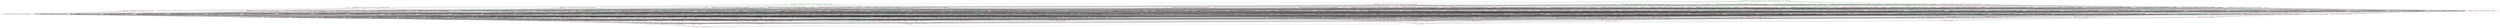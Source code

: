 digraph G {
splines="line"
rankdir=BT
"{'rtable_Album_Name', 'rtable_Artist_Name', 'rtable_Song_Name', 'rtable_Price', 'rtable_Released', 'rtable_CopyRight', 'rtable_Time', 'rtable_Genre'}" [shape=box];
"set()" [shape=box];
"set()" [color=red];
"set()" -> "{'rtable_Song_Name'}";
"set()" -> "{'rtable_Artist_Name'}";
"set()" -> "{'rtable_Album_Name'}";
"set()" -> "{'rtable_Genre'}";
"set()" -> "{'rtable_Price'}";
"set()" -> "{'rtable_CopyRight'}";
"set()" -> "{'rtable_Time'}";
"set()" -> "{'rtable_Released'}";
"{'rtable_Song_Name'}" [color=red];
"{'rtable_Song_Name'}" -> "{'rtable_Artist_Name', 'rtable_Song_Name'}";
"{'rtable_Song_Name'}" -> "{'rtable_Song_Name', 'rtable_Album_Name'}";
"{'rtable_Song_Name'}" -> "{'rtable_Song_Name', 'rtable_Genre'}";
"{'rtable_Song_Name'}" -> "{'rtable_Song_Name', 'rtable_Price'}";
"{'rtable_Song_Name'}" -> "{'rtable_Song_Name', 'rtable_CopyRight'}";
"{'rtable_Song_Name'}" -> "{'rtable_Song_Name', 'rtable_Time'}";
"{'rtable_Song_Name'}" -> "{'rtable_Song_Name', 'rtable_Released'}";
"{'rtable_Artist_Name'}" [color=red];
"{'rtable_Artist_Name'}" -> "{'rtable_Artist_Name', 'rtable_Song_Name'}";
"{'rtable_Artist_Name'}" -> "{'rtable_Artist_Name', 'rtable_Album_Name'}";
"{'rtable_Artist_Name'}" -> "{'rtable_Artist_Name', 'rtable_Genre'}";
"{'rtable_Artist_Name'}" -> "{'rtable_Artist_Name', 'rtable_Price'}";
"{'rtable_Artist_Name'}" -> "{'rtable_Artist_Name', 'rtable_CopyRight'}";
"{'rtable_Artist_Name'}" -> "{'rtable_Artist_Name', 'rtable_Time'}";
"{'rtable_Artist_Name'}" -> "{'rtable_Artist_Name', 'rtable_Released'}";
"{'rtable_Album_Name'}" [color=red];
"{'rtable_Album_Name'}" -> "{'rtable_Song_Name', 'rtable_Album_Name'}";
"{'rtable_Album_Name'}" -> "{'rtable_Artist_Name', 'rtable_Album_Name'}";
"{'rtable_Album_Name'}" -> "{'rtable_Genre', 'rtable_Album_Name'}";
"{'rtable_Album_Name'}" -> "{'rtable_Price', 'rtable_Album_Name'}";
"{'rtable_Album_Name'}" -> "{'rtable_CopyRight', 'rtable_Album_Name'}";
"{'rtable_Album_Name'}" -> "{'rtable_Time', 'rtable_Album_Name'}";
"{'rtable_Album_Name'}" -> "{'rtable_Released', 'rtable_Album_Name'}";
"{'rtable_Genre'}" [color=red];
"{'rtable_Genre'}" -> "{'rtable_Song_Name', 'rtable_Genre'}";
"{'rtable_Genre'}" -> "{'rtable_Artist_Name', 'rtable_Genre'}";
"{'rtable_Genre'}" -> "{'rtable_Genre', 'rtable_Album_Name'}";
"{'rtable_Genre'}" -> "{'rtable_Genre', 'rtable_Price'}";
"{'rtable_Genre'}" -> "{'rtable_Genre', 'rtable_CopyRight'}";
"{'rtable_Genre'}" -> "{'rtable_Genre', 'rtable_Time'}";
"{'rtable_Genre'}" -> "{'rtable_Genre', 'rtable_Released'}";
"{'rtable_Price'}" [color=red];
"{'rtable_Price'}" -> "{'rtable_Song_Name', 'rtable_Price'}";
"{'rtable_Price'}" -> "{'rtable_Artist_Name', 'rtable_Price'}";
"{'rtable_Price'}" -> "{'rtable_Price', 'rtable_Album_Name'}";
"{'rtable_Price'}" -> "{'rtable_Genre', 'rtable_Price'}";
"{'rtable_Price'}" -> "{'rtable_Price', 'rtable_CopyRight'}";
"{'rtable_Price'}" -> "{'rtable_Time', 'rtable_Price'}";
"{'rtable_Price'}" -> "{'rtable_Released', 'rtable_Price'}";
"{'rtable_CopyRight'}" [color=red];
"{'rtable_CopyRight'}" -> "{'rtable_Song_Name', 'rtable_CopyRight'}";
"{'rtable_CopyRight'}" -> "{'rtable_Artist_Name', 'rtable_CopyRight'}";
"{'rtable_CopyRight'}" -> "{'rtable_CopyRight', 'rtable_Album_Name'}";
"{'rtable_CopyRight'}" -> "{'rtable_Genre', 'rtable_CopyRight'}";
"{'rtable_CopyRight'}" -> "{'rtable_Price', 'rtable_CopyRight'}";
"{'rtable_CopyRight'}" -> "{'rtable_Time', 'rtable_CopyRight'}";
"{'rtable_CopyRight'}" -> "{'rtable_Released', 'rtable_CopyRight'}";
"{'rtable_Time'}" [color=red];
"{'rtable_Time'}" -> "{'rtable_Song_Name', 'rtable_Time'}";
"{'rtable_Time'}" -> "{'rtable_Artist_Name', 'rtable_Time'}";
"{'rtable_Time'}" -> "{'rtable_Time', 'rtable_Album_Name'}";
"{'rtable_Time'}" -> "{'rtable_Genre', 'rtable_Time'}";
"{'rtable_Time'}" -> "{'rtable_Time', 'rtable_Price'}";
"{'rtable_Time'}" -> "{'rtable_Time', 'rtable_CopyRight'}";
"{'rtable_Time'}" -> "{'rtable_Time', 'rtable_Released'}";
"{'rtable_Released'}" [color=red];
"{'rtable_Released'}" -> "{'rtable_Song_Name', 'rtable_Released'}";
"{'rtable_Released'}" -> "{'rtable_Artist_Name', 'rtable_Released'}";
"{'rtable_Released'}" -> "{'rtable_Released', 'rtable_Album_Name'}";
"{'rtable_Released'}" -> "{'rtable_Genre', 'rtable_Released'}";
"{'rtable_Released'}" -> "{'rtable_Released', 'rtable_Price'}";
"{'rtable_Released'}" -> "{'rtable_Released', 'rtable_CopyRight'}";
"{'rtable_Released'}" -> "{'rtable_Time', 'rtable_Released'}";
"{'rtable_Artist_Name', 'rtable_Song_Name'}" [color=red];
"{'rtable_Artist_Name', 'rtable_Song_Name'}" -> "{'rtable_Artist_Name', 'rtable_Song_Name', 'rtable_Album_Name'}";
"{'rtable_Artist_Name', 'rtable_Song_Name'}" -> "{'rtable_Artist_Name', 'rtable_Song_Name', 'rtable_Genre'}";
"{'rtable_Artist_Name', 'rtable_Song_Name'}" -> "{'rtable_Artist_Name', 'rtable_Song_Name', 'rtable_Price'}";
"{'rtable_Artist_Name', 'rtable_Song_Name'}" -> "{'rtable_Artist_Name', 'rtable_Song_Name', 'rtable_CopyRight'}";
"{'rtable_Artist_Name', 'rtable_Song_Name'}" -> "{'rtable_Artist_Name', 'rtable_Song_Name', 'rtable_Time'}";
"{'rtable_Artist_Name', 'rtable_Song_Name'}" -> "{'rtable_Artist_Name', 'rtable_Song_Name', 'rtable_Released'}";
"{'rtable_Song_Name', 'rtable_Album_Name'}" [color=red];
"{'rtable_Song_Name', 'rtable_Album_Name'}" -> "{'rtable_Artist_Name', 'rtable_Song_Name', 'rtable_Album_Name'}";
"{'rtable_Song_Name', 'rtable_Album_Name'}" -> "{'rtable_Song_Name', 'rtable_Genre', 'rtable_Album_Name'}";
"{'rtable_Song_Name', 'rtable_Album_Name'}" -> "{'rtable_Song_Name', 'rtable_Price', 'rtable_Album_Name'}";
"{'rtable_Song_Name', 'rtable_Album_Name'}" -> "{'rtable_Song_Name', 'rtable_CopyRight', 'rtable_Album_Name'}";
"{'rtable_Song_Name', 'rtable_Album_Name'}" -> "{'rtable_Song_Name', 'rtable_Time', 'rtable_Album_Name'}";
"{'rtable_Song_Name', 'rtable_Album_Name'}" -> "{'rtable_Song_Name', 'rtable_Released', 'rtable_Album_Name'}";
"{'rtable_Song_Name', 'rtable_Genre'}" [color=red];
"{'rtable_Song_Name', 'rtable_Genre'}" -> "{'rtable_Artist_Name', 'rtable_Song_Name', 'rtable_Genre'}";
"{'rtable_Song_Name', 'rtable_Genre'}" -> "{'rtable_Song_Name', 'rtable_Genre', 'rtable_Album_Name'}";
"{'rtable_Song_Name', 'rtable_Genre'}" -> "{'rtable_Song_Name', 'rtable_Genre', 'rtable_Price'}";
"{'rtable_Song_Name', 'rtable_Genre'}" -> "{'rtable_Song_Name', 'rtable_Genre', 'rtable_CopyRight'}";
"{'rtable_Song_Name', 'rtable_Genre'}" -> "{'rtable_Song_Name', 'rtable_Genre', 'rtable_Time'}";
"{'rtable_Song_Name', 'rtable_Genre'}" -> "{'rtable_Song_Name', 'rtable_Genre', 'rtable_Released'}";
"{'rtable_Song_Name', 'rtable_Price'}" [color=red];
"{'rtable_Song_Name', 'rtable_Price'}" -> "{'rtable_Artist_Name', 'rtable_Song_Name', 'rtable_Price'}";
"{'rtable_Song_Name', 'rtable_Price'}" -> "{'rtable_Song_Name', 'rtable_Price', 'rtable_Album_Name'}";
"{'rtable_Song_Name', 'rtable_Price'}" -> "{'rtable_Song_Name', 'rtable_Genre', 'rtable_Price'}";
"{'rtable_Song_Name', 'rtable_Price'}" -> "{'rtable_Song_Name', 'rtable_Price', 'rtable_CopyRight'}";
"{'rtable_Song_Name', 'rtable_Price'}" -> "{'rtable_Song_Name', 'rtable_Price', 'rtable_Time'}";
"{'rtable_Song_Name', 'rtable_Price'}" -> "{'rtable_Song_Name', 'rtable_Price', 'rtable_Released'}";
"{'rtable_Song_Name', 'rtable_CopyRight'}" [color=red];
"{'rtable_Song_Name', 'rtable_CopyRight'}" -> "{'rtable_Artist_Name', 'rtable_Song_Name', 'rtable_CopyRight'}";
"{'rtable_Song_Name', 'rtable_CopyRight'}" -> "{'rtable_Song_Name', 'rtable_CopyRight', 'rtable_Album_Name'}";
"{'rtable_Song_Name', 'rtable_CopyRight'}" -> "{'rtable_Song_Name', 'rtable_Genre', 'rtable_CopyRight'}";
"{'rtable_Song_Name', 'rtable_CopyRight'}" -> "{'rtable_Song_Name', 'rtable_Price', 'rtable_CopyRight'}";
"{'rtable_Song_Name', 'rtable_CopyRight'}" -> "{'rtable_Song_Name', 'rtable_Time', 'rtable_CopyRight'}";
"{'rtable_Song_Name', 'rtable_CopyRight'}" -> "{'rtable_Song_Name', 'rtable_Released', 'rtable_CopyRight'}";
"{'rtable_Song_Name', 'rtable_Time'}" [color=green];
"{'rtable_Song_Name', 'rtable_Time'}" -> "{'rtable_Artist_Name', 'rtable_Song_Name', 'rtable_Time'}";
"{'rtable_Song_Name', 'rtable_Time'}" -> "{'rtable_Song_Name', 'rtable_Time', 'rtable_Album_Name'}";
"{'rtable_Song_Name', 'rtable_Time'}" -> "{'rtable_Song_Name', 'rtable_Genre', 'rtable_Time'}";
"{'rtable_Song_Name', 'rtable_Time'}" -> "{'rtable_Song_Name', 'rtable_Price', 'rtable_Time'}";
"{'rtable_Song_Name', 'rtable_Time'}" -> "{'rtable_Song_Name', 'rtable_Time', 'rtable_CopyRight'}";
"{'rtable_Song_Name', 'rtable_Time'}" -> "{'rtable_Song_Name', 'rtable_Released', 'rtable_Time'}";
"{'rtable_Song_Name', 'rtable_Released'}" [color=red];
"{'rtable_Song_Name', 'rtable_Released'}" -> "{'rtable_Artist_Name', 'rtable_Song_Name', 'rtable_Released'}";
"{'rtable_Song_Name', 'rtable_Released'}" -> "{'rtable_Song_Name', 'rtable_Released', 'rtable_Album_Name'}";
"{'rtable_Song_Name', 'rtable_Released'}" -> "{'rtable_Song_Name', 'rtable_Genre', 'rtable_Released'}";
"{'rtable_Song_Name', 'rtable_Released'}" -> "{'rtable_Song_Name', 'rtable_Price', 'rtable_Released'}";
"{'rtable_Song_Name', 'rtable_Released'}" -> "{'rtable_Song_Name', 'rtable_Released', 'rtable_CopyRight'}";
"{'rtable_Song_Name', 'rtable_Released'}" -> "{'rtable_Song_Name', 'rtable_Released', 'rtable_Time'}";
"{'rtable_Artist_Name', 'rtable_Album_Name'}" [color=red];
"{'rtable_Artist_Name', 'rtable_Album_Name'}" -> "{'rtable_Artist_Name', 'rtable_Song_Name', 'rtable_Album_Name'}";
"{'rtable_Artist_Name', 'rtable_Album_Name'}" -> "{'rtable_Artist_Name', 'rtable_Genre', 'rtable_Album_Name'}";
"{'rtable_Artist_Name', 'rtable_Album_Name'}" -> "{'rtable_Artist_Name', 'rtable_Price', 'rtable_Album_Name'}";
"{'rtable_Artist_Name', 'rtable_Album_Name'}" -> "{'rtable_Artist_Name', 'rtable_CopyRight', 'rtable_Album_Name'}";
"{'rtable_Artist_Name', 'rtable_Album_Name'}" -> "{'rtable_Artist_Name', 'rtable_Time', 'rtable_Album_Name'}";
"{'rtable_Artist_Name', 'rtable_Album_Name'}" -> "{'rtable_Artist_Name', 'rtable_Released', 'rtable_Album_Name'}";
"{'rtable_Artist_Name', 'rtable_Genre'}" [color=red];
"{'rtable_Artist_Name', 'rtable_Genre'}" -> "{'rtable_Artist_Name', 'rtable_Song_Name', 'rtable_Genre'}";
"{'rtable_Artist_Name', 'rtable_Genre'}" -> "{'rtable_Artist_Name', 'rtable_Genre', 'rtable_Album_Name'}";
"{'rtable_Artist_Name', 'rtable_Genre'}" -> "{'rtable_Artist_Name', 'rtable_Genre', 'rtable_Price'}";
"{'rtable_Artist_Name', 'rtable_Genre'}" -> "{'rtable_Artist_Name', 'rtable_Genre', 'rtable_CopyRight'}";
"{'rtable_Artist_Name', 'rtable_Genre'}" -> "{'rtable_Artist_Name', 'rtable_Genre', 'rtable_Time'}";
"{'rtable_Artist_Name', 'rtable_Genre'}" -> "{'rtable_Artist_Name', 'rtable_Genre', 'rtable_Released'}";
"{'rtable_Artist_Name', 'rtable_Price'}" [color=red];
"{'rtable_Artist_Name', 'rtable_Price'}" -> "{'rtable_Artist_Name', 'rtable_Song_Name', 'rtable_Price'}";
"{'rtable_Artist_Name', 'rtable_Price'}" -> "{'rtable_Artist_Name', 'rtable_Price', 'rtable_Album_Name'}";
"{'rtable_Artist_Name', 'rtable_Price'}" -> "{'rtable_Artist_Name', 'rtable_Genre', 'rtable_Price'}";
"{'rtable_Artist_Name', 'rtable_Price'}" -> "{'rtable_Artist_Name', 'rtable_Price', 'rtable_CopyRight'}";
"{'rtable_Artist_Name', 'rtable_Price'}" -> "{'rtable_Artist_Name', 'rtable_Time', 'rtable_Price'}";
"{'rtable_Artist_Name', 'rtable_Price'}" -> "{'rtable_Artist_Name', 'rtable_Released', 'rtable_Price'}";
"{'rtable_Artist_Name', 'rtable_CopyRight'}" [color=red];
"{'rtable_Artist_Name', 'rtable_CopyRight'}" -> "{'rtable_Artist_Name', 'rtable_Song_Name', 'rtable_CopyRight'}";
"{'rtable_Artist_Name', 'rtable_CopyRight'}" -> "{'rtable_Artist_Name', 'rtable_CopyRight', 'rtable_Album_Name'}";
"{'rtable_Artist_Name', 'rtable_CopyRight'}" -> "{'rtable_Artist_Name', 'rtable_Genre', 'rtable_CopyRight'}";
"{'rtable_Artist_Name', 'rtable_CopyRight'}" -> "{'rtable_Artist_Name', 'rtable_Price', 'rtable_CopyRight'}";
"{'rtable_Artist_Name', 'rtable_CopyRight'}" -> "{'rtable_Artist_Name', 'rtable_Time', 'rtable_CopyRight'}";
"{'rtable_Artist_Name', 'rtable_CopyRight'}" -> "{'rtable_Artist_Name', 'rtable_Released', 'rtable_CopyRight'}";
"{'rtable_Artist_Name', 'rtable_Time'}" [color=red];
"{'rtable_Artist_Name', 'rtable_Time'}" -> "{'rtable_Artist_Name', 'rtable_Song_Name', 'rtable_Time'}";
"{'rtable_Artist_Name', 'rtable_Time'}" -> "{'rtable_Artist_Name', 'rtable_Time', 'rtable_Album_Name'}";
"{'rtable_Artist_Name', 'rtable_Time'}" -> "{'rtable_Artist_Name', 'rtable_Genre', 'rtable_Time'}";
"{'rtable_Artist_Name', 'rtable_Time'}" -> "{'rtable_Artist_Name', 'rtable_Time', 'rtable_Price'}";
"{'rtable_Artist_Name', 'rtable_Time'}" -> "{'rtable_Artist_Name', 'rtable_Time', 'rtable_CopyRight'}";
"{'rtable_Artist_Name', 'rtable_Time'}" -> "{'rtable_Artist_Name', 'rtable_Time', 'rtable_Released'}";
"{'rtable_Artist_Name', 'rtable_Released'}" [color=red];
"{'rtable_Artist_Name', 'rtable_Released'}" -> "{'rtable_Artist_Name', 'rtable_Song_Name', 'rtable_Released'}";
"{'rtable_Artist_Name', 'rtable_Released'}" -> "{'rtable_Artist_Name', 'rtable_Released', 'rtable_Album_Name'}";
"{'rtable_Artist_Name', 'rtable_Released'}" -> "{'rtable_Artist_Name', 'rtable_Genre', 'rtable_Released'}";
"{'rtable_Artist_Name', 'rtable_Released'}" -> "{'rtable_Artist_Name', 'rtable_Released', 'rtable_Price'}";
"{'rtable_Artist_Name', 'rtable_Released'}" -> "{'rtable_Artist_Name', 'rtable_Released', 'rtable_CopyRight'}";
"{'rtable_Artist_Name', 'rtable_Released'}" -> "{'rtable_Artist_Name', 'rtable_Time', 'rtable_Released'}";
"{'rtable_Genre', 'rtable_Album_Name'}" [color=red];
"{'rtable_Genre', 'rtable_Album_Name'}" -> "{'rtable_Song_Name', 'rtable_Genre', 'rtable_Album_Name'}";
"{'rtable_Genre', 'rtable_Album_Name'}" -> "{'rtable_Artist_Name', 'rtable_Genre', 'rtable_Album_Name'}";
"{'rtable_Genre', 'rtable_Album_Name'}" -> "{'rtable_Genre', 'rtable_Price', 'rtable_Album_Name'}";
"{'rtable_Genre', 'rtable_Album_Name'}" -> "{'rtable_Genre', 'rtable_CopyRight', 'rtable_Album_Name'}";
"{'rtable_Genre', 'rtable_Album_Name'}" -> "{'rtable_Genre', 'rtable_Time', 'rtable_Album_Name'}";
"{'rtable_Genre', 'rtable_Album_Name'}" -> "{'rtable_Genre', 'rtable_Released', 'rtable_Album_Name'}";
"{'rtable_Price', 'rtable_Album_Name'}" [color=red];
"{'rtable_Price', 'rtable_Album_Name'}" -> "{'rtable_Song_Name', 'rtable_Price', 'rtable_Album_Name'}";
"{'rtable_Price', 'rtable_Album_Name'}" -> "{'rtable_Artist_Name', 'rtable_Price', 'rtable_Album_Name'}";
"{'rtable_Price', 'rtable_Album_Name'}" -> "{'rtable_Genre', 'rtable_Price', 'rtable_Album_Name'}";
"{'rtable_Price', 'rtable_Album_Name'}" -> "{'rtable_Price', 'rtable_CopyRight', 'rtable_Album_Name'}";
"{'rtable_Price', 'rtable_Album_Name'}" -> "{'rtable_Time', 'rtable_Price', 'rtable_Album_Name'}";
"{'rtable_Price', 'rtable_Album_Name'}" -> "{'rtable_Released', 'rtable_Price', 'rtable_Album_Name'}";
"{'rtable_CopyRight', 'rtable_Album_Name'}" [color=red];
"{'rtable_CopyRight', 'rtable_Album_Name'}" -> "{'rtable_Song_Name', 'rtable_CopyRight', 'rtable_Album_Name'}";
"{'rtable_CopyRight', 'rtable_Album_Name'}" -> "{'rtable_Artist_Name', 'rtable_CopyRight', 'rtable_Album_Name'}";
"{'rtable_CopyRight', 'rtable_Album_Name'}" -> "{'rtable_Genre', 'rtable_CopyRight', 'rtable_Album_Name'}";
"{'rtable_CopyRight', 'rtable_Album_Name'}" -> "{'rtable_Price', 'rtable_CopyRight', 'rtable_Album_Name'}";
"{'rtable_CopyRight', 'rtable_Album_Name'}" -> "{'rtable_Time', 'rtable_CopyRight', 'rtable_Album_Name'}";
"{'rtable_CopyRight', 'rtable_Album_Name'}" -> "{'rtable_Released', 'rtable_CopyRight', 'rtable_Album_Name'}";
"{'rtable_Time', 'rtable_Album_Name'}" [color=red];
"{'rtable_Time', 'rtable_Album_Name'}" -> "{'rtable_Song_Name', 'rtable_Time', 'rtable_Album_Name'}";
"{'rtable_Time', 'rtable_Album_Name'}" -> "{'rtable_Artist_Name', 'rtable_Time', 'rtable_Album_Name'}";
"{'rtable_Time', 'rtable_Album_Name'}" -> "{'rtable_Genre', 'rtable_Time', 'rtable_Album_Name'}";
"{'rtable_Time', 'rtable_Album_Name'}" -> "{'rtable_Time', 'rtable_Price', 'rtable_Album_Name'}";
"{'rtable_Time', 'rtable_Album_Name'}" -> "{'rtable_Time', 'rtable_CopyRight', 'rtable_Album_Name'}";
"{'rtable_Time', 'rtable_Album_Name'}" -> "{'rtable_Time', 'rtable_Released', 'rtable_Album_Name'}";
"{'rtable_Released', 'rtable_Album_Name'}" [color=red];
"{'rtable_Released', 'rtable_Album_Name'}" -> "{'rtable_Song_Name', 'rtable_Released', 'rtable_Album_Name'}";
"{'rtable_Released', 'rtable_Album_Name'}" -> "{'rtable_Artist_Name', 'rtable_Released', 'rtable_Album_Name'}";
"{'rtable_Released', 'rtable_Album_Name'}" -> "{'rtable_Genre', 'rtable_Released', 'rtable_Album_Name'}";
"{'rtable_Released', 'rtable_Album_Name'}" -> "{'rtable_Released', 'rtable_Price', 'rtable_Album_Name'}";
"{'rtable_Released', 'rtable_Album_Name'}" -> "{'rtable_Released', 'rtable_CopyRight', 'rtable_Album_Name'}";
"{'rtable_Released', 'rtable_Album_Name'}" -> "{'rtable_Time', 'rtable_Released', 'rtable_Album_Name'}";
"{'rtable_Genre', 'rtable_Price'}" [color=red];
"{'rtable_Genre', 'rtable_Price'}" -> "{'rtable_Song_Name', 'rtable_Genre', 'rtable_Price'}";
"{'rtable_Genre', 'rtable_Price'}" -> "{'rtable_Artist_Name', 'rtable_Genre', 'rtable_Price'}";
"{'rtable_Genre', 'rtable_Price'}" -> "{'rtable_Genre', 'rtable_Price', 'rtable_Album_Name'}";
"{'rtable_Genre', 'rtable_Price'}" -> "{'rtable_Genre', 'rtable_Price', 'rtable_CopyRight'}";
"{'rtable_Genre', 'rtable_Price'}" -> "{'rtable_Genre', 'rtable_Price', 'rtable_Time'}";
"{'rtable_Genre', 'rtable_Price'}" -> "{'rtable_Genre', 'rtable_Price', 'rtable_Released'}";
"{'rtable_Genre', 'rtable_CopyRight'}" [color=red];
"{'rtable_Genre', 'rtable_CopyRight'}" -> "{'rtable_Song_Name', 'rtable_Genre', 'rtable_CopyRight'}";
"{'rtable_Genre', 'rtable_CopyRight'}" -> "{'rtable_Artist_Name', 'rtable_Genre', 'rtable_CopyRight'}";
"{'rtable_Genre', 'rtable_CopyRight'}" -> "{'rtable_Genre', 'rtable_CopyRight', 'rtable_Album_Name'}";
"{'rtable_Genre', 'rtable_CopyRight'}" -> "{'rtable_Genre', 'rtable_Price', 'rtable_CopyRight'}";
"{'rtable_Genre', 'rtable_CopyRight'}" -> "{'rtable_Genre', 'rtable_Time', 'rtable_CopyRight'}";
"{'rtable_Genre', 'rtable_CopyRight'}" -> "{'rtable_Genre', 'rtable_Released', 'rtable_CopyRight'}";
"{'rtable_Genre', 'rtable_Time'}" [color=red];
"{'rtable_Genre', 'rtable_Time'}" -> "{'rtable_Song_Name', 'rtable_Genre', 'rtable_Time'}";
"{'rtable_Genre', 'rtable_Time'}" -> "{'rtable_Artist_Name', 'rtable_Genre', 'rtable_Time'}";
"{'rtable_Genre', 'rtable_Time'}" -> "{'rtable_Genre', 'rtable_Time', 'rtable_Album_Name'}";
"{'rtable_Genre', 'rtable_Time'}" -> "{'rtable_Genre', 'rtable_Price', 'rtable_Time'}";
"{'rtable_Genre', 'rtable_Time'}" -> "{'rtable_Genre', 'rtable_Time', 'rtable_CopyRight'}";
"{'rtable_Genre', 'rtable_Time'}" -> "{'rtable_Genre', 'rtable_Released', 'rtable_Time'}";
"{'rtable_Genre', 'rtable_Released'}" [color=red];
"{'rtable_Genre', 'rtable_Released'}" -> "{'rtable_Song_Name', 'rtable_Genre', 'rtable_Released'}";
"{'rtable_Genre', 'rtable_Released'}" -> "{'rtable_Artist_Name', 'rtable_Genre', 'rtable_Released'}";
"{'rtable_Genre', 'rtable_Released'}" -> "{'rtable_Genre', 'rtable_Released', 'rtable_Album_Name'}";
"{'rtable_Genre', 'rtable_Released'}" -> "{'rtable_Genre', 'rtable_Price', 'rtable_Released'}";
"{'rtable_Genre', 'rtable_Released'}" -> "{'rtable_Genre', 'rtable_Released', 'rtable_CopyRight'}";
"{'rtable_Genre', 'rtable_Released'}" -> "{'rtable_Genre', 'rtable_Released', 'rtable_Time'}";
"{'rtable_Price', 'rtable_CopyRight'}" [color=red];
"{'rtable_Price', 'rtable_CopyRight'}" -> "{'rtable_Song_Name', 'rtable_Price', 'rtable_CopyRight'}";
"{'rtable_Price', 'rtable_CopyRight'}" -> "{'rtable_Artist_Name', 'rtable_Price', 'rtable_CopyRight'}";
"{'rtable_Price', 'rtable_CopyRight'}" -> "{'rtable_Price', 'rtable_CopyRight', 'rtable_Album_Name'}";
"{'rtable_Price', 'rtable_CopyRight'}" -> "{'rtable_Genre', 'rtable_Price', 'rtable_CopyRight'}";
"{'rtable_Price', 'rtable_CopyRight'}" -> "{'rtable_Time', 'rtable_Price', 'rtable_CopyRight'}";
"{'rtable_Price', 'rtable_CopyRight'}" -> "{'rtable_Released', 'rtable_Price', 'rtable_CopyRight'}";
"{'rtable_Time', 'rtable_Price'}" [color=red];
"{'rtable_Time', 'rtable_Price'}" -> "{'rtable_Song_Name', 'rtable_Price', 'rtable_Time'}";
"{'rtable_Time', 'rtable_Price'}" -> "{'rtable_Artist_Name', 'rtable_Time', 'rtable_Price'}";
"{'rtable_Time', 'rtable_Price'}" -> "{'rtable_Time', 'rtable_Price', 'rtable_Album_Name'}";
"{'rtable_Time', 'rtable_Price'}" -> "{'rtable_Genre', 'rtable_Price', 'rtable_Time'}";
"{'rtable_Time', 'rtable_Price'}" -> "{'rtable_Time', 'rtable_Price', 'rtable_CopyRight'}";
"{'rtable_Time', 'rtable_Price'}" -> "{'rtable_Time', 'rtable_Price', 'rtable_Released'}";
"{'rtable_Released', 'rtable_Price'}" [color=red];
"{'rtable_Released', 'rtable_Price'}" -> "{'rtable_Song_Name', 'rtable_Price', 'rtable_Released'}";
"{'rtable_Released', 'rtable_Price'}" -> "{'rtable_Artist_Name', 'rtable_Released', 'rtable_Price'}";
"{'rtable_Released', 'rtable_Price'}" -> "{'rtable_Released', 'rtable_Price', 'rtable_Album_Name'}";
"{'rtable_Released', 'rtable_Price'}" -> "{'rtable_Genre', 'rtable_Price', 'rtable_Released'}";
"{'rtable_Released', 'rtable_Price'}" -> "{'rtable_Released', 'rtable_Price', 'rtable_CopyRight'}";
"{'rtable_Released', 'rtable_Price'}" -> "{'rtable_Time', 'rtable_Price', 'rtable_Released'}";
"{'rtable_Time', 'rtable_CopyRight'}" [color=red];
"{'rtable_Time', 'rtable_CopyRight'}" -> "{'rtable_Song_Name', 'rtable_Time', 'rtable_CopyRight'}";
"{'rtable_Time', 'rtable_CopyRight'}" -> "{'rtable_Artist_Name', 'rtable_Time', 'rtable_CopyRight'}";
"{'rtable_Time', 'rtable_CopyRight'}" -> "{'rtable_Time', 'rtable_CopyRight', 'rtable_Album_Name'}";
"{'rtable_Time', 'rtable_CopyRight'}" -> "{'rtable_Genre', 'rtable_Time', 'rtable_CopyRight'}";
"{'rtable_Time', 'rtable_CopyRight'}" -> "{'rtable_Time', 'rtable_Price', 'rtable_CopyRight'}";
"{'rtable_Time', 'rtable_CopyRight'}" -> "{'rtable_Time', 'rtable_Released', 'rtable_CopyRight'}";
"{'rtable_Released', 'rtable_CopyRight'}" [color=red];
"{'rtable_Released', 'rtable_CopyRight'}" -> "{'rtable_Song_Name', 'rtable_Released', 'rtable_CopyRight'}";
"{'rtable_Released', 'rtable_CopyRight'}" -> "{'rtable_Artist_Name', 'rtable_Released', 'rtable_CopyRight'}";
"{'rtable_Released', 'rtable_CopyRight'}" -> "{'rtable_Released', 'rtable_CopyRight', 'rtable_Album_Name'}";
"{'rtable_Released', 'rtable_CopyRight'}" -> "{'rtable_Genre', 'rtable_Released', 'rtable_CopyRight'}";
"{'rtable_Released', 'rtable_CopyRight'}" -> "{'rtable_Released', 'rtable_Price', 'rtable_CopyRight'}";
"{'rtable_Released', 'rtable_CopyRight'}" -> "{'rtable_Time', 'rtable_Released', 'rtable_CopyRight'}";
"{'rtable_Time', 'rtable_Released'}" [color=red];
"{'rtable_Time', 'rtable_Released'}" -> "{'rtable_Song_Name', 'rtable_Released', 'rtable_Time'}";
"{'rtable_Time', 'rtable_Released'}" -> "{'rtable_Artist_Name', 'rtable_Time', 'rtable_Released'}";
"{'rtable_Time', 'rtable_Released'}" -> "{'rtable_Time', 'rtable_Released', 'rtable_Album_Name'}";
"{'rtable_Time', 'rtable_Released'}" -> "{'rtable_Genre', 'rtable_Released', 'rtable_Time'}";
"{'rtable_Time', 'rtable_Released'}" -> "{'rtable_Time', 'rtable_Price', 'rtable_Released'}";
"{'rtable_Time', 'rtable_Released'}" -> "{'rtable_Time', 'rtable_Released', 'rtable_CopyRight'}";
"{'rtable_Artist_Name', 'rtable_Song_Name', 'rtable_Album_Name'}" [color=red];
"{'rtable_Artist_Name', 'rtable_Song_Name', 'rtable_Album_Name'}" -> "{'rtable_Artist_Name', 'rtable_Song_Name', 'rtable_Genre', 'rtable_Album_Name'}";
"{'rtable_Artist_Name', 'rtable_Song_Name', 'rtable_Album_Name'}" -> "{'rtable_Artist_Name', 'rtable_Song_Name', 'rtable_Price', 'rtable_Album_Name'}";
"{'rtable_Artist_Name', 'rtable_Song_Name', 'rtable_Album_Name'}" -> "{'rtable_Artist_Name', 'rtable_Song_Name', 'rtable_CopyRight', 'rtable_Album_Name'}";
"{'rtable_Artist_Name', 'rtable_Song_Name', 'rtable_Album_Name'}" -> "{'rtable_Artist_Name', 'rtable_Song_Name', 'rtable_Time', 'rtable_Album_Name'}";
"{'rtable_Artist_Name', 'rtable_Song_Name', 'rtable_Album_Name'}" -> "{'rtable_Artist_Name', 'rtable_Song_Name', 'rtable_Released', 'rtable_Album_Name'}";
"{'rtable_Artist_Name', 'rtable_Song_Name', 'rtable_Genre'}" [color=red];
"{'rtable_Artist_Name', 'rtable_Song_Name', 'rtable_Genre'}" -> "{'rtable_Artist_Name', 'rtable_Song_Name', 'rtable_Genre', 'rtable_Album_Name'}";
"{'rtable_Artist_Name', 'rtable_Song_Name', 'rtable_Genre'}" -> "{'rtable_Artist_Name', 'rtable_Song_Name', 'rtable_Genre', 'rtable_Price'}";
"{'rtable_Artist_Name', 'rtable_Song_Name', 'rtable_Genre'}" -> "{'rtable_Artist_Name', 'rtable_Song_Name', 'rtable_Genre', 'rtable_CopyRight'}";
"{'rtable_Artist_Name', 'rtable_Song_Name', 'rtable_Genre'}" -> "{'rtable_Artist_Name', 'rtable_Song_Name', 'rtable_Genre', 'rtable_Time'}";
"{'rtable_Artist_Name', 'rtable_Song_Name', 'rtable_Genre'}" -> "{'rtable_Artist_Name', 'rtable_Song_Name', 'rtable_Genre', 'rtable_Released'}";
"{'rtable_Artist_Name', 'rtable_Song_Name', 'rtable_Price'}" [color=red];
"{'rtable_Artist_Name', 'rtable_Song_Name', 'rtable_Price'}" -> "{'rtable_Artist_Name', 'rtable_Song_Name', 'rtable_Price', 'rtable_Album_Name'}";
"{'rtable_Artist_Name', 'rtable_Song_Name', 'rtable_Price'}" -> "{'rtable_Artist_Name', 'rtable_Song_Name', 'rtable_Genre', 'rtable_Price'}";
"{'rtable_Artist_Name', 'rtable_Song_Name', 'rtable_Price'}" -> "{'rtable_Artist_Name', 'rtable_Song_Name', 'rtable_Price', 'rtable_CopyRight'}";
"{'rtable_Artist_Name', 'rtable_Song_Name', 'rtable_Price'}" -> "{'rtable_Artist_Name', 'rtable_Song_Name', 'rtable_Price', 'rtable_Time'}";
"{'rtable_Artist_Name', 'rtable_Song_Name', 'rtable_Price'}" -> "{'rtable_Artist_Name', 'rtable_Song_Name', 'rtable_Price', 'rtable_Released'}";
"{'rtable_Artist_Name', 'rtable_Song_Name', 'rtable_CopyRight'}" [color=red];
"{'rtable_Artist_Name', 'rtable_Song_Name', 'rtable_CopyRight'}" -> "{'rtable_Artist_Name', 'rtable_Song_Name', 'rtable_CopyRight', 'rtable_Album_Name'}";
"{'rtable_Artist_Name', 'rtable_Song_Name', 'rtable_CopyRight'}" -> "{'rtable_Artist_Name', 'rtable_Song_Name', 'rtable_Genre', 'rtable_CopyRight'}";
"{'rtable_Artist_Name', 'rtable_Song_Name', 'rtable_CopyRight'}" -> "{'rtable_Artist_Name', 'rtable_Song_Name', 'rtable_Price', 'rtable_CopyRight'}";
"{'rtable_Artist_Name', 'rtable_Song_Name', 'rtable_CopyRight'}" -> "{'rtable_Artist_Name', 'rtable_Song_Name', 'rtable_Time', 'rtable_CopyRight'}";
"{'rtable_Artist_Name', 'rtable_Song_Name', 'rtable_CopyRight'}" -> "{'rtable_Artist_Name', 'rtable_Song_Name', 'rtable_Released', 'rtable_CopyRight'}";
"{'rtable_Artist_Name', 'rtable_Song_Name', 'rtable_Time'}" [color=red];
"{'rtable_Artist_Name', 'rtable_Song_Name', 'rtable_Time'}" -> "{'rtable_Artist_Name', 'rtable_Song_Name', 'rtable_Time', 'rtable_Album_Name'}";
"{'rtable_Artist_Name', 'rtable_Song_Name', 'rtable_Time'}" -> "{'rtable_Artist_Name', 'rtable_Song_Name', 'rtable_Genre', 'rtable_Time'}";
"{'rtable_Artist_Name', 'rtable_Song_Name', 'rtable_Time'}" -> "{'rtable_Artist_Name', 'rtable_Song_Name', 'rtable_Price', 'rtable_Time'}";
"{'rtable_Artist_Name', 'rtable_Song_Name', 'rtable_Time'}" -> "{'rtable_Artist_Name', 'rtable_Song_Name', 'rtable_Time', 'rtable_CopyRight'}";
"{'rtable_Artist_Name', 'rtable_Song_Name', 'rtable_Time'}" -> "{'rtable_Artist_Name', 'rtable_Song_Name', 'rtable_Released', 'rtable_Time'}";
"{'rtable_Artist_Name', 'rtable_Song_Name', 'rtable_Released'}" [color=red];
"{'rtable_Artist_Name', 'rtable_Song_Name', 'rtable_Released'}" -> "{'rtable_Artist_Name', 'rtable_Song_Name', 'rtable_Released', 'rtable_Album_Name'}";
"{'rtable_Artist_Name', 'rtable_Song_Name', 'rtable_Released'}" -> "{'rtable_Artist_Name', 'rtable_Song_Name', 'rtable_Genre', 'rtable_Released'}";
"{'rtable_Artist_Name', 'rtable_Song_Name', 'rtable_Released'}" -> "{'rtable_Artist_Name', 'rtable_Song_Name', 'rtable_Price', 'rtable_Released'}";
"{'rtable_Artist_Name', 'rtable_Song_Name', 'rtable_Released'}" -> "{'rtable_Artist_Name', 'rtable_Song_Name', 'rtable_Released', 'rtable_CopyRight'}";
"{'rtable_Artist_Name', 'rtable_Song_Name', 'rtable_Released'}" -> "{'rtable_Artist_Name', 'rtable_Song_Name', 'rtable_Released', 'rtable_Time'}";
"{'rtable_Song_Name', 'rtable_Genre', 'rtable_Album_Name'}" [color=red];
"{'rtable_Song_Name', 'rtable_Genre', 'rtable_Album_Name'}" -> "{'rtable_Artist_Name', 'rtable_Song_Name', 'rtable_Genre', 'rtable_Album_Name'}";
"{'rtable_Song_Name', 'rtable_Genre', 'rtable_Album_Name'}" -> "{'rtable_Song_Name', 'rtable_Genre', 'rtable_Price', 'rtable_Album_Name'}";
"{'rtable_Song_Name', 'rtable_Genre', 'rtable_Album_Name'}" -> "{'rtable_Song_Name', 'rtable_Genre', 'rtable_CopyRight', 'rtable_Album_Name'}";
"{'rtable_Song_Name', 'rtable_Genre', 'rtable_Album_Name'}" -> "{'rtable_Song_Name', 'rtable_Genre', 'rtable_Time', 'rtable_Album_Name'}";
"{'rtable_Song_Name', 'rtable_Genre', 'rtable_Album_Name'}" -> "{'rtable_Song_Name', 'rtable_Genre', 'rtable_Released', 'rtable_Album_Name'}";
"{'rtable_Song_Name', 'rtable_Price', 'rtable_Album_Name'}" [color=red];
"{'rtable_Song_Name', 'rtable_Price', 'rtable_Album_Name'}" -> "{'rtable_Artist_Name', 'rtable_Song_Name', 'rtable_Price', 'rtable_Album_Name'}";
"{'rtable_Song_Name', 'rtable_Price', 'rtable_Album_Name'}" -> "{'rtable_Song_Name', 'rtable_Genre', 'rtable_Price', 'rtable_Album_Name'}";
"{'rtable_Song_Name', 'rtable_Price', 'rtable_Album_Name'}" -> "{'rtable_Song_Name', 'rtable_Price', 'rtable_CopyRight', 'rtable_Album_Name'}";
"{'rtable_Song_Name', 'rtable_Price', 'rtable_Album_Name'}" -> "{'rtable_Song_Name', 'rtable_Price', 'rtable_Time', 'rtable_Album_Name'}";
"{'rtable_Song_Name', 'rtable_Price', 'rtable_Album_Name'}" -> "{'rtable_Song_Name', 'rtable_Price', 'rtable_Released', 'rtable_Album_Name'}";
"{'rtable_Song_Name', 'rtable_CopyRight', 'rtable_Album_Name'}" [color=red];
"{'rtable_Song_Name', 'rtable_CopyRight', 'rtable_Album_Name'}" -> "{'rtable_Artist_Name', 'rtable_Song_Name', 'rtable_CopyRight', 'rtable_Album_Name'}";
"{'rtable_Song_Name', 'rtable_CopyRight', 'rtable_Album_Name'}" -> "{'rtable_Song_Name', 'rtable_Genre', 'rtable_CopyRight', 'rtable_Album_Name'}";
"{'rtable_Song_Name', 'rtable_CopyRight', 'rtable_Album_Name'}" -> "{'rtable_Song_Name', 'rtable_Price', 'rtable_CopyRight', 'rtable_Album_Name'}";
"{'rtable_Song_Name', 'rtable_CopyRight', 'rtable_Album_Name'}" -> "{'rtable_Song_Name', 'rtable_Time', 'rtable_CopyRight', 'rtable_Album_Name'}";
"{'rtable_Song_Name', 'rtable_CopyRight', 'rtable_Album_Name'}" -> "{'rtable_Song_Name', 'rtable_Released', 'rtable_CopyRight', 'rtable_Album_Name'}";
"{'rtable_Song_Name', 'rtable_Time', 'rtable_Album_Name'}" [color=green];
"{'rtable_Song_Name', 'rtable_Time', 'rtable_Album_Name'}" -> "{'rtable_Artist_Name', 'rtable_Song_Name', 'rtable_Time', 'rtable_Album_Name'}";
"{'rtable_Song_Name', 'rtable_Time', 'rtable_Album_Name'}" -> "{'rtable_Song_Name', 'rtable_Genre', 'rtable_Time', 'rtable_Album_Name'}";
"{'rtable_Song_Name', 'rtable_Time', 'rtable_Album_Name'}" -> "{'rtable_Song_Name', 'rtable_Price', 'rtable_Time', 'rtable_Album_Name'}";
"{'rtable_Song_Name', 'rtable_Time', 'rtable_Album_Name'}" -> "{'rtable_Song_Name', 'rtable_Time', 'rtable_CopyRight', 'rtable_Album_Name'}";
"{'rtable_Song_Name', 'rtable_Time', 'rtable_Album_Name'}" -> "{'rtable_Song_Name', 'rtable_Released', 'rtable_Time', 'rtable_Album_Name'}";
"{'rtable_Song_Name', 'rtable_Released', 'rtable_Album_Name'}" [color=red];
"{'rtable_Song_Name', 'rtable_Released', 'rtable_Album_Name'}" -> "{'rtable_Artist_Name', 'rtable_Song_Name', 'rtable_Released', 'rtable_Album_Name'}";
"{'rtable_Song_Name', 'rtable_Released', 'rtable_Album_Name'}" -> "{'rtable_Song_Name', 'rtable_Genre', 'rtable_Released', 'rtable_Album_Name'}";
"{'rtable_Song_Name', 'rtable_Released', 'rtable_Album_Name'}" -> "{'rtable_Song_Name', 'rtable_Price', 'rtable_Released', 'rtable_Album_Name'}";
"{'rtable_Song_Name', 'rtable_Released', 'rtable_Album_Name'}" -> "{'rtable_Song_Name', 'rtable_Released', 'rtable_CopyRight', 'rtable_Album_Name'}";
"{'rtable_Song_Name', 'rtable_Released', 'rtable_Album_Name'}" -> "{'rtable_Song_Name', 'rtable_Released', 'rtable_Time', 'rtable_Album_Name'}";
"{'rtable_Song_Name', 'rtable_Genre', 'rtable_Price'}" [color=red];
"{'rtable_Song_Name', 'rtable_Genre', 'rtable_Price'}" -> "{'rtable_Artist_Name', 'rtable_Song_Name', 'rtable_Genre', 'rtable_Price'}";
"{'rtable_Song_Name', 'rtable_Genre', 'rtable_Price'}" -> "{'rtable_Song_Name', 'rtable_Genre', 'rtable_Price', 'rtable_Album_Name'}";
"{'rtable_Song_Name', 'rtable_Genre', 'rtable_Price'}" -> "{'rtable_Song_Name', 'rtable_Genre', 'rtable_Price', 'rtable_CopyRight'}";
"{'rtable_Song_Name', 'rtable_Genre', 'rtable_Price'}" -> "{'rtable_Song_Name', 'rtable_Genre', 'rtable_Price', 'rtable_Time'}";
"{'rtable_Song_Name', 'rtable_Genre', 'rtable_Price'}" -> "{'rtable_Song_Name', 'rtable_Genre', 'rtable_Price', 'rtable_Released'}";
"{'rtable_Song_Name', 'rtable_Genre', 'rtable_CopyRight'}" [color=red];
"{'rtable_Song_Name', 'rtable_Genre', 'rtable_CopyRight'}" -> "{'rtable_Artist_Name', 'rtable_Song_Name', 'rtable_Genre', 'rtable_CopyRight'}";
"{'rtable_Song_Name', 'rtable_Genre', 'rtable_CopyRight'}" -> "{'rtable_Song_Name', 'rtable_Genre', 'rtable_CopyRight', 'rtable_Album_Name'}";
"{'rtable_Song_Name', 'rtable_Genre', 'rtable_CopyRight'}" -> "{'rtable_Song_Name', 'rtable_Genre', 'rtable_Price', 'rtable_CopyRight'}";
"{'rtable_Song_Name', 'rtable_Genre', 'rtable_CopyRight'}" -> "{'rtable_Song_Name', 'rtable_Genre', 'rtable_Time', 'rtable_CopyRight'}";
"{'rtable_Song_Name', 'rtable_Genre', 'rtable_CopyRight'}" -> "{'rtable_Song_Name', 'rtable_Genre', 'rtable_Released', 'rtable_CopyRight'}";
"{'rtable_Song_Name', 'rtable_Genre', 'rtable_Time'}" [color=green];
"{'rtable_Song_Name', 'rtable_Genre', 'rtable_Time'}" -> "{'rtable_Artist_Name', 'rtable_Song_Name', 'rtable_Genre', 'rtable_Time'}";
"{'rtable_Song_Name', 'rtable_Genre', 'rtable_Time'}" -> "{'rtable_Song_Name', 'rtable_Genre', 'rtable_Time', 'rtable_Album_Name'}";
"{'rtable_Song_Name', 'rtable_Genre', 'rtable_Time'}" -> "{'rtable_Song_Name', 'rtable_Genre', 'rtable_Price', 'rtable_Time'}";
"{'rtable_Song_Name', 'rtable_Genre', 'rtable_Time'}" -> "{'rtable_Song_Name', 'rtable_Genre', 'rtable_Time', 'rtable_CopyRight'}";
"{'rtable_Song_Name', 'rtable_Genre', 'rtable_Time'}" -> "{'rtable_Song_Name', 'rtable_Genre', 'rtable_Time', 'rtable_Released'}";
"{'rtable_Song_Name', 'rtable_Genre', 'rtable_Released'}" [color=red];
"{'rtable_Song_Name', 'rtable_Genre', 'rtable_Released'}" -> "{'rtable_Artist_Name', 'rtable_Song_Name', 'rtable_Genre', 'rtable_Released'}";
"{'rtable_Song_Name', 'rtable_Genre', 'rtable_Released'}" -> "{'rtable_Song_Name', 'rtable_Genre', 'rtable_Released', 'rtable_Album_Name'}";
"{'rtable_Song_Name', 'rtable_Genre', 'rtable_Released'}" -> "{'rtable_Song_Name', 'rtable_Genre', 'rtable_Price', 'rtable_Released'}";
"{'rtable_Song_Name', 'rtable_Genre', 'rtable_Released'}" -> "{'rtable_Song_Name', 'rtable_Genre', 'rtable_Released', 'rtable_CopyRight'}";
"{'rtable_Song_Name', 'rtable_Genre', 'rtable_Released'}" -> "{'rtable_Song_Name', 'rtable_Genre', 'rtable_Time', 'rtable_Released'}";
"{'rtable_Song_Name', 'rtable_Price', 'rtable_CopyRight'}" [color=red];
"{'rtable_Song_Name', 'rtable_Price', 'rtable_CopyRight'}" -> "{'rtable_Artist_Name', 'rtable_Song_Name', 'rtable_Price', 'rtable_CopyRight'}";
"{'rtable_Song_Name', 'rtable_Price', 'rtable_CopyRight'}" -> "{'rtable_Song_Name', 'rtable_Price', 'rtable_CopyRight', 'rtable_Album_Name'}";
"{'rtable_Song_Name', 'rtable_Price', 'rtable_CopyRight'}" -> "{'rtable_Song_Name', 'rtable_Genre', 'rtable_Price', 'rtable_CopyRight'}";
"{'rtable_Song_Name', 'rtable_Price', 'rtable_CopyRight'}" -> "{'rtable_Song_Name', 'rtable_Price', 'rtable_Time', 'rtable_CopyRight'}";
"{'rtable_Song_Name', 'rtable_Price', 'rtable_CopyRight'}" -> "{'rtable_Song_Name', 'rtable_Price', 'rtable_Released', 'rtable_CopyRight'}";
"{'rtable_Song_Name', 'rtable_Price', 'rtable_Time'}" [color=green];
"{'rtable_Song_Name', 'rtable_Price', 'rtable_Time'}" -> "{'rtable_Artist_Name', 'rtable_Song_Name', 'rtable_Price', 'rtable_Time'}";
"{'rtable_Song_Name', 'rtable_Price', 'rtable_Time'}" -> "{'rtable_Song_Name', 'rtable_Price', 'rtable_Time', 'rtable_Album_Name'}";
"{'rtable_Song_Name', 'rtable_Price', 'rtable_Time'}" -> "{'rtable_Song_Name', 'rtable_Genre', 'rtable_Price', 'rtable_Time'}";
"{'rtable_Song_Name', 'rtable_Price', 'rtable_Time'}" -> "{'rtable_Song_Name', 'rtable_Price', 'rtable_Time', 'rtable_CopyRight'}";
"{'rtable_Song_Name', 'rtable_Price', 'rtable_Time'}" -> "{'rtable_Song_Name', 'rtable_Price', 'rtable_Time', 'rtable_Released'}";
"{'rtable_Song_Name', 'rtable_Price', 'rtable_Released'}" [color=red];
"{'rtable_Song_Name', 'rtable_Price', 'rtable_Released'}" -> "{'rtable_Artist_Name', 'rtable_Song_Name', 'rtable_Price', 'rtable_Released'}";
"{'rtable_Song_Name', 'rtable_Price', 'rtable_Released'}" -> "{'rtable_Song_Name', 'rtable_Price', 'rtable_Released', 'rtable_Album_Name'}";
"{'rtable_Song_Name', 'rtable_Price', 'rtable_Released'}" -> "{'rtable_Song_Name', 'rtable_Genre', 'rtable_Price', 'rtable_Released'}";
"{'rtable_Song_Name', 'rtable_Price', 'rtable_Released'}" -> "{'rtable_Song_Name', 'rtable_Price', 'rtable_Released', 'rtable_CopyRight'}";
"{'rtable_Song_Name', 'rtable_Price', 'rtable_Released'}" -> "{'rtable_Song_Name', 'rtable_Price', 'rtable_Time', 'rtable_Released'}";
"{'rtable_Song_Name', 'rtable_Time', 'rtable_CopyRight'}" [color=green];
"{'rtable_Song_Name', 'rtable_Time', 'rtable_CopyRight'}" -> "{'rtable_Artist_Name', 'rtable_Song_Name', 'rtable_Time', 'rtable_CopyRight'}";
"{'rtable_Song_Name', 'rtable_Time', 'rtable_CopyRight'}" -> "{'rtable_Song_Name', 'rtable_Time', 'rtable_CopyRight', 'rtable_Album_Name'}";
"{'rtable_Song_Name', 'rtable_Time', 'rtable_CopyRight'}" -> "{'rtable_Song_Name', 'rtable_Genre', 'rtable_Time', 'rtable_CopyRight'}";
"{'rtable_Song_Name', 'rtable_Time', 'rtable_CopyRight'}" -> "{'rtable_Song_Name', 'rtable_Price', 'rtable_Time', 'rtable_CopyRight'}";
"{'rtable_Song_Name', 'rtable_Time', 'rtable_CopyRight'}" -> "{'rtable_Song_Name', 'rtable_Released', 'rtable_Time', 'rtable_CopyRight'}";
"{'rtable_Song_Name', 'rtable_Released', 'rtable_CopyRight'}" [color=red];
"{'rtable_Song_Name', 'rtable_Released', 'rtable_CopyRight'}" -> "{'rtable_Artist_Name', 'rtable_Song_Name', 'rtable_Released', 'rtable_CopyRight'}";
"{'rtable_Song_Name', 'rtable_Released', 'rtable_CopyRight'}" -> "{'rtable_Song_Name', 'rtable_Released', 'rtable_CopyRight', 'rtable_Album_Name'}";
"{'rtable_Song_Name', 'rtable_Released', 'rtable_CopyRight'}" -> "{'rtable_Song_Name', 'rtable_Genre', 'rtable_Released', 'rtable_CopyRight'}";
"{'rtable_Song_Name', 'rtable_Released', 'rtable_CopyRight'}" -> "{'rtable_Song_Name', 'rtable_Price', 'rtable_Released', 'rtable_CopyRight'}";
"{'rtable_Song_Name', 'rtable_Released', 'rtable_CopyRight'}" -> "{'rtable_Song_Name', 'rtable_Released', 'rtable_Time', 'rtable_CopyRight'}";
"{'rtable_Song_Name', 'rtable_Released', 'rtable_Time'}" [color=green];
"{'rtable_Song_Name', 'rtable_Released', 'rtable_Time'}" -> "{'rtable_Artist_Name', 'rtable_Song_Name', 'rtable_Released', 'rtable_Time'}";
"{'rtable_Song_Name', 'rtable_Released', 'rtable_Time'}" -> "{'rtable_Song_Name', 'rtable_Released', 'rtable_Time', 'rtable_Album_Name'}";
"{'rtable_Song_Name', 'rtable_Released', 'rtable_Time'}" -> "{'rtable_Song_Name', 'rtable_Genre', 'rtable_Time', 'rtable_Released'}";
"{'rtable_Song_Name', 'rtable_Released', 'rtable_Time'}" -> "{'rtable_Song_Name', 'rtable_Price', 'rtable_Time', 'rtable_Released'}";
"{'rtable_Song_Name', 'rtable_Released', 'rtable_Time'}" -> "{'rtable_Song_Name', 'rtable_Released', 'rtable_Time', 'rtable_CopyRight'}";
"{'rtable_Artist_Name', 'rtable_Genre', 'rtable_Album_Name'}" [color=red];
"{'rtable_Artist_Name', 'rtable_Genre', 'rtable_Album_Name'}" -> "{'rtable_Artist_Name', 'rtable_Song_Name', 'rtable_Genre', 'rtable_Album_Name'}";
"{'rtable_Artist_Name', 'rtable_Genre', 'rtable_Album_Name'}" -> "{'rtable_Artist_Name', 'rtable_Genre', 'rtable_Price', 'rtable_Album_Name'}";
"{'rtable_Artist_Name', 'rtable_Genre', 'rtable_Album_Name'}" -> "{'rtable_Artist_Name', 'rtable_Genre', 'rtable_CopyRight', 'rtable_Album_Name'}";
"{'rtable_Artist_Name', 'rtable_Genre', 'rtable_Album_Name'}" -> "{'rtable_Artist_Name', 'rtable_Genre', 'rtable_Time', 'rtable_Album_Name'}";
"{'rtable_Artist_Name', 'rtable_Genre', 'rtable_Album_Name'}" -> "{'rtable_Artist_Name', 'rtable_Genre', 'rtable_Released', 'rtable_Album_Name'}";
"{'rtable_Artist_Name', 'rtable_Price', 'rtable_Album_Name'}" [color=red];
"{'rtable_Artist_Name', 'rtable_Price', 'rtable_Album_Name'}" -> "{'rtable_Artist_Name', 'rtable_Song_Name', 'rtable_Price', 'rtable_Album_Name'}";
"{'rtable_Artist_Name', 'rtable_Price', 'rtable_Album_Name'}" -> "{'rtable_Artist_Name', 'rtable_Genre', 'rtable_Price', 'rtable_Album_Name'}";
"{'rtable_Artist_Name', 'rtable_Price', 'rtable_Album_Name'}" -> "{'rtable_Artist_Name', 'rtable_Price', 'rtable_CopyRight', 'rtable_Album_Name'}";
"{'rtable_Artist_Name', 'rtable_Price', 'rtable_Album_Name'}" -> "{'rtable_Artist_Name', 'rtable_Time', 'rtable_Price', 'rtable_Album_Name'}";
"{'rtable_Artist_Name', 'rtable_Price', 'rtable_Album_Name'}" -> "{'rtable_Artist_Name', 'rtable_Released', 'rtable_Price', 'rtable_Album_Name'}";
"{'rtable_Artist_Name', 'rtable_CopyRight', 'rtable_Album_Name'}" [color=red];
"{'rtable_Artist_Name', 'rtable_CopyRight', 'rtable_Album_Name'}" -> "{'rtable_Artist_Name', 'rtable_Song_Name', 'rtable_CopyRight', 'rtable_Album_Name'}";
"{'rtable_Artist_Name', 'rtable_CopyRight', 'rtable_Album_Name'}" -> "{'rtable_Artist_Name', 'rtable_Genre', 'rtable_CopyRight', 'rtable_Album_Name'}";
"{'rtable_Artist_Name', 'rtable_CopyRight', 'rtable_Album_Name'}" -> "{'rtable_Artist_Name', 'rtable_Price', 'rtable_CopyRight', 'rtable_Album_Name'}";
"{'rtable_Artist_Name', 'rtable_CopyRight', 'rtable_Album_Name'}" -> "{'rtable_Artist_Name', 'rtable_Time', 'rtable_CopyRight', 'rtable_Album_Name'}";
"{'rtable_Artist_Name', 'rtable_CopyRight', 'rtable_Album_Name'}" -> "{'rtable_Artist_Name', 'rtable_Released', 'rtable_CopyRight', 'rtable_Album_Name'}";
"{'rtable_Artist_Name', 'rtable_Time', 'rtable_Album_Name'}" [color=red];
"{'rtable_Artist_Name', 'rtable_Time', 'rtable_Album_Name'}" -> "{'rtable_Artist_Name', 'rtable_Song_Name', 'rtable_Time', 'rtable_Album_Name'}";
"{'rtable_Artist_Name', 'rtable_Time', 'rtable_Album_Name'}" -> "{'rtable_Artist_Name', 'rtable_Genre', 'rtable_Time', 'rtable_Album_Name'}";
"{'rtable_Artist_Name', 'rtable_Time', 'rtable_Album_Name'}" -> "{'rtable_Artist_Name', 'rtable_Time', 'rtable_Price', 'rtable_Album_Name'}";
"{'rtable_Artist_Name', 'rtable_Time', 'rtable_Album_Name'}" -> "{'rtable_Artist_Name', 'rtable_Time', 'rtable_CopyRight', 'rtable_Album_Name'}";
"{'rtable_Artist_Name', 'rtable_Time', 'rtable_Album_Name'}" -> "{'rtable_Artist_Name', 'rtable_Time', 'rtable_Released', 'rtable_Album_Name'}";
"{'rtable_Artist_Name', 'rtable_Released', 'rtable_Album_Name'}" [color=red];
"{'rtable_Artist_Name', 'rtable_Released', 'rtable_Album_Name'}" -> "{'rtable_Artist_Name', 'rtable_Song_Name', 'rtable_Released', 'rtable_Album_Name'}";
"{'rtable_Artist_Name', 'rtable_Released', 'rtable_Album_Name'}" -> "{'rtable_Artist_Name', 'rtable_Genre', 'rtable_Released', 'rtable_Album_Name'}";
"{'rtable_Artist_Name', 'rtable_Released', 'rtable_Album_Name'}" -> "{'rtable_Artist_Name', 'rtable_Released', 'rtable_Price', 'rtable_Album_Name'}";
"{'rtable_Artist_Name', 'rtable_Released', 'rtable_Album_Name'}" -> "{'rtable_Artist_Name', 'rtable_Released', 'rtable_CopyRight', 'rtable_Album_Name'}";
"{'rtable_Artist_Name', 'rtable_Released', 'rtable_Album_Name'}" -> "{'rtable_Artist_Name', 'rtable_Time', 'rtable_Released', 'rtable_Album_Name'}";
"{'rtable_Artist_Name', 'rtable_Genre', 'rtable_Price'}" [color=red];
"{'rtable_Artist_Name', 'rtable_Genre', 'rtable_Price'}" -> "{'rtable_Artist_Name', 'rtable_Song_Name', 'rtable_Genre', 'rtable_Price'}";
"{'rtable_Artist_Name', 'rtable_Genre', 'rtable_Price'}" -> "{'rtable_Artist_Name', 'rtable_Genre', 'rtable_Price', 'rtable_Album_Name'}";
"{'rtable_Artist_Name', 'rtable_Genre', 'rtable_Price'}" -> "{'rtable_Artist_Name', 'rtable_Genre', 'rtable_Price', 'rtable_CopyRight'}";
"{'rtable_Artist_Name', 'rtable_Genre', 'rtable_Price'}" -> "{'rtable_Artist_Name', 'rtable_Genre', 'rtable_Price', 'rtable_Time'}";
"{'rtable_Artist_Name', 'rtable_Genre', 'rtable_Price'}" -> "{'rtable_Artist_Name', 'rtable_Genre', 'rtable_Price', 'rtable_Released'}";
"{'rtable_Artist_Name', 'rtable_Genre', 'rtable_CopyRight'}" [color=red];
"{'rtable_Artist_Name', 'rtable_Genre', 'rtable_CopyRight'}" -> "{'rtable_Artist_Name', 'rtable_Song_Name', 'rtable_Genre', 'rtable_CopyRight'}";
"{'rtable_Artist_Name', 'rtable_Genre', 'rtable_CopyRight'}" -> "{'rtable_Artist_Name', 'rtable_Genre', 'rtable_CopyRight', 'rtable_Album_Name'}";
"{'rtable_Artist_Name', 'rtable_Genre', 'rtable_CopyRight'}" -> "{'rtable_Artist_Name', 'rtable_Genre', 'rtable_Price', 'rtable_CopyRight'}";
"{'rtable_Artist_Name', 'rtable_Genre', 'rtable_CopyRight'}" -> "{'rtable_Artist_Name', 'rtable_Genre', 'rtable_Time', 'rtable_CopyRight'}";
"{'rtable_Artist_Name', 'rtable_Genre', 'rtable_CopyRight'}" -> "{'rtable_Artist_Name', 'rtable_Genre', 'rtable_Released', 'rtable_CopyRight'}";
"{'rtable_Artist_Name', 'rtable_Genre', 'rtable_Time'}" [color=red];
"{'rtable_Artist_Name', 'rtable_Genre', 'rtable_Time'}" -> "{'rtable_Artist_Name', 'rtable_Song_Name', 'rtable_Genre', 'rtable_Time'}";
"{'rtable_Artist_Name', 'rtable_Genre', 'rtable_Time'}" -> "{'rtable_Artist_Name', 'rtable_Genre', 'rtable_Time', 'rtable_Album_Name'}";
"{'rtable_Artist_Name', 'rtable_Genre', 'rtable_Time'}" -> "{'rtable_Artist_Name', 'rtable_Genre', 'rtable_Price', 'rtable_Time'}";
"{'rtable_Artist_Name', 'rtable_Genre', 'rtable_Time'}" -> "{'rtable_Artist_Name', 'rtable_Genre', 'rtable_Time', 'rtable_CopyRight'}";
"{'rtable_Artist_Name', 'rtable_Genre', 'rtable_Time'}" -> "{'rtable_Artist_Name', 'rtable_Genre', 'rtable_Released', 'rtable_Time'}";
"{'rtable_Artist_Name', 'rtable_Genre', 'rtable_Released'}" [color=red];
"{'rtable_Artist_Name', 'rtable_Genre', 'rtable_Released'}" -> "{'rtable_Artist_Name', 'rtable_Song_Name', 'rtable_Genre', 'rtable_Released'}";
"{'rtable_Artist_Name', 'rtable_Genre', 'rtable_Released'}" -> "{'rtable_Artist_Name', 'rtable_Genre', 'rtable_Released', 'rtable_Album_Name'}";
"{'rtable_Artist_Name', 'rtable_Genre', 'rtable_Released'}" -> "{'rtable_Artist_Name', 'rtable_Genre', 'rtable_Price', 'rtable_Released'}";
"{'rtable_Artist_Name', 'rtable_Genre', 'rtable_Released'}" -> "{'rtable_Artist_Name', 'rtable_Genre', 'rtable_Released', 'rtable_CopyRight'}";
"{'rtable_Artist_Name', 'rtable_Genre', 'rtable_Released'}" -> "{'rtable_Artist_Name', 'rtable_Genre', 'rtable_Released', 'rtable_Time'}";
"{'rtable_Artist_Name', 'rtable_Price', 'rtable_CopyRight'}" [color=red];
"{'rtable_Artist_Name', 'rtable_Price', 'rtable_CopyRight'}" -> "{'rtable_Artist_Name', 'rtable_Song_Name', 'rtable_Price', 'rtable_CopyRight'}";
"{'rtable_Artist_Name', 'rtable_Price', 'rtable_CopyRight'}" -> "{'rtable_Artist_Name', 'rtable_Price', 'rtable_CopyRight', 'rtable_Album_Name'}";
"{'rtable_Artist_Name', 'rtable_Price', 'rtable_CopyRight'}" -> "{'rtable_Artist_Name', 'rtable_Genre', 'rtable_Price', 'rtable_CopyRight'}";
"{'rtable_Artist_Name', 'rtable_Price', 'rtable_CopyRight'}" -> "{'rtable_Artist_Name', 'rtable_Time', 'rtable_Price', 'rtable_CopyRight'}";
"{'rtable_Artist_Name', 'rtable_Price', 'rtable_CopyRight'}" -> "{'rtable_Artist_Name', 'rtable_Released', 'rtable_Price', 'rtable_CopyRight'}";
"{'rtable_Artist_Name', 'rtable_Time', 'rtable_Price'}" [color=red];
"{'rtable_Artist_Name', 'rtable_Time', 'rtable_Price'}" -> "{'rtable_Artist_Name', 'rtable_Song_Name', 'rtable_Price', 'rtable_Time'}";
"{'rtable_Artist_Name', 'rtable_Time', 'rtable_Price'}" -> "{'rtable_Artist_Name', 'rtable_Time', 'rtable_Price', 'rtable_Album_Name'}";
"{'rtable_Artist_Name', 'rtable_Time', 'rtable_Price'}" -> "{'rtable_Artist_Name', 'rtable_Genre', 'rtable_Price', 'rtable_Time'}";
"{'rtable_Artist_Name', 'rtable_Time', 'rtable_Price'}" -> "{'rtable_Artist_Name', 'rtable_Time', 'rtable_Price', 'rtable_CopyRight'}";
"{'rtable_Artist_Name', 'rtable_Time', 'rtable_Price'}" -> "{'rtable_Artist_Name', 'rtable_Time', 'rtable_Price', 'rtable_Released'}";
"{'rtable_Artist_Name', 'rtable_Released', 'rtable_Price'}" [color=red];
"{'rtable_Artist_Name', 'rtable_Released', 'rtable_Price'}" -> "{'rtable_Artist_Name', 'rtable_Song_Name', 'rtable_Price', 'rtable_Released'}";
"{'rtable_Artist_Name', 'rtable_Released', 'rtable_Price'}" -> "{'rtable_Artist_Name', 'rtable_Released', 'rtable_Price', 'rtable_Album_Name'}";
"{'rtable_Artist_Name', 'rtable_Released', 'rtable_Price'}" -> "{'rtable_Artist_Name', 'rtable_Genre', 'rtable_Price', 'rtable_Released'}";
"{'rtable_Artist_Name', 'rtable_Released', 'rtable_Price'}" -> "{'rtable_Artist_Name', 'rtable_Released', 'rtable_Price', 'rtable_CopyRight'}";
"{'rtable_Artist_Name', 'rtable_Released', 'rtable_Price'}" -> "{'rtable_Artist_Name', 'rtable_Time', 'rtable_Price', 'rtable_Released'}";
"{'rtable_Artist_Name', 'rtable_Time', 'rtable_CopyRight'}" [color=red];
"{'rtable_Artist_Name', 'rtable_Time', 'rtable_CopyRight'}" -> "{'rtable_Artist_Name', 'rtable_Song_Name', 'rtable_Time', 'rtable_CopyRight'}";
"{'rtable_Artist_Name', 'rtable_Time', 'rtable_CopyRight'}" -> "{'rtable_Artist_Name', 'rtable_Time', 'rtable_CopyRight', 'rtable_Album_Name'}";
"{'rtable_Artist_Name', 'rtable_Time', 'rtable_CopyRight'}" -> "{'rtable_Artist_Name', 'rtable_Genre', 'rtable_Time', 'rtable_CopyRight'}";
"{'rtable_Artist_Name', 'rtable_Time', 'rtable_CopyRight'}" -> "{'rtable_Artist_Name', 'rtable_Time', 'rtable_Price', 'rtable_CopyRight'}";
"{'rtable_Artist_Name', 'rtable_Time', 'rtable_CopyRight'}" -> "{'rtable_Artist_Name', 'rtable_Time', 'rtable_Released', 'rtable_CopyRight'}";
"{'rtable_Artist_Name', 'rtable_Released', 'rtable_CopyRight'}" [color=red];
"{'rtable_Artist_Name', 'rtable_Released', 'rtable_CopyRight'}" -> "{'rtable_Artist_Name', 'rtable_Song_Name', 'rtable_Released', 'rtable_CopyRight'}";
"{'rtable_Artist_Name', 'rtable_Released', 'rtable_CopyRight'}" -> "{'rtable_Artist_Name', 'rtable_Released', 'rtable_CopyRight', 'rtable_Album_Name'}";
"{'rtable_Artist_Name', 'rtable_Released', 'rtable_CopyRight'}" -> "{'rtable_Artist_Name', 'rtable_Genre', 'rtable_Released', 'rtable_CopyRight'}";
"{'rtable_Artist_Name', 'rtable_Released', 'rtable_CopyRight'}" -> "{'rtable_Artist_Name', 'rtable_Released', 'rtable_Price', 'rtable_CopyRight'}";
"{'rtable_Artist_Name', 'rtable_Released', 'rtable_CopyRight'}" -> "{'rtable_Artist_Name', 'rtable_Time', 'rtable_Released', 'rtable_CopyRight'}";
"{'rtable_Artist_Name', 'rtable_Time', 'rtable_Released'}" [color=red];
"{'rtable_Artist_Name', 'rtable_Time', 'rtable_Released'}" -> "{'rtable_Artist_Name', 'rtable_Song_Name', 'rtable_Released', 'rtable_Time'}";
"{'rtable_Artist_Name', 'rtable_Time', 'rtable_Released'}" -> "{'rtable_Artist_Name', 'rtable_Time', 'rtable_Released', 'rtable_Album_Name'}";
"{'rtable_Artist_Name', 'rtable_Time', 'rtable_Released'}" -> "{'rtable_Artist_Name', 'rtable_Genre', 'rtable_Released', 'rtable_Time'}";
"{'rtable_Artist_Name', 'rtable_Time', 'rtable_Released'}" -> "{'rtable_Artist_Name', 'rtable_Time', 'rtable_Price', 'rtable_Released'}";
"{'rtable_Artist_Name', 'rtable_Time', 'rtable_Released'}" -> "{'rtable_Artist_Name', 'rtable_Time', 'rtable_Released', 'rtable_CopyRight'}";
"{'rtable_Genre', 'rtable_Price', 'rtable_Album_Name'}" [color=red];
"{'rtable_Genre', 'rtable_Price', 'rtable_Album_Name'}" -> "{'rtable_Song_Name', 'rtable_Genre', 'rtable_Price', 'rtable_Album_Name'}";
"{'rtable_Genre', 'rtable_Price', 'rtable_Album_Name'}" -> "{'rtable_Artist_Name', 'rtable_Genre', 'rtable_Price', 'rtable_Album_Name'}";
"{'rtable_Genre', 'rtable_Price', 'rtable_Album_Name'}" -> "{'rtable_Genre', 'rtable_Price', 'rtable_CopyRight', 'rtable_Album_Name'}";
"{'rtable_Genre', 'rtable_Price', 'rtable_Album_Name'}" -> "{'rtable_Genre', 'rtable_Price', 'rtable_Time', 'rtable_Album_Name'}";
"{'rtable_Genre', 'rtable_Price', 'rtable_Album_Name'}" -> "{'rtable_Genre', 'rtable_Price', 'rtable_Released', 'rtable_Album_Name'}";
"{'rtable_Genre', 'rtable_CopyRight', 'rtable_Album_Name'}" [color=red];
"{'rtable_Genre', 'rtable_CopyRight', 'rtable_Album_Name'}" -> "{'rtable_Song_Name', 'rtable_Genre', 'rtable_CopyRight', 'rtable_Album_Name'}";
"{'rtable_Genre', 'rtable_CopyRight', 'rtable_Album_Name'}" -> "{'rtable_Artist_Name', 'rtable_Genre', 'rtable_CopyRight', 'rtable_Album_Name'}";
"{'rtable_Genre', 'rtable_CopyRight', 'rtable_Album_Name'}" -> "{'rtable_Genre', 'rtable_Price', 'rtable_CopyRight', 'rtable_Album_Name'}";
"{'rtable_Genre', 'rtable_CopyRight', 'rtable_Album_Name'}" -> "{'rtable_Genre', 'rtable_Time', 'rtable_CopyRight', 'rtable_Album_Name'}";
"{'rtable_Genre', 'rtable_CopyRight', 'rtable_Album_Name'}" -> "{'rtable_Genre', 'rtable_Released', 'rtable_CopyRight', 'rtable_Album_Name'}";
"{'rtable_Genre', 'rtable_Time', 'rtable_Album_Name'}" [color=red];
"{'rtable_Genre', 'rtable_Time', 'rtable_Album_Name'}" -> "{'rtable_Song_Name', 'rtable_Genre', 'rtable_Time', 'rtable_Album_Name'}";
"{'rtable_Genre', 'rtable_Time', 'rtable_Album_Name'}" -> "{'rtable_Artist_Name', 'rtable_Genre', 'rtable_Time', 'rtable_Album_Name'}";
"{'rtable_Genre', 'rtable_Time', 'rtable_Album_Name'}" -> "{'rtable_Genre', 'rtable_Price', 'rtable_Time', 'rtable_Album_Name'}";
"{'rtable_Genre', 'rtable_Time', 'rtable_Album_Name'}" -> "{'rtable_Genre', 'rtable_Time', 'rtable_CopyRight', 'rtable_Album_Name'}";
"{'rtable_Genre', 'rtable_Time', 'rtable_Album_Name'}" -> "{'rtable_Genre', 'rtable_Released', 'rtable_Time', 'rtable_Album_Name'}";
"{'rtable_Genre', 'rtable_Released', 'rtable_Album_Name'}" [color=red];
"{'rtable_Genre', 'rtable_Released', 'rtable_Album_Name'}" -> "{'rtable_Song_Name', 'rtable_Genre', 'rtable_Released', 'rtable_Album_Name'}";
"{'rtable_Genre', 'rtable_Released', 'rtable_Album_Name'}" -> "{'rtable_Artist_Name', 'rtable_Genre', 'rtable_Released', 'rtable_Album_Name'}";
"{'rtable_Genre', 'rtable_Released', 'rtable_Album_Name'}" -> "{'rtable_Genre', 'rtable_Price', 'rtable_Released', 'rtable_Album_Name'}";
"{'rtable_Genre', 'rtable_Released', 'rtable_Album_Name'}" -> "{'rtable_Genre', 'rtable_Released', 'rtable_CopyRight', 'rtable_Album_Name'}";
"{'rtable_Genre', 'rtable_Released', 'rtable_Album_Name'}" -> "{'rtable_Genre', 'rtable_Released', 'rtable_Time', 'rtable_Album_Name'}";
"{'rtable_Price', 'rtable_CopyRight', 'rtable_Album_Name'}" [color=red];
"{'rtable_Price', 'rtable_CopyRight', 'rtable_Album_Name'}" -> "{'rtable_Song_Name', 'rtable_Price', 'rtable_CopyRight', 'rtable_Album_Name'}";
"{'rtable_Price', 'rtable_CopyRight', 'rtable_Album_Name'}" -> "{'rtable_Artist_Name', 'rtable_Price', 'rtable_CopyRight', 'rtable_Album_Name'}";
"{'rtable_Price', 'rtable_CopyRight', 'rtable_Album_Name'}" -> "{'rtable_Genre', 'rtable_Price', 'rtable_CopyRight', 'rtable_Album_Name'}";
"{'rtable_Price', 'rtable_CopyRight', 'rtable_Album_Name'}" -> "{'rtable_Time', 'rtable_Price', 'rtable_CopyRight', 'rtable_Album_Name'}";
"{'rtable_Price', 'rtable_CopyRight', 'rtable_Album_Name'}" -> "{'rtable_Released', 'rtable_Price', 'rtable_CopyRight', 'rtable_Album_Name'}";
"{'rtable_Time', 'rtable_Price', 'rtable_Album_Name'}" [color=red];
"{'rtable_Time', 'rtable_Price', 'rtable_Album_Name'}" -> "{'rtable_Song_Name', 'rtable_Price', 'rtable_Time', 'rtable_Album_Name'}";
"{'rtable_Time', 'rtable_Price', 'rtable_Album_Name'}" -> "{'rtable_Artist_Name', 'rtable_Time', 'rtable_Price', 'rtable_Album_Name'}";
"{'rtable_Time', 'rtable_Price', 'rtable_Album_Name'}" -> "{'rtable_Genre', 'rtable_Price', 'rtable_Time', 'rtable_Album_Name'}";
"{'rtable_Time', 'rtable_Price', 'rtable_Album_Name'}" -> "{'rtable_Time', 'rtable_Price', 'rtable_CopyRight', 'rtable_Album_Name'}";
"{'rtable_Time', 'rtable_Price', 'rtable_Album_Name'}" -> "{'rtable_Time', 'rtable_Price', 'rtable_Released', 'rtable_Album_Name'}";
"{'rtable_Released', 'rtable_Price', 'rtable_Album_Name'}" [color=red];
"{'rtable_Released', 'rtable_Price', 'rtable_Album_Name'}" -> "{'rtable_Song_Name', 'rtable_Price', 'rtable_Released', 'rtable_Album_Name'}";
"{'rtable_Released', 'rtable_Price', 'rtable_Album_Name'}" -> "{'rtable_Artist_Name', 'rtable_Released', 'rtable_Price', 'rtable_Album_Name'}";
"{'rtable_Released', 'rtable_Price', 'rtable_Album_Name'}" -> "{'rtable_Genre', 'rtable_Price', 'rtable_Released', 'rtable_Album_Name'}";
"{'rtable_Released', 'rtable_Price', 'rtable_Album_Name'}" -> "{'rtable_Released', 'rtable_Price', 'rtable_CopyRight', 'rtable_Album_Name'}";
"{'rtable_Released', 'rtable_Price', 'rtable_Album_Name'}" -> "{'rtable_Time', 'rtable_Price', 'rtable_Released', 'rtable_Album_Name'}";
"{'rtable_Time', 'rtable_CopyRight', 'rtable_Album_Name'}" [color=red];
"{'rtable_Time', 'rtable_CopyRight', 'rtable_Album_Name'}" -> "{'rtable_Song_Name', 'rtable_Time', 'rtable_CopyRight', 'rtable_Album_Name'}";
"{'rtable_Time', 'rtable_CopyRight', 'rtable_Album_Name'}" -> "{'rtable_Artist_Name', 'rtable_Time', 'rtable_CopyRight', 'rtable_Album_Name'}";
"{'rtable_Time', 'rtable_CopyRight', 'rtable_Album_Name'}" -> "{'rtable_Genre', 'rtable_Time', 'rtable_CopyRight', 'rtable_Album_Name'}";
"{'rtable_Time', 'rtable_CopyRight', 'rtable_Album_Name'}" -> "{'rtable_Time', 'rtable_Price', 'rtable_CopyRight', 'rtable_Album_Name'}";
"{'rtable_Time', 'rtable_CopyRight', 'rtable_Album_Name'}" -> "{'rtable_Time', 'rtable_Released', 'rtable_CopyRight', 'rtable_Album_Name'}";
"{'rtable_Released', 'rtable_CopyRight', 'rtable_Album_Name'}" [color=red];
"{'rtable_Released', 'rtable_CopyRight', 'rtable_Album_Name'}" -> "{'rtable_Song_Name', 'rtable_Released', 'rtable_CopyRight', 'rtable_Album_Name'}";
"{'rtable_Released', 'rtable_CopyRight', 'rtable_Album_Name'}" -> "{'rtable_Artist_Name', 'rtable_Released', 'rtable_CopyRight', 'rtable_Album_Name'}";
"{'rtable_Released', 'rtable_CopyRight', 'rtable_Album_Name'}" -> "{'rtable_Genre', 'rtable_Released', 'rtable_CopyRight', 'rtable_Album_Name'}";
"{'rtable_Released', 'rtable_CopyRight', 'rtable_Album_Name'}" -> "{'rtable_Released', 'rtable_Price', 'rtable_CopyRight', 'rtable_Album_Name'}";
"{'rtable_Released', 'rtable_CopyRight', 'rtable_Album_Name'}" -> "{'rtable_Time', 'rtable_Released', 'rtable_CopyRight', 'rtable_Album_Name'}";
"{'rtable_Time', 'rtable_Released', 'rtable_Album_Name'}" [color=red];
"{'rtable_Time', 'rtable_Released', 'rtable_Album_Name'}" -> "{'rtable_Song_Name', 'rtable_Released', 'rtable_Time', 'rtable_Album_Name'}";
"{'rtable_Time', 'rtable_Released', 'rtable_Album_Name'}" -> "{'rtable_Artist_Name', 'rtable_Time', 'rtable_Released', 'rtable_Album_Name'}";
"{'rtable_Time', 'rtable_Released', 'rtable_Album_Name'}" -> "{'rtable_Genre', 'rtable_Released', 'rtable_Time', 'rtable_Album_Name'}";
"{'rtable_Time', 'rtable_Released', 'rtable_Album_Name'}" -> "{'rtable_Time', 'rtable_Price', 'rtable_Released', 'rtable_Album_Name'}";
"{'rtable_Time', 'rtable_Released', 'rtable_Album_Name'}" -> "{'rtable_Time', 'rtable_Released', 'rtable_CopyRight', 'rtable_Album_Name'}";
"{'rtable_Genre', 'rtable_Price', 'rtable_CopyRight'}" [color=red];
"{'rtable_Genre', 'rtable_Price', 'rtable_CopyRight'}" -> "{'rtable_Song_Name', 'rtable_Genre', 'rtable_Price', 'rtable_CopyRight'}";
"{'rtable_Genre', 'rtable_Price', 'rtable_CopyRight'}" -> "{'rtable_Artist_Name', 'rtable_Genre', 'rtable_Price', 'rtable_CopyRight'}";
"{'rtable_Genre', 'rtable_Price', 'rtable_CopyRight'}" -> "{'rtable_Genre', 'rtable_Price', 'rtable_CopyRight', 'rtable_Album_Name'}";
"{'rtable_Genre', 'rtable_Price', 'rtable_CopyRight'}" -> "{'rtable_Genre', 'rtable_Price', 'rtable_Time', 'rtable_CopyRight'}";
"{'rtable_Genre', 'rtable_Price', 'rtable_CopyRight'}" -> "{'rtable_Genre', 'rtable_Price', 'rtable_Released', 'rtable_CopyRight'}";
"{'rtable_Genre', 'rtable_Price', 'rtable_Time'}" [color=red];
"{'rtable_Genre', 'rtable_Price', 'rtable_Time'}" -> "{'rtable_Song_Name', 'rtable_Genre', 'rtable_Price', 'rtable_Time'}";
"{'rtable_Genre', 'rtable_Price', 'rtable_Time'}" -> "{'rtable_Artist_Name', 'rtable_Genre', 'rtable_Price', 'rtable_Time'}";
"{'rtable_Genre', 'rtable_Price', 'rtable_Time'}" -> "{'rtable_Genre', 'rtable_Price', 'rtable_Time', 'rtable_Album_Name'}";
"{'rtable_Genre', 'rtable_Price', 'rtable_Time'}" -> "{'rtable_Genre', 'rtable_Price', 'rtable_Time', 'rtable_CopyRight'}";
"{'rtable_Genre', 'rtable_Price', 'rtable_Time'}" -> "{'rtable_Genre', 'rtable_Price', 'rtable_Time', 'rtable_Released'}";
"{'rtable_Genre', 'rtable_Price', 'rtable_Released'}" [color=red];
"{'rtable_Genre', 'rtable_Price', 'rtable_Released'}" -> "{'rtable_Song_Name', 'rtable_Genre', 'rtable_Price', 'rtable_Released'}";
"{'rtable_Genre', 'rtable_Price', 'rtable_Released'}" -> "{'rtable_Artist_Name', 'rtable_Genre', 'rtable_Price', 'rtable_Released'}";
"{'rtable_Genre', 'rtable_Price', 'rtable_Released'}" -> "{'rtable_Genre', 'rtable_Price', 'rtable_Released', 'rtable_Album_Name'}";
"{'rtable_Genre', 'rtable_Price', 'rtable_Released'}" -> "{'rtable_Genre', 'rtable_Price', 'rtable_Released', 'rtable_CopyRight'}";
"{'rtable_Genre', 'rtable_Price', 'rtable_Released'}" -> "{'rtable_Genre', 'rtable_Price', 'rtable_Time', 'rtable_Released'}";
"{'rtable_Genre', 'rtable_Time', 'rtable_CopyRight'}" [color=red];
"{'rtable_Genre', 'rtable_Time', 'rtable_CopyRight'}" -> "{'rtable_Song_Name', 'rtable_Genre', 'rtable_Time', 'rtable_CopyRight'}";
"{'rtable_Genre', 'rtable_Time', 'rtable_CopyRight'}" -> "{'rtable_Artist_Name', 'rtable_Genre', 'rtable_Time', 'rtable_CopyRight'}";
"{'rtable_Genre', 'rtable_Time', 'rtable_CopyRight'}" -> "{'rtable_Genre', 'rtable_Time', 'rtable_CopyRight', 'rtable_Album_Name'}";
"{'rtable_Genre', 'rtable_Time', 'rtable_CopyRight'}" -> "{'rtable_Genre', 'rtable_Price', 'rtable_Time', 'rtable_CopyRight'}";
"{'rtable_Genre', 'rtable_Time', 'rtable_CopyRight'}" -> "{'rtable_Genre', 'rtable_Released', 'rtable_Time', 'rtable_CopyRight'}";
"{'rtable_Genre', 'rtable_Released', 'rtable_CopyRight'}" [color=red];
"{'rtable_Genre', 'rtable_Released', 'rtable_CopyRight'}" -> "{'rtable_Song_Name', 'rtable_Genre', 'rtable_Released', 'rtable_CopyRight'}";
"{'rtable_Genre', 'rtable_Released', 'rtable_CopyRight'}" -> "{'rtable_Artist_Name', 'rtable_Genre', 'rtable_Released', 'rtable_CopyRight'}";
"{'rtable_Genre', 'rtable_Released', 'rtable_CopyRight'}" -> "{'rtable_Genre', 'rtable_Released', 'rtable_CopyRight', 'rtable_Album_Name'}";
"{'rtable_Genre', 'rtable_Released', 'rtable_CopyRight'}" -> "{'rtable_Genre', 'rtable_Price', 'rtable_Released', 'rtable_CopyRight'}";
"{'rtable_Genre', 'rtable_Released', 'rtable_CopyRight'}" -> "{'rtable_Genre', 'rtable_Released', 'rtable_Time', 'rtable_CopyRight'}";
"{'rtable_Genre', 'rtable_Released', 'rtable_Time'}" [color=red];
"{'rtable_Genre', 'rtable_Released', 'rtable_Time'}" -> "{'rtable_Song_Name', 'rtable_Genre', 'rtable_Time', 'rtable_Released'}";
"{'rtable_Genre', 'rtable_Released', 'rtable_Time'}" -> "{'rtable_Artist_Name', 'rtable_Genre', 'rtable_Released', 'rtable_Time'}";
"{'rtable_Genre', 'rtable_Released', 'rtable_Time'}" -> "{'rtable_Genre', 'rtable_Released', 'rtable_Time', 'rtable_Album_Name'}";
"{'rtable_Genre', 'rtable_Released', 'rtable_Time'}" -> "{'rtable_Genre', 'rtable_Price', 'rtable_Time', 'rtable_Released'}";
"{'rtable_Genre', 'rtable_Released', 'rtable_Time'}" -> "{'rtable_Genre', 'rtable_Released', 'rtable_Time', 'rtable_CopyRight'}";
"{'rtable_Time', 'rtable_Price', 'rtable_CopyRight'}" [color=red];
"{'rtable_Time', 'rtable_Price', 'rtable_CopyRight'}" -> "{'rtable_Song_Name', 'rtable_Price', 'rtable_Time', 'rtable_CopyRight'}";
"{'rtable_Time', 'rtable_Price', 'rtable_CopyRight'}" -> "{'rtable_Artist_Name', 'rtable_Time', 'rtable_Price', 'rtable_CopyRight'}";
"{'rtable_Time', 'rtable_Price', 'rtable_CopyRight'}" -> "{'rtable_Time', 'rtable_Price', 'rtable_CopyRight', 'rtable_Album_Name'}";
"{'rtable_Time', 'rtable_Price', 'rtable_CopyRight'}" -> "{'rtable_Genre', 'rtable_Price', 'rtable_Time', 'rtable_CopyRight'}";
"{'rtable_Time', 'rtable_Price', 'rtable_CopyRight'}" -> "{'rtable_Time', 'rtable_Price', 'rtable_Released', 'rtable_CopyRight'}";
"{'rtable_Released', 'rtable_Price', 'rtable_CopyRight'}" [color=red];
"{'rtable_Released', 'rtable_Price', 'rtable_CopyRight'}" -> "{'rtable_Song_Name', 'rtable_Price', 'rtable_Released', 'rtable_CopyRight'}";
"{'rtable_Released', 'rtable_Price', 'rtable_CopyRight'}" -> "{'rtable_Artist_Name', 'rtable_Released', 'rtable_Price', 'rtable_CopyRight'}";
"{'rtable_Released', 'rtable_Price', 'rtable_CopyRight'}" -> "{'rtable_Released', 'rtable_Price', 'rtable_CopyRight', 'rtable_Album_Name'}";
"{'rtable_Released', 'rtable_Price', 'rtable_CopyRight'}" -> "{'rtable_Genre', 'rtable_Price', 'rtable_Released', 'rtable_CopyRight'}";
"{'rtable_Released', 'rtable_Price', 'rtable_CopyRight'}" -> "{'rtable_Time', 'rtable_Price', 'rtable_Released', 'rtable_CopyRight'}";
"{'rtable_Time', 'rtable_Price', 'rtable_Released'}" [color=red];
"{'rtable_Time', 'rtable_Price', 'rtable_Released'}" -> "{'rtable_Song_Name', 'rtable_Price', 'rtable_Time', 'rtable_Released'}";
"{'rtable_Time', 'rtable_Price', 'rtable_Released'}" -> "{'rtable_Artist_Name', 'rtable_Time', 'rtable_Price', 'rtable_Released'}";
"{'rtable_Time', 'rtable_Price', 'rtable_Released'}" -> "{'rtable_Time', 'rtable_Price', 'rtable_Released', 'rtable_Album_Name'}";
"{'rtable_Time', 'rtable_Price', 'rtable_Released'}" -> "{'rtable_Genre', 'rtable_Price', 'rtable_Time', 'rtable_Released'}";
"{'rtable_Time', 'rtable_Price', 'rtable_Released'}" -> "{'rtable_Time', 'rtable_Price', 'rtable_Released', 'rtable_CopyRight'}";
"{'rtable_Time', 'rtable_Released', 'rtable_CopyRight'}" [color=red];
"{'rtable_Time', 'rtable_Released', 'rtable_CopyRight'}" -> "{'rtable_Song_Name', 'rtable_Released', 'rtable_Time', 'rtable_CopyRight'}";
"{'rtable_Time', 'rtable_Released', 'rtable_CopyRight'}" -> "{'rtable_Artist_Name', 'rtable_Time', 'rtable_Released', 'rtable_CopyRight'}";
"{'rtable_Time', 'rtable_Released', 'rtable_CopyRight'}" -> "{'rtable_Time', 'rtable_Released', 'rtable_CopyRight', 'rtable_Album_Name'}";
"{'rtable_Time', 'rtable_Released', 'rtable_CopyRight'}" -> "{'rtable_Genre', 'rtable_Released', 'rtable_Time', 'rtable_CopyRight'}";
"{'rtable_Time', 'rtable_Released', 'rtable_CopyRight'}" -> "{'rtable_Time', 'rtable_Price', 'rtable_Released', 'rtable_CopyRight'}";
"{'rtable_Artist_Name', 'rtable_Song_Name', 'rtable_Genre', 'rtable_Album_Name'}" [color=red];
"{'rtable_Artist_Name', 'rtable_Song_Name', 'rtable_Genre', 'rtable_Album_Name'}" -> "{'rtable_Album_Name', 'rtable_Artist_Name', 'rtable_Song_Name', 'rtable_Price', 'rtable_Genre'}";
"{'rtable_Artist_Name', 'rtable_Song_Name', 'rtable_Genre', 'rtable_Album_Name'}" -> "{'rtable_Album_Name', 'rtable_Artist_Name', 'rtable_Song_Name', 'rtable_CopyRight', 'rtable_Genre'}";
"{'rtable_Artist_Name', 'rtable_Song_Name', 'rtable_Genre', 'rtable_Album_Name'}" -> "{'rtable_Album_Name', 'rtable_Artist_Name', 'rtable_Song_Name', 'rtable_Time', 'rtable_Genre'}";
"{'rtable_Artist_Name', 'rtable_Song_Name', 'rtable_Genre', 'rtable_Album_Name'}" -> "{'rtable_Album_Name', 'rtable_Artist_Name', 'rtable_Song_Name', 'rtable_Released', 'rtable_Genre'}";
"{'rtable_Artist_Name', 'rtable_Song_Name', 'rtable_Price', 'rtable_Album_Name'}" [color=red];
"{'rtable_Artist_Name', 'rtable_Song_Name', 'rtable_Price', 'rtable_Album_Name'}" -> "{'rtable_Album_Name', 'rtable_Artist_Name', 'rtable_Song_Name', 'rtable_Price', 'rtable_Genre'}";
"{'rtable_Artist_Name', 'rtable_Song_Name', 'rtable_Price', 'rtable_Album_Name'}" -> "{'rtable_Album_Name', 'rtable_Artist_Name', 'rtable_Song_Name', 'rtable_Price', 'rtable_CopyRight'}";
"{'rtable_Artist_Name', 'rtable_Song_Name', 'rtable_Price', 'rtable_Album_Name'}" -> "{'rtable_Album_Name', 'rtable_Artist_Name', 'rtable_Song_Name', 'rtable_Price', 'rtable_Time'}";
"{'rtable_Artist_Name', 'rtable_Song_Name', 'rtable_Price', 'rtable_Album_Name'}" -> "{'rtable_Album_Name', 'rtable_Artist_Name', 'rtable_Song_Name', 'rtable_Price', 'rtable_Released'}";
"{'rtable_Artist_Name', 'rtable_Song_Name', 'rtable_CopyRight', 'rtable_Album_Name'}" [color=red];
"{'rtable_Artist_Name', 'rtable_Song_Name', 'rtable_CopyRight', 'rtable_Album_Name'}" -> "{'rtable_Album_Name', 'rtable_Artist_Name', 'rtable_Song_Name', 'rtable_CopyRight', 'rtable_Genre'}";
"{'rtable_Artist_Name', 'rtable_Song_Name', 'rtable_CopyRight', 'rtable_Album_Name'}" -> "{'rtable_Album_Name', 'rtable_Artist_Name', 'rtable_Song_Name', 'rtable_Price', 'rtable_CopyRight'}";
"{'rtable_Artist_Name', 'rtable_Song_Name', 'rtable_CopyRight', 'rtable_Album_Name'}" -> "{'rtable_Album_Name', 'rtable_Artist_Name', 'rtable_Song_Name', 'rtable_CopyRight', 'rtable_Time'}";
"{'rtable_Artist_Name', 'rtable_Song_Name', 'rtable_CopyRight', 'rtable_Album_Name'}" -> "{'rtable_Album_Name', 'rtable_Artist_Name', 'rtable_Song_Name', 'rtable_Released', 'rtable_CopyRight'}";
"{'rtable_Artist_Name', 'rtable_Song_Name', 'rtable_Time', 'rtable_Album_Name'}" [color=green];
"{'rtable_Artist_Name', 'rtable_Song_Name', 'rtable_Time', 'rtable_Album_Name'}" -> "{'rtable_Album_Name', 'rtable_Artist_Name', 'rtable_Song_Name', 'rtable_Time', 'rtable_Genre'}";
"{'rtable_Artist_Name', 'rtable_Song_Name', 'rtable_Time', 'rtable_Album_Name'}" -> "{'rtable_Album_Name', 'rtable_Artist_Name', 'rtable_Song_Name', 'rtable_Price', 'rtable_Time'}";
"{'rtable_Artist_Name', 'rtable_Song_Name', 'rtable_Time', 'rtable_Album_Name'}" -> "{'rtable_Album_Name', 'rtable_Artist_Name', 'rtable_Song_Name', 'rtable_CopyRight', 'rtable_Time'}";
"{'rtable_Artist_Name', 'rtable_Song_Name', 'rtable_Time', 'rtable_Album_Name'}" -> "{'rtable_Album_Name', 'rtable_Artist_Name', 'rtable_Song_Name', 'rtable_Released', 'rtable_Time'}";
"{'rtable_Artist_Name', 'rtable_Song_Name', 'rtable_Released', 'rtable_Album_Name'}" [color=red];
"{'rtable_Artist_Name', 'rtable_Song_Name', 'rtable_Released', 'rtable_Album_Name'}" -> "{'rtable_Album_Name', 'rtable_Artist_Name', 'rtable_Song_Name', 'rtable_Released', 'rtable_Genre'}";
"{'rtable_Artist_Name', 'rtable_Song_Name', 'rtable_Released', 'rtable_Album_Name'}" -> "{'rtable_Album_Name', 'rtable_Artist_Name', 'rtable_Song_Name', 'rtable_Price', 'rtable_Released'}";
"{'rtable_Artist_Name', 'rtable_Song_Name', 'rtable_Released', 'rtable_Album_Name'}" -> "{'rtable_Album_Name', 'rtable_Artist_Name', 'rtable_Song_Name', 'rtable_Released', 'rtable_CopyRight'}";
"{'rtable_Artist_Name', 'rtable_Song_Name', 'rtable_Released', 'rtable_Album_Name'}" -> "{'rtable_Album_Name', 'rtable_Artist_Name', 'rtable_Song_Name', 'rtable_Released', 'rtable_Time'}";
"{'rtable_Artist_Name', 'rtable_Song_Name', 'rtable_Genre', 'rtable_Price'}" [color=red];
"{'rtable_Artist_Name', 'rtable_Song_Name', 'rtable_Genre', 'rtable_Price'}" -> "{'rtable_Album_Name', 'rtable_Artist_Name', 'rtable_Song_Name', 'rtable_Price', 'rtable_Genre'}";
"{'rtable_Artist_Name', 'rtable_Song_Name', 'rtable_Genre', 'rtable_Price'}" -> "{'rtable_Artist_Name', 'rtable_Song_Name', 'rtable_Price', 'rtable_CopyRight', 'rtable_Genre'}";
"{'rtable_Artist_Name', 'rtable_Song_Name', 'rtable_Genre', 'rtable_Price'}" -> "{'rtable_Artist_Name', 'rtable_Song_Name', 'rtable_Price', 'rtable_Time', 'rtable_Genre'}";
"{'rtable_Artist_Name', 'rtable_Song_Name', 'rtable_Genre', 'rtable_Price'}" -> "{'rtable_Artist_Name', 'rtable_Song_Name', 'rtable_Price', 'rtable_Released', 'rtable_Genre'}";
"{'rtable_Artist_Name', 'rtable_Song_Name', 'rtable_Genre', 'rtable_CopyRight'}" [color=red];
"{'rtable_Artist_Name', 'rtable_Song_Name', 'rtable_Genre', 'rtable_CopyRight'}" -> "{'rtable_Album_Name', 'rtable_Artist_Name', 'rtable_Song_Name', 'rtable_CopyRight', 'rtable_Genre'}";
"{'rtable_Artist_Name', 'rtable_Song_Name', 'rtable_Genre', 'rtable_CopyRight'}" -> "{'rtable_Artist_Name', 'rtable_Song_Name', 'rtable_Price', 'rtable_CopyRight', 'rtable_Genre'}";
"{'rtable_Artist_Name', 'rtable_Song_Name', 'rtable_Genre', 'rtable_CopyRight'}" -> "{'rtable_Artist_Name', 'rtable_Song_Name', 'rtable_CopyRight', 'rtable_Time', 'rtable_Genre'}";
"{'rtable_Artist_Name', 'rtable_Song_Name', 'rtable_Genre', 'rtable_CopyRight'}" -> "{'rtable_Artist_Name', 'rtable_Song_Name', 'rtable_Released', 'rtable_CopyRight', 'rtable_Genre'}";
"{'rtable_Artist_Name', 'rtable_Song_Name', 'rtable_Genre', 'rtable_Time'}" [color=red];
"{'rtable_Artist_Name', 'rtable_Song_Name', 'rtable_Genre', 'rtable_Time'}" -> "{'rtable_Album_Name', 'rtable_Artist_Name', 'rtable_Song_Name', 'rtable_Time', 'rtable_Genre'}";
"{'rtable_Artist_Name', 'rtable_Song_Name', 'rtable_Genre', 'rtable_Time'}" -> "{'rtable_Artist_Name', 'rtable_Song_Name', 'rtable_Price', 'rtable_Time', 'rtable_Genre'}";
"{'rtable_Artist_Name', 'rtable_Song_Name', 'rtable_Genre', 'rtable_Time'}" -> "{'rtable_Artist_Name', 'rtable_Song_Name', 'rtable_CopyRight', 'rtable_Time', 'rtable_Genre'}";
"{'rtable_Artist_Name', 'rtable_Song_Name', 'rtable_Genre', 'rtable_Time'}" -> "{'rtable_Artist_Name', 'rtable_Song_Name', 'rtable_Released', 'rtable_Time', 'rtable_Genre'}";
"{'rtable_Artist_Name', 'rtable_Song_Name', 'rtable_Genre', 'rtable_Released'}" [color=red];
"{'rtable_Artist_Name', 'rtable_Song_Name', 'rtable_Genre', 'rtable_Released'}" -> "{'rtable_Album_Name', 'rtable_Artist_Name', 'rtable_Song_Name', 'rtable_Released', 'rtable_Genre'}";
"{'rtable_Artist_Name', 'rtable_Song_Name', 'rtable_Genre', 'rtable_Released'}" -> "{'rtable_Artist_Name', 'rtable_Song_Name', 'rtable_Price', 'rtable_Released', 'rtable_Genre'}";
"{'rtable_Artist_Name', 'rtable_Song_Name', 'rtable_Genre', 'rtable_Released'}" -> "{'rtable_Artist_Name', 'rtable_Song_Name', 'rtable_Released', 'rtable_CopyRight', 'rtable_Genre'}";
"{'rtable_Artist_Name', 'rtable_Song_Name', 'rtable_Genre', 'rtable_Released'}" -> "{'rtable_Artist_Name', 'rtable_Song_Name', 'rtable_Released', 'rtable_Time', 'rtable_Genre'}";
"{'rtable_Artist_Name', 'rtable_Song_Name', 'rtable_Price', 'rtable_CopyRight'}" [color=red];
"{'rtable_Artist_Name', 'rtable_Song_Name', 'rtable_Price', 'rtable_CopyRight'}" -> "{'rtable_Album_Name', 'rtable_Artist_Name', 'rtable_Song_Name', 'rtable_Price', 'rtable_CopyRight'}";
"{'rtable_Artist_Name', 'rtable_Song_Name', 'rtable_Price', 'rtable_CopyRight'}" -> "{'rtable_Artist_Name', 'rtable_Song_Name', 'rtable_Price', 'rtable_CopyRight', 'rtable_Genre'}";
"{'rtable_Artist_Name', 'rtable_Song_Name', 'rtable_Price', 'rtable_CopyRight'}" -> "{'rtable_Artist_Name', 'rtable_Song_Name', 'rtable_Price', 'rtable_CopyRight', 'rtable_Time'}";
"{'rtable_Artist_Name', 'rtable_Song_Name', 'rtable_Price', 'rtable_CopyRight'}" -> "{'rtable_Artist_Name', 'rtable_Song_Name', 'rtable_Price', 'rtable_Released', 'rtable_CopyRight'}";
"{'rtable_Artist_Name', 'rtable_Song_Name', 'rtable_Price', 'rtable_Time'}" [color=red];
"{'rtable_Artist_Name', 'rtable_Song_Name', 'rtable_Price', 'rtable_Time'}" -> "{'rtable_Album_Name', 'rtable_Artist_Name', 'rtable_Song_Name', 'rtable_Price', 'rtable_Time'}";
"{'rtable_Artist_Name', 'rtable_Song_Name', 'rtable_Price', 'rtable_Time'}" -> "{'rtable_Artist_Name', 'rtable_Song_Name', 'rtable_Price', 'rtable_Time', 'rtable_Genre'}";
"{'rtable_Artist_Name', 'rtable_Song_Name', 'rtable_Price', 'rtable_Time'}" -> "{'rtable_Artist_Name', 'rtable_Song_Name', 'rtable_Price', 'rtable_CopyRight', 'rtable_Time'}";
"{'rtable_Artist_Name', 'rtable_Song_Name', 'rtable_Price', 'rtable_Time'}" -> "{'rtable_Artist_Name', 'rtable_Song_Name', 'rtable_Price', 'rtable_Released', 'rtable_Time'}";
"{'rtable_Artist_Name', 'rtable_Song_Name', 'rtable_Price', 'rtable_Released'}" [color=red];
"{'rtable_Artist_Name', 'rtable_Song_Name', 'rtable_Price', 'rtable_Released'}" -> "{'rtable_Album_Name', 'rtable_Artist_Name', 'rtable_Song_Name', 'rtable_Price', 'rtable_Released'}";
"{'rtable_Artist_Name', 'rtable_Song_Name', 'rtable_Price', 'rtable_Released'}" -> "{'rtable_Artist_Name', 'rtable_Song_Name', 'rtable_Price', 'rtable_Released', 'rtable_Genre'}";
"{'rtable_Artist_Name', 'rtable_Song_Name', 'rtable_Price', 'rtable_Released'}" -> "{'rtable_Artist_Name', 'rtable_Song_Name', 'rtable_Price', 'rtable_Released', 'rtable_CopyRight'}";
"{'rtable_Artist_Name', 'rtable_Song_Name', 'rtable_Price', 'rtable_Released'}" -> "{'rtable_Artist_Name', 'rtable_Song_Name', 'rtable_Price', 'rtable_Released', 'rtable_Time'}";
"{'rtable_Artist_Name', 'rtable_Song_Name', 'rtable_Time', 'rtable_CopyRight'}" [color=red];
"{'rtable_Artist_Name', 'rtable_Song_Name', 'rtable_Time', 'rtable_CopyRight'}" -> "{'rtable_Album_Name', 'rtable_Artist_Name', 'rtable_Song_Name', 'rtable_CopyRight', 'rtable_Time'}";
"{'rtable_Artist_Name', 'rtable_Song_Name', 'rtable_Time', 'rtable_CopyRight'}" -> "{'rtable_Artist_Name', 'rtable_Song_Name', 'rtable_CopyRight', 'rtable_Time', 'rtable_Genre'}";
"{'rtable_Artist_Name', 'rtable_Song_Name', 'rtable_Time', 'rtable_CopyRight'}" -> "{'rtable_Artist_Name', 'rtable_Song_Name', 'rtable_Price', 'rtable_CopyRight', 'rtable_Time'}";
"{'rtable_Artist_Name', 'rtable_Song_Name', 'rtable_Time', 'rtable_CopyRight'}" -> "{'rtable_Artist_Name', 'rtable_Song_Name', 'rtable_Released', 'rtable_CopyRight', 'rtable_Time'}";
"{'rtable_Artist_Name', 'rtable_Song_Name', 'rtable_Released', 'rtable_CopyRight'}" [color=red];
"{'rtable_Artist_Name', 'rtable_Song_Name', 'rtable_Released', 'rtable_CopyRight'}" -> "{'rtable_Album_Name', 'rtable_Artist_Name', 'rtable_Song_Name', 'rtable_Released', 'rtable_CopyRight'}";
"{'rtable_Artist_Name', 'rtable_Song_Name', 'rtable_Released', 'rtable_CopyRight'}" -> "{'rtable_Artist_Name', 'rtable_Song_Name', 'rtable_Released', 'rtable_CopyRight', 'rtable_Genre'}";
"{'rtable_Artist_Name', 'rtable_Song_Name', 'rtable_Released', 'rtable_CopyRight'}" -> "{'rtable_Artist_Name', 'rtable_Song_Name', 'rtable_Price', 'rtable_Released', 'rtable_CopyRight'}";
"{'rtable_Artist_Name', 'rtable_Song_Name', 'rtable_Released', 'rtable_CopyRight'}" -> "{'rtable_Artist_Name', 'rtable_Song_Name', 'rtable_Released', 'rtable_CopyRight', 'rtable_Time'}";
"{'rtable_Artist_Name', 'rtable_Song_Name', 'rtable_Released', 'rtable_Time'}" [color=red];
"{'rtable_Artist_Name', 'rtable_Song_Name', 'rtable_Released', 'rtable_Time'}" -> "{'rtable_Album_Name', 'rtable_Artist_Name', 'rtable_Song_Name', 'rtable_Released', 'rtable_Time'}";
"{'rtable_Artist_Name', 'rtable_Song_Name', 'rtable_Released', 'rtable_Time'}" -> "{'rtable_Artist_Name', 'rtable_Song_Name', 'rtable_Released', 'rtable_Time', 'rtable_Genre'}";
"{'rtable_Artist_Name', 'rtable_Song_Name', 'rtable_Released', 'rtable_Time'}" -> "{'rtable_Artist_Name', 'rtable_Song_Name', 'rtable_Price', 'rtable_Released', 'rtable_Time'}";
"{'rtable_Artist_Name', 'rtable_Song_Name', 'rtable_Released', 'rtable_Time'}" -> "{'rtable_Artist_Name', 'rtable_Song_Name', 'rtable_Released', 'rtable_CopyRight', 'rtable_Time'}";
"{'rtable_Song_Name', 'rtable_Genre', 'rtable_Price', 'rtable_Album_Name'}" [color=red];
"{'rtable_Song_Name', 'rtable_Genre', 'rtable_Price', 'rtable_Album_Name'}" -> "{'rtable_Album_Name', 'rtable_Artist_Name', 'rtable_Song_Name', 'rtable_Price', 'rtable_Genre'}";
"{'rtable_Song_Name', 'rtable_Genre', 'rtable_Price', 'rtable_Album_Name'}" -> "{'rtable_Album_Name', 'rtable_Song_Name', 'rtable_Price', 'rtable_CopyRight', 'rtable_Genre'}";
"{'rtable_Song_Name', 'rtable_Genre', 'rtable_Price', 'rtable_Album_Name'}" -> "{'rtable_Album_Name', 'rtable_Song_Name', 'rtable_Price', 'rtable_Time', 'rtable_Genre'}";
"{'rtable_Song_Name', 'rtable_Genre', 'rtable_Price', 'rtable_Album_Name'}" -> "{'rtable_Album_Name', 'rtable_Song_Name', 'rtable_Price', 'rtable_Released', 'rtable_Genre'}";
"{'rtable_Song_Name', 'rtable_Genre', 'rtable_CopyRight', 'rtable_Album_Name'}" [color=red];
"{'rtable_Song_Name', 'rtable_Genre', 'rtable_CopyRight', 'rtable_Album_Name'}" -> "{'rtable_Album_Name', 'rtable_Artist_Name', 'rtable_Song_Name', 'rtable_CopyRight', 'rtable_Genre'}";
"{'rtable_Song_Name', 'rtable_Genre', 'rtable_CopyRight', 'rtable_Album_Name'}" -> "{'rtable_Album_Name', 'rtable_Song_Name', 'rtable_Price', 'rtable_CopyRight', 'rtable_Genre'}";
"{'rtable_Song_Name', 'rtable_Genre', 'rtable_CopyRight', 'rtable_Album_Name'}" -> "{'rtable_Album_Name', 'rtable_Song_Name', 'rtable_CopyRight', 'rtable_Time', 'rtable_Genre'}";
"{'rtable_Song_Name', 'rtable_Genre', 'rtable_CopyRight', 'rtable_Album_Name'}" -> "{'rtable_Album_Name', 'rtable_Song_Name', 'rtable_Released', 'rtable_CopyRight', 'rtable_Genre'}";
"{'rtable_Song_Name', 'rtable_Genre', 'rtable_Time', 'rtable_Album_Name'}" [color=green];
"{'rtable_Song_Name', 'rtable_Genre', 'rtable_Time', 'rtable_Album_Name'}" -> "{'rtable_Album_Name', 'rtable_Artist_Name', 'rtable_Song_Name', 'rtable_Time', 'rtable_Genre'}";
"{'rtable_Song_Name', 'rtable_Genre', 'rtable_Time', 'rtable_Album_Name'}" -> "{'rtable_Album_Name', 'rtable_Song_Name', 'rtable_Price', 'rtable_Time', 'rtable_Genre'}";
"{'rtable_Song_Name', 'rtable_Genre', 'rtable_Time', 'rtable_Album_Name'}" -> "{'rtable_Album_Name', 'rtable_Song_Name', 'rtable_CopyRight', 'rtable_Time', 'rtable_Genre'}";
"{'rtable_Song_Name', 'rtable_Genre', 'rtable_Time', 'rtable_Album_Name'}" -> "{'rtable_Album_Name', 'rtable_Song_Name', 'rtable_Released', 'rtable_Time', 'rtable_Genre'}";
"{'rtable_Song_Name', 'rtable_Genre', 'rtable_Released', 'rtable_Album_Name'}" [color=red];
"{'rtable_Song_Name', 'rtable_Genre', 'rtable_Released', 'rtable_Album_Name'}" -> "{'rtable_Album_Name', 'rtable_Artist_Name', 'rtable_Song_Name', 'rtable_Released', 'rtable_Genre'}";
"{'rtable_Song_Name', 'rtable_Genre', 'rtable_Released', 'rtable_Album_Name'}" -> "{'rtable_Album_Name', 'rtable_Song_Name', 'rtable_Price', 'rtable_Released', 'rtable_Genre'}";
"{'rtable_Song_Name', 'rtable_Genre', 'rtable_Released', 'rtable_Album_Name'}" -> "{'rtable_Album_Name', 'rtable_Song_Name', 'rtable_Released', 'rtable_CopyRight', 'rtable_Genre'}";
"{'rtable_Song_Name', 'rtable_Genre', 'rtable_Released', 'rtable_Album_Name'}" -> "{'rtable_Album_Name', 'rtable_Song_Name', 'rtable_Released', 'rtable_Time', 'rtable_Genre'}";
"{'rtable_Song_Name', 'rtable_Price', 'rtable_CopyRight', 'rtable_Album_Name'}" [color=red];
"{'rtable_Song_Name', 'rtable_Price', 'rtable_CopyRight', 'rtable_Album_Name'}" -> "{'rtable_Album_Name', 'rtable_Artist_Name', 'rtable_Song_Name', 'rtable_Price', 'rtable_CopyRight'}";
"{'rtable_Song_Name', 'rtable_Price', 'rtable_CopyRight', 'rtable_Album_Name'}" -> "{'rtable_Album_Name', 'rtable_Song_Name', 'rtable_Price', 'rtable_CopyRight', 'rtable_Genre'}";
"{'rtable_Song_Name', 'rtable_Price', 'rtable_CopyRight', 'rtable_Album_Name'}" -> "{'rtable_Album_Name', 'rtable_Song_Name', 'rtable_Price', 'rtable_CopyRight', 'rtable_Time'}";
"{'rtable_Song_Name', 'rtable_Price', 'rtable_CopyRight', 'rtable_Album_Name'}" -> "{'rtable_Album_Name', 'rtable_Song_Name', 'rtable_Price', 'rtable_Released', 'rtable_CopyRight'}";
"{'rtable_Song_Name', 'rtable_Price', 'rtable_Time', 'rtable_Album_Name'}" [color=green];
"{'rtable_Song_Name', 'rtable_Price', 'rtable_Time', 'rtable_Album_Name'}" -> "{'rtable_Album_Name', 'rtable_Artist_Name', 'rtable_Song_Name', 'rtable_Price', 'rtable_Time'}";
"{'rtable_Song_Name', 'rtable_Price', 'rtable_Time', 'rtable_Album_Name'}" -> "{'rtable_Album_Name', 'rtable_Song_Name', 'rtable_Price', 'rtable_Time', 'rtable_Genre'}";
"{'rtable_Song_Name', 'rtable_Price', 'rtable_Time', 'rtable_Album_Name'}" -> "{'rtable_Album_Name', 'rtable_Song_Name', 'rtable_Price', 'rtable_CopyRight', 'rtable_Time'}";
"{'rtable_Song_Name', 'rtable_Price', 'rtable_Time', 'rtable_Album_Name'}" -> "{'rtable_Album_Name', 'rtable_Song_Name', 'rtable_Price', 'rtable_Released', 'rtable_Time'}";
"{'rtable_Song_Name', 'rtable_Price', 'rtable_Released', 'rtable_Album_Name'}" [color=red];
"{'rtable_Song_Name', 'rtable_Price', 'rtable_Released', 'rtable_Album_Name'}" -> "{'rtable_Album_Name', 'rtable_Artist_Name', 'rtable_Song_Name', 'rtable_Price', 'rtable_Released'}";
"{'rtable_Song_Name', 'rtable_Price', 'rtable_Released', 'rtable_Album_Name'}" -> "{'rtable_Album_Name', 'rtable_Song_Name', 'rtable_Price', 'rtable_Released', 'rtable_Genre'}";
"{'rtable_Song_Name', 'rtable_Price', 'rtable_Released', 'rtable_Album_Name'}" -> "{'rtable_Album_Name', 'rtable_Song_Name', 'rtable_Price', 'rtable_Released', 'rtable_CopyRight'}";
"{'rtable_Song_Name', 'rtable_Price', 'rtable_Released', 'rtable_Album_Name'}" -> "{'rtable_Album_Name', 'rtable_Song_Name', 'rtable_Price', 'rtable_Released', 'rtable_Time'}";
"{'rtable_Song_Name', 'rtable_Time', 'rtable_CopyRight', 'rtable_Album_Name'}" [color=green];
"{'rtable_Song_Name', 'rtable_Time', 'rtable_CopyRight', 'rtable_Album_Name'}" -> "{'rtable_Album_Name', 'rtable_Artist_Name', 'rtable_Song_Name', 'rtable_CopyRight', 'rtable_Time'}";
"{'rtable_Song_Name', 'rtable_Time', 'rtable_CopyRight', 'rtable_Album_Name'}" -> "{'rtable_Album_Name', 'rtable_Song_Name', 'rtable_CopyRight', 'rtable_Time', 'rtable_Genre'}";
"{'rtable_Song_Name', 'rtable_Time', 'rtable_CopyRight', 'rtable_Album_Name'}" -> "{'rtable_Album_Name', 'rtable_Song_Name', 'rtable_Price', 'rtable_CopyRight', 'rtable_Time'}";
"{'rtable_Song_Name', 'rtable_Time', 'rtable_CopyRight', 'rtable_Album_Name'}" -> "{'rtable_Album_Name', 'rtable_Song_Name', 'rtable_Released', 'rtable_CopyRight', 'rtable_Time'}";
"{'rtable_Song_Name', 'rtable_Released', 'rtable_CopyRight', 'rtable_Album_Name'}" [color=red];
"{'rtable_Song_Name', 'rtable_Released', 'rtable_CopyRight', 'rtable_Album_Name'}" -> "{'rtable_Album_Name', 'rtable_Artist_Name', 'rtable_Song_Name', 'rtable_Released', 'rtable_CopyRight'}";
"{'rtable_Song_Name', 'rtable_Released', 'rtable_CopyRight', 'rtable_Album_Name'}" -> "{'rtable_Album_Name', 'rtable_Song_Name', 'rtable_Released', 'rtable_CopyRight', 'rtable_Genre'}";
"{'rtable_Song_Name', 'rtable_Released', 'rtable_CopyRight', 'rtable_Album_Name'}" -> "{'rtable_Album_Name', 'rtable_Song_Name', 'rtable_Price', 'rtable_Released', 'rtable_CopyRight'}";
"{'rtable_Song_Name', 'rtable_Released', 'rtable_CopyRight', 'rtable_Album_Name'}" -> "{'rtable_Album_Name', 'rtable_Song_Name', 'rtable_Released', 'rtable_CopyRight', 'rtable_Time'}";
"{'rtable_Song_Name', 'rtable_Released', 'rtable_Time', 'rtable_Album_Name'}" [color=green];
"{'rtable_Song_Name', 'rtable_Released', 'rtable_Time', 'rtable_Album_Name'}" -> "{'rtable_Album_Name', 'rtable_Artist_Name', 'rtable_Song_Name', 'rtable_Released', 'rtable_Time'}";
"{'rtable_Song_Name', 'rtable_Released', 'rtable_Time', 'rtable_Album_Name'}" -> "{'rtable_Album_Name', 'rtable_Song_Name', 'rtable_Released', 'rtable_Time', 'rtable_Genre'}";
"{'rtable_Song_Name', 'rtable_Released', 'rtable_Time', 'rtable_Album_Name'}" -> "{'rtable_Album_Name', 'rtable_Song_Name', 'rtable_Price', 'rtable_Released', 'rtable_Time'}";
"{'rtable_Song_Name', 'rtable_Released', 'rtable_Time', 'rtable_Album_Name'}" -> "{'rtable_Album_Name', 'rtable_Song_Name', 'rtable_Released', 'rtable_CopyRight', 'rtable_Time'}";
"{'rtable_Song_Name', 'rtable_Genre', 'rtable_Price', 'rtable_CopyRight'}" [color=red];
"{'rtable_Song_Name', 'rtable_Genre', 'rtable_Price', 'rtable_CopyRight'}" -> "{'rtable_Artist_Name', 'rtable_Song_Name', 'rtable_Price', 'rtable_CopyRight', 'rtable_Genre'}";
"{'rtable_Song_Name', 'rtable_Genre', 'rtable_Price', 'rtable_CopyRight'}" -> "{'rtable_Album_Name', 'rtable_Song_Name', 'rtable_Price', 'rtable_CopyRight', 'rtable_Genre'}";
"{'rtable_Song_Name', 'rtable_Genre', 'rtable_Price', 'rtable_CopyRight'}" -> "{'rtable_Song_Name', 'rtable_Price', 'rtable_CopyRight', 'rtable_Time', 'rtable_Genre'}";
"{'rtable_Song_Name', 'rtable_Genre', 'rtable_Price', 'rtable_CopyRight'}" -> "{'rtable_Song_Name', 'rtable_Price', 'rtable_Released', 'rtable_CopyRight', 'rtable_Genre'}";
"{'rtable_Song_Name', 'rtable_Genre', 'rtable_Price', 'rtable_Time'}" [color=green];
"{'rtable_Song_Name', 'rtable_Genre', 'rtable_Price', 'rtable_Time'}" -> "{'rtable_Artist_Name', 'rtable_Song_Name', 'rtable_Price', 'rtable_Time', 'rtable_Genre'}";
"{'rtable_Song_Name', 'rtable_Genre', 'rtable_Price', 'rtable_Time'}" -> "{'rtable_Album_Name', 'rtable_Song_Name', 'rtable_Price', 'rtable_Time', 'rtable_Genre'}";
"{'rtable_Song_Name', 'rtable_Genre', 'rtable_Price', 'rtable_Time'}" -> "{'rtable_Song_Name', 'rtable_Price', 'rtable_CopyRight', 'rtable_Time', 'rtable_Genre'}";
"{'rtable_Song_Name', 'rtable_Genre', 'rtable_Price', 'rtable_Time'}" -> "{'rtable_Song_Name', 'rtable_Price', 'rtable_Released', 'rtable_Time', 'rtable_Genre'}";
"{'rtable_Song_Name', 'rtable_Genre', 'rtable_Price', 'rtable_Released'}" [color=red];
"{'rtable_Song_Name', 'rtable_Genre', 'rtable_Price', 'rtable_Released'}" -> "{'rtable_Artist_Name', 'rtable_Song_Name', 'rtable_Price', 'rtable_Released', 'rtable_Genre'}";
"{'rtable_Song_Name', 'rtable_Genre', 'rtable_Price', 'rtable_Released'}" -> "{'rtable_Album_Name', 'rtable_Song_Name', 'rtable_Price', 'rtable_Released', 'rtable_Genre'}";
"{'rtable_Song_Name', 'rtable_Genre', 'rtable_Price', 'rtable_Released'}" -> "{'rtable_Song_Name', 'rtable_Price', 'rtable_Released', 'rtable_CopyRight', 'rtable_Genre'}";
"{'rtable_Song_Name', 'rtable_Genre', 'rtable_Price', 'rtable_Released'}" -> "{'rtable_Song_Name', 'rtable_Price', 'rtable_Released', 'rtable_Time', 'rtable_Genre'}";
"{'rtable_Song_Name', 'rtable_Genre', 'rtable_Time', 'rtable_CopyRight'}" [color=green];
"{'rtable_Song_Name', 'rtable_Genre', 'rtable_Time', 'rtable_CopyRight'}" -> "{'rtable_Artist_Name', 'rtable_Song_Name', 'rtable_CopyRight', 'rtable_Time', 'rtable_Genre'}";
"{'rtable_Song_Name', 'rtable_Genre', 'rtable_Time', 'rtable_CopyRight'}" -> "{'rtable_Album_Name', 'rtable_Song_Name', 'rtable_CopyRight', 'rtable_Time', 'rtable_Genre'}";
"{'rtable_Song_Name', 'rtable_Genre', 'rtable_Time', 'rtable_CopyRight'}" -> "{'rtable_Song_Name', 'rtable_Price', 'rtable_CopyRight', 'rtable_Time', 'rtable_Genre'}";
"{'rtable_Song_Name', 'rtable_Genre', 'rtable_Time', 'rtable_CopyRight'}" -> "{'rtable_Song_Name', 'rtable_Released', 'rtable_CopyRight', 'rtable_Time', 'rtable_Genre'}";
"{'rtable_Song_Name', 'rtable_Genre', 'rtable_Released', 'rtable_CopyRight'}" [color=red];
"{'rtable_Song_Name', 'rtable_Genre', 'rtable_Released', 'rtable_CopyRight'}" -> "{'rtable_Artist_Name', 'rtable_Song_Name', 'rtable_Released', 'rtable_CopyRight', 'rtable_Genre'}";
"{'rtable_Song_Name', 'rtable_Genre', 'rtable_Released', 'rtable_CopyRight'}" -> "{'rtable_Album_Name', 'rtable_Song_Name', 'rtable_Released', 'rtable_CopyRight', 'rtable_Genre'}";
"{'rtable_Song_Name', 'rtable_Genre', 'rtable_Released', 'rtable_CopyRight'}" -> "{'rtable_Song_Name', 'rtable_Price', 'rtable_Released', 'rtable_CopyRight', 'rtable_Genre'}";
"{'rtable_Song_Name', 'rtable_Genre', 'rtable_Released', 'rtable_CopyRight'}" -> "{'rtable_Song_Name', 'rtable_Released', 'rtable_CopyRight', 'rtable_Time', 'rtable_Genre'}";
"{'rtable_Song_Name', 'rtable_Genre', 'rtable_Time', 'rtable_Released'}" [color=green];
"{'rtable_Song_Name', 'rtable_Genre', 'rtable_Time', 'rtable_Released'}" -> "{'rtable_Artist_Name', 'rtable_Song_Name', 'rtable_Released', 'rtable_Time', 'rtable_Genre'}";
"{'rtable_Song_Name', 'rtable_Genre', 'rtable_Time', 'rtable_Released'}" -> "{'rtable_Album_Name', 'rtable_Song_Name', 'rtable_Released', 'rtable_Time', 'rtable_Genre'}";
"{'rtable_Song_Name', 'rtable_Genre', 'rtable_Time', 'rtable_Released'}" -> "{'rtable_Song_Name', 'rtable_Price', 'rtable_Released', 'rtable_Time', 'rtable_Genre'}";
"{'rtable_Song_Name', 'rtable_Genre', 'rtable_Time', 'rtable_Released'}" -> "{'rtable_Song_Name', 'rtable_Released', 'rtable_CopyRight', 'rtable_Time', 'rtable_Genre'}";
"{'rtable_Song_Name', 'rtable_Price', 'rtable_Time', 'rtable_CopyRight'}" [color=green];
"{'rtable_Song_Name', 'rtable_Price', 'rtable_Time', 'rtable_CopyRight'}" -> "{'rtable_Artist_Name', 'rtable_Song_Name', 'rtable_Price', 'rtable_CopyRight', 'rtable_Time'}";
"{'rtable_Song_Name', 'rtable_Price', 'rtable_Time', 'rtable_CopyRight'}" -> "{'rtable_Album_Name', 'rtable_Song_Name', 'rtable_Price', 'rtable_CopyRight', 'rtable_Time'}";
"{'rtable_Song_Name', 'rtable_Price', 'rtable_Time', 'rtable_CopyRight'}" -> "{'rtable_Song_Name', 'rtable_Price', 'rtable_CopyRight', 'rtable_Time', 'rtable_Genre'}";
"{'rtable_Song_Name', 'rtable_Price', 'rtable_Time', 'rtable_CopyRight'}" -> "{'rtable_Song_Name', 'rtable_Price', 'rtable_Released', 'rtable_CopyRight', 'rtable_Time'}";
"{'rtable_Song_Name', 'rtable_Price', 'rtable_Released', 'rtable_CopyRight'}" [color=red];
"{'rtable_Song_Name', 'rtable_Price', 'rtable_Released', 'rtable_CopyRight'}" -> "{'rtable_Artist_Name', 'rtable_Song_Name', 'rtable_Price', 'rtable_Released', 'rtable_CopyRight'}";
"{'rtable_Song_Name', 'rtable_Price', 'rtable_Released', 'rtable_CopyRight'}" -> "{'rtable_Album_Name', 'rtable_Song_Name', 'rtable_Price', 'rtable_Released', 'rtable_CopyRight'}";
"{'rtable_Song_Name', 'rtable_Price', 'rtable_Released', 'rtable_CopyRight'}" -> "{'rtable_Song_Name', 'rtable_Price', 'rtable_Released', 'rtable_CopyRight', 'rtable_Genre'}";
"{'rtable_Song_Name', 'rtable_Price', 'rtable_Released', 'rtable_CopyRight'}" -> "{'rtable_Song_Name', 'rtable_Price', 'rtable_Released', 'rtable_CopyRight', 'rtable_Time'}";
"{'rtable_Song_Name', 'rtable_Price', 'rtable_Time', 'rtable_Released'}" [color=green];
"{'rtable_Song_Name', 'rtable_Price', 'rtable_Time', 'rtable_Released'}" -> "{'rtable_Artist_Name', 'rtable_Song_Name', 'rtable_Price', 'rtable_Released', 'rtable_Time'}";
"{'rtable_Song_Name', 'rtable_Price', 'rtable_Time', 'rtable_Released'}" -> "{'rtable_Album_Name', 'rtable_Song_Name', 'rtable_Price', 'rtable_Released', 'rtable_Time'}";
"{'rtable_Song_Name', 'rtable_Price', 'rtable_Time', 'rtable_Released'}" -> "{'rtable_Song_Name', 'rtable_Price', 'rtable_Released', 'rtable_Time', 'rtable_Genre'}";
"{'rtable_Song_Name', 'rtable_Price', 'rtable_Time', 'rtable_Released'}" -> "{'rtable_Song_Name', 'rtable_Price', 'rtable_Released', 'rtable_CopyRight', 'rtable_Time'}";
"{'rtable_Song_Name', 'rtable_Released', 'rtable_Time', 'rtable_CopyRight'}" [color=green];
"{'rtable_Song_Name', 'rtable_Released', 'rtable_Time', 'rtable_CopyRight'}" -> "{'rtable_Artist_Name', 'rtable_Song_Name', 'rtable_Released', 'rtable_CopyRight', 'rtable_Time'}";
"{'rtable_Song_Name', 'rtable_Released', 'rtable_Time', 'rtable_CopyRight'}" -> "{'rtable_Album_Name', 'rtable_Song_Name', 'rtable_Released', 'rtable_CopyRight', 'rtable_Time'}";
"{'rtable_Song_Name', 'rtable_Released', 'rtable_Time', 'rtable_CopyRight'}" -> "{'rtable_Song_Name', 'rtable_Released', 'rtable_CopyRight', 'rtable_Time', 'rtable_Genre'}";
"{'rtable_Song_Name', 'rtable_Released', 'rtable_Time', 'rtable_CopyRight'}" -> "{'rtable_Song_Name', 'rtable_Price', 'rtable_Released', 'rtable_CopyRight', 'rtable_Time'}";
"{'rtable_Artist_Name', 'rtable_Genre', 'rtable_Price', 'rtable_Album_Name'}" [color=red];
"{'rtable_Artist_Name', 'rtable_Genre', 'rtable_Price', 'rtable_Album_Name'}" -> "{'rtable_Album_Name', 'rtable_Artist_Name', 'rtable_Song_Name', 'rtable_Price', 'rtable_Genre'}";
"{'rtable_Artist_Name', 'rtable_Genre', 'rtable_Price', 'rtable_Album_Name'}" -> "{'rtable_Album_Name', 'rtable_Artist_Name', 'rtable_Price', 'rtable_CopyRight', 'rtable_Genre'}";
"{'rtable_Artist_Name', 'rtable_Genre', 'rtable_Price', 'rtable_Album_Name'}" -> "{'rtable_Album_Name', 'rtable_Artist_Name', 'rtable_Price', 'rtable_Time', 'rtable_Genre'}";
"{'rtable_Artist_Name', 'rtable_Genre', 'rtable_Price', 'rtable_Album_Name'}" -> "{'rtable_Album_Name', 'rtable_Artist_Name', 'rtable_Price', 'rtable_Released', 'rtable_Genre'}";
"{'rtable_Artist_Name', 'rtable_Genre', 'rtable_CopyRight', 'rtable_Album_Name'}" [color=red];
"{'rtable_Artist_Name', 'rtable_Genre', 'rtable_CopyRight', 'rtable_Album_Name'}" -> "{'rtable_Album_Name', 'rtable_Artist_Name', 'rtable_Song_Name', 'rtable_CopyRight', 'rtable_Genre'}";
"{'rtable_Artist_Name', 'rtable_Genre', 'rtable_CopyRight', 'rtable_Album_Name'}" -> "{'rtable_Album_Name', 'rtable_Artist_Name', 'rtable_Price', 'rtable_CopyRight', 'rtable_Genre'}";
"{'rtable_Artist_Name', 'rtable_Genre', 'rtable_CopyRight', 'rtable_Album_Name'}" -> "{'rtable_Album_Name', 'rtable_Artist_Name', 'rtable_CopyRight', 'rtable_Time', 'rtable_Genre'}";
"{'rtable_Artist_Name', 'rtable_Genre', 'rtable_CopyRight', 'rtable_Album_Name'}" -> "{'rtable_Album_Name', 'rtable_Artist_Name', 'rtable_Released', 'rtable_CopyRight', 'rtable_Genre'}";
"{'rtable_Artist_Name', 'rtable_Genre', 'rtable_Time', 'rtable_Album_Name'}" [color=red];
"{'rtable_Artist_Name', 'rtable_Genre', 'rtable_Time', 'rtable_Album_Name'}" -> "{'rtable_Album_Name', 'rtable_Artist_Name', 'rtable_Song_Name', 'rtable_Time', 'rtable_Genre'}";
"{'rtable_Artist_Name', 'rtable_Genre', 'rtable_Time', 'rtable_Album_Name'}" -> "{'rtable_Album_Name', 'rtable_Artist_Name', 'rtable_Price', 'rtable_Time', 'rtable_Genre'}";
"{'rtable_Artist_Name', 'rtable_Genre', 'rtable_Time', 'rtable_Album_Name'}" -> "{'rtable_Album_Name', 'rtable_Artist_Name', 'rtable_CopyRight', 'rtable_Time', 'rtable_Genre'}";
"{'rtable_Artist_Name', 'rtable_Genre', 'rtable_Time', 'rtable_Album_Name'}" -> "{'rtable_Album_Name', 'rtable_Artist_Name', 'rtable_Released', 'rtable_Time', 'rtable_Genre'}";
"{'rtable_Artist_Name', 'rtable_Genre', 'rtable_Released', 'rtable_Album_Name'}" [color=red];
"{'rtable_Artist_Name', 'rtable_Genre', 'rtable_Released', 'rtable_Album_Name'}" -> "{'rtable_Album_Name', 'rtable_Artist_Name', 'rtable_Song_Name', 'rtable_Released', 'rtable_Genre'}";
"{'rtable_Artist_Name', 'rtable_Genre', 'rtable_Released', 'rtable_Album_Name'}" -> "{'rtable_Album_Name', 'rtable_Artist_Name', 'rtable_Price', 'rtable_Released', 'rtable_Genre'}";
"{'rtable_Artist_Name', 'rtable_Genre', 'rtable_Released', 'rtable_Album_Name'}" -> "{'rtable_Album_Name', 'rtable_Artist_Name', 'rtable_Released', 'rtable_CopyRight', 'rtable_Genre'}";
"{'rtable_Artist_Name', 'rtable_Genre', 'rtable_Released', 'rtable_Album_Name'}" -> "{'rtable_Album_Name', 'rtable_Artist_Name', 'rtable_Released', 'rtable_Time', 'rtable_Genre'}";
"{'rtable_Artist_Name', 'rtable_Price', 'rtable_CopyRight', 'rtable_Album_Name'}" [color=red];
"{'rtable_Artist_Name', 'rtable_Price', 'rtable_CopyRight', 'rtable_Album_Name'}" -> "{'rtable_Album_Name', 'rtable_Artist_Name', 'rtable_Song_Name', 'rtable_Price', 'rtable_CopyRight'}";
"{'rtable_Artist_Name', 'rtable_Price', 'rtable_CopyRight', 'rtable_Album_Name'}" -> "{'rtable_Album_Name', 'rtable_Artist_Name', 'rtable_Price', 'rtable_CopyRight', 'rtable_Genre'}";
"{'rtable_Artist_Name', 'rtable_Price', 'rtable_CopyRight', 'rtable_Album_Name'}" -> "{'rtable_Album_Name', 'rtable_Artist_Name', 'rtable_Price', 'rtable_CopyRight', 'rtable_Time'}";
"{'rtable_Artist_Name', 'rtable_Price', 'rtable_CopyRight', 'rtable_Album_Name'}" -> "{'rtable_Album_Name', 'rtable_Artist_Name', 'rtable_Released', 'rtable_Price', 'rtable_CopyRight'}";
"{'rtable_Artist_Name', 'rtable_Time', 'rtable_Price', 'rtable_Album_Name'}" [color=red];
"{'rtable_Artist_Name', 'rtable_Time', 'rtable_Price', 'rtable_Album_Name'}" -> "{'rtable_Album_Name', 'rtable_Artist_Name', 'rtable_Song_Name', 'rtable_Price', 'rtable_Time'}";
"{'rtable_Artist_Name', 'rtable_Time', 'rtable_Price', 'rtable_Album_Name'}" -> "{'rtable_Album_Name', 'rtable_Artist_Name', 'rtable_Price', 'rtable_Time', 'rtable_Genre'}";
"{'rtable_Artist_Name', 'rtable_Time', 'rtable_Price', 'rtable_Album_Name'}" -> "{'rtable_Album_Name', 'rtable_Artist_Name', 'rtable_Price', 'rtable_CopyRight', 'rtable_Time'}";
"{'rtable_Artist_Name', 'rtable_Time', 'rtable_Price', 'rtable_Album_Name'}" -> "{'rtable_Album_Name', 'rtable_Artist_Name', 'rtable_Price', 'rtable_Released', 'rtable_Time'}";
"{'rtable_Artist_Name', 'rtable_Released', 'rtable_Price', 'rtable_Album_Name'}" [color=red];
"{'rtable_Artist_Name', 'rtable_Released', 'rtable_Price', 'rtable_Album_Name'}" -> "{'rtable_Album_Name', 'rtable_Artist_Name', 'rtable_Song_Name', 'rtable_Price', 'rtable_Released'}";
"{'rtable_Artist_Name', 'rtable_Released', 'rtable_Price', 'rtable_Album_Name'}" -> "{'rtable_Album_Name', 'rtable_Artist_Name', 'rtable_Price', 'rtable_Released', 'rtable_Genre'}";
"{'rtable_Artist_Name', 'rtable_Released', 'rtable_Price', 'rtable_Album_Name'}" -> "{'rtable_Album_Name', 'rtable_Artist_Name', 'rtable_Released', 'rtable_Price', 'rtable_CopyRight'}";
"{'rtable_Artist_Name', 'rtable_Released', 'rtable_Price', 'rtable_Album_Name'}" -> "{'rtable_Album_Name', 'rtable_Artist_Name', 'rtable_Price', 'rtable_Released', 'rtable_Time'}";
"{'rtable_Artist_Name', 'rtable_Time', 'rtable_CopyRight', 'rtable_Album_Name'}" [color=red];
"{'rtable_Artist_Name', 'rtable_Time', 'rtable_CopyRight', 'rtable_Album_Name'}" -> "{'rtable_Album_Name', 'rtable_Artist_Name', 'rtable_Song_Name', 'rtable_CopyRight', 'rtable_Time'}";
"{'rtable_Artist_Name', 'rtable_Time', 'rtable_CopyRight', 'rtable_Album_Name'}" -> "{'rtable_Album_Name', 'rtable_Artist_Name', 'rtable_CopyRight', 'rtable_Time', 'rtable_Genre'}";
"{'rtable_Artist_Name', 'rtable_Time', 'rtable_CopyRight', 'rtable_Album_Name'}" -> "{'rtable_Album_Name', 'rtable_Artist_Name', 'rtable_Price', 'rtable_CopyRight', 'rtable_Time'}";
"{'rtable_Artist_Name', 'rtable_Time', 'rtable_CopyRight', 'rtable_Album_Name'}" -> "{'rtable_Album_Name', 'rtable_Artist_Name', 'rtable_Released', 'rtable_CopyRight', 'rtable_Time'}";
"{'rtable_Artist_Name', 'rtable_Released', 'rtable_CopyRight', 'rtable_Album_Name'}" [color=red];
"{'rtable_Artist_Name', 'rtable_Released', 'rtable_CopyRight', 'rtable_Album_Name'}" -> "{'rtable_Album_Name', 'rtable_Artist_Name', 'rtable_Song_Name', 'rtable_Released', 'rtable_CopyRight'}";
"{'rtable_Artist_Name', 'rtable_Released', 'rtable_CopyRight', 'rtable_Album_Name'}" -> "{'rtable_Album_Name', 'rtable_Artist_Name', 'rtable_Released', 'rtable_CopyRight', 'rtable_Genre'}";
"{'rtable_Artist_Name', 'rtable_Released', 'rtable_CopyRight', 'rtable_Album_Name'}" -> "{'rtable_Album_Name', 'rtable_Artist_Name', 'rtable_Released', 'rtable_Price', 'rtable_CopyRight'}";
"{'rtable_Artist_Name', 'rtable_Released', 'rtable_CopyRight', 'rtable_Album_Name'}" -> "{'rtable_Album_Name', 'rtable_Artist_Name', 'rtable_Released', 'rtable_CopyRight', 'rtable_Time'}";
"{'rtable_Artist_Name', 'rtable_Time', 'rtable_Released', 'rtable_Album_Name'}" [color=red];
"{'rtable_Artist_Name', 'rtable_Time', 'rtable_Released', 'rtable_Album_Name'}" -> "{'rtable_Album_Name', 'rtable_Artist_Name', 'rtable_Song_Name', 'rtable_Released', 'rtable_Time'}";
"{'rtable_Artist_Name', 'rtable_Time', 'rtable_Released', 'rtable_Album_Name'}" -> "{'rtable_Album_Name', 'rtable_Artist_Name', 'rtable_Released', 'rtable_Time', 'rtable_Genre'}";
"{'rtable_Artist_Name', 'rtable_Time', 'rtable_Released', 'rtable_Album_Name'}" -> "{'rtable_Album_Name', 'rtable_Artist_Name', 'rtable_Price', 'rtable_Released', 'rtable_Time'}";
"{'rtable_Artist_Name', 'rtable_Time', 'rtable_Released', 'rtable_Album_Name'}" -> "{'rtable_Album_Name', 'rtable_Artist_Name', 'rtable_Released', 'rtable_CopyRight', 'rtable_Time'}";
"{'rtable_Artist_Name', 'rtable_Genre', 'rtable_Price', 'rtable_CopyRight'}" [color=red];
"{'rtable_Artist_Name', 'rtable_Genre', 'rtable_Price', 'rtable_CopyRight'}" -> "{'rtable_Artist_Name', 'rtable_Song_Name', 'rtable_Price', 'rtable_CopyRight', 'rtable_Genre'}";
"{'rtable_Artist_Name', 'rtable_Genre', 'rtable_Price', 'rtable_CopyRight'}" -> "{'rtable_Album_Name', 'rtable_Artist_Name', 'rtable_Price', 'rtable_CopyRight', 'rtable_Genre'}";
"{'rtable_Artist_Name', 'rtable_Genre', 'rtable_Price', 'rtable_CopyRight'}" -> "{'rtable_Artist_Name', 'rtable_Price', 'rtable_CopyRight', 'rtable_Time', 'rtable_Genre'}";
"{'rtable_Artist_Name', 'rtable_Genre', 'rtable_Price', 'rtable_CopyRight'}" -> "{'rtable_Artist_Name', 'rtable_Price', 'rtable_Released', 'rtable_CopyRight', 'rtable_Genre'}";
"{'rtable_Artist_Name', 'rtable_Genre', 'rtable_Price', 'rtable_Time'}" [color=red];
"{'rtable_Artist_Name', 'rtable_Genre', 'rtable_Price', 'rtable_Time'}" -> "{'rtable_Artist_Name', 'rtable_Song_Name', 'rtable_Price', 'rtable_Time', 'rtable_Genre'}";
"{'rtable_Artist_Name', 'rtable_Genre', 'rtable_Price', 'rtable_Time'}" -> "{'rtable_Album_Name', 'rtable_Artist_Name', 'rtable_Price', 'rtable_Time', 'rtable_Genre'}";
"{'rtable_Artist_Name', 'rtable_Genre', 'rtable_Price', 'rtable_Time'}" -> "{'rtable_Artist_Name', 'rtable_Price', 'rtable_CopyRight', 'rtable_Time', 'rtable_Genre'}";
"{'rtable_Artist_Name', 'rtable_Genre', 'rtable_Price', 'rtable_Time'}" -> "{'rtable_Artist_Name', 'rtable_Price', 'rtable_Released', 'rtable_Time', 'rtable_Genre'}";
"{'rtable_Artist_Name', 'rtable_Genre', 'rtable_Price', 'rtable_Released'}" [color=red];
"{'rtable_Artist_Name', 'rtable_Genre', 'rtable_Price', 'rtable_Released'}" -> "{'rtable_Artist_Name', 'rtable_Song_Name', 'rtable_Price', 'rtable_Released', 'rtable_Genre'}";
"{'rtable_Artist_Name', 'rtable_Genre', 'rtable_Price', 'rtable_Released'}" -> "{'rtable_Album_Name', 'rtable_Artist_Name', 'rtable_Price', 'rtable_Released', 'rtable_Genre'}";
"{'rtable_Artist_Name', 'rtable_Genre', 'rtable_Price', 'rtable_Released'}" -> "{'rtable_Artist_Name', 'rtable_Price', 'rtable_Released', 'rtable_CopyRight', 'rtable_Genre'}";
"{'rtable_Artist_Name', 'rtable_Genre', 'rtable_Price', 'rtable_Released'}" -> "{'rtable_Artist_Name', 'rtable_Price', 'rtable_Released', 'rtable_Time', 'rtable_Genre'}";
"{'rtable_Artist_Name', 'rtable_Genre', 'rtable_Time', 'rtable_CopyRight'}" [color=red];
"{'rtable_Artist_Name', 'rtable_Genre', 'rtable_Time', 'rtable_CopyRight'}" -> "{'rtable_Artist_Name', 'rtable_Song_Name', 'rtable_CopyRight', 'rtable_Time', 'rtable_Genre'}";
"{'rtable_Artist_Name', 'rtable_Genre', 'rtable_Time', 'rtable_CopyRight'}" -> "{'rtable_Album_Name', 'rtable_Artist_Name', 'rtable_CopyRight', 'rtable_Time', 'rtable_Genre'}";
"{'rtable_Artist_Name', 'rtable_Genre', 'rtable_Time', 'rtable_CopyRight'}" -> "{'rtable_Artist_Name', 'rtable_Price', 'rtable_CopyRight', 'rtable_Time', 'rtable_Genre'}";
"{'rtable_Artist_Name', 'rtable_Genre', 'rtable_Time', 'rtable_CopyRight'}" -> "{'rtable_Artist_Name', 'rtable_Released', 'rtable_CopyRight', 'rtable_Time', 'rtable_Genre'}";
"{'rtable_Artist_Name', 'rtable_Genre', 'rtable_Released', 'rtable_CopyRight'}" [color=red];
"{'rtable_Artist_Name', 'rtable_Genre', 'rtable_Released', 'rtable_CopyRight'}" -> "{'rtable_Artist_Name', 'rtable_Song_Name', 'rtable_Released', 'rtable_CopyRight', 'rtable_Genre'}";
"{'rtable_Artist_Name', 'rtable_Genre', 'rtable_Released', 'rtable_CopyRight'}" -> "{'rtable_Album_Name', 'rtable_Artist_Name', 'rtable_Released', 'rtable_CopyRight', 'rtable_Genre'}";
"{'rtable_Artist_Name', 'rtable_Genre', 'rtable_Released', 'rtable_CopyRight'}" -> "{'rtable_Artist_Name', 'rtable_Price', 'rtable_Released', 'rtable_CopyRight', 'rtable_Genre'}";
"{'rtable_Artist_Name', 'rtable_Genre', 'rtable_Released', 'rtable_CopyRight'}" -> "{'rtable_Artist_Name', 'rtable_Released', 'rtable_CopyRight', 'rtable_Time', 'rtable_Genre'}";
"{'rtable_Artist_Name', 'rtable_Genre', 'rtable_Released', 'rtable_Time'}" [color=red];
"{'rtable_Artist_Name', 'rtable_Genre', 'rtable_Released', 'rtable_Time'}" -> "{'rtable_Artist_Name', 'rtable_Song_Name', 'rtable_Released', 'rtable_Time', 'rtable_Genre'}";
"{'rtable_Artist_Name', 'rtable_Genre', 'rtable_Released', 'rtable_Time'}" -> "{'rtable_Album_Name', 'rtable_Artist_Name', 'rtable_Released', 'rtable_Time', 'rtable_Genre'}";
"{'rtable_Artist_Name', 'rtable_Genre', 'rtable_Released', 'rtable_Time'}" -> "{'rtable_Artist_Name', 'rtable_Price', 'rtable_Released', 'rtable_Time', 'rtable_Genre'}";
"{'rtable_Artist_Name', 'rtable_Genre', 'rtable_Released', 'rtable_Time'}" -> "{'rtable_Artist_Name', 'rtable_Released', 'rtable_CopyRight', 'rtable_Time', 'rtable_Genre'}";
"{'rtable_Artist_Name', 'rtable_Time', 'rtable_Price', 'rtable_CopyRight'}" [color=red];
"{'rtable_Artist_Name', 'rtable_Time', 'rtable_Price', 'rtable_CopyRight'}" -> "{'rtable_Artist_Name', 'rtable_Song_Name', 'rtable_Price', 'rtable_CopyRight', 'rtable_Time'}";
"{'rtable_Artist_Name', 'rtable_Time', 'rtable_Price', 'rtable_CopyRight'}" -> "{'rtable_Album_Name', 'rtable_Artist_Name', 'rtable_Price', 'rtable_CopyRight', 'rtable_Time'}";
"{'rtable_Artist_Name', 'rtable_Time', 'rtable_Price', 'rtable_CopyRight'}" -> "{'rtable_Artist_Name', 'rtable_Price', 'rtable_CopyRight', 'rtable_Time', 'rtable_Genre'}";
"{'rtable_Artist_Name', 'rtable_Time', 'rtable_Price', 'rtable_CopyRight'}" -> "{'rtable_Artist_Name', 'rtable_Price', 'rtable_Released', 'rtable_CopyRight', 'rtable_Time'}";
"{'rtable_Artist_Name', 'rtable_Released', 'rtable_Price', 'rtable_CopyRight'}" [color=red];
"{'rtable_Artist_Name', 'rtable_Released', 'rtable_Price', 'rtable_CopyRight'}" -> "{'rtable_Artist_Name', 'rtable_Song_Name', 'rtable_Price', 'rtable_Released', 'rtable_CopyRight'}";
"{'rtable_Artist_Name', 'rtable_Released', 'rtable_Price', 'rtable_CopyRight'}" -> "{'rtable_Album_Name', 'rtable_Artist_Name', 'rtable_Released', 'rtable_Price', 'rtable_CopyRight'}";
"{'rtable_Artist_Name', 'rtable_Released', 'rtable_Price', 'rtable_CopyRight'}" -> "{'rtable_Artist_Name', 'rtable_Price', 'rtable_Released', 'rtable_CopyRight', 'rtable_Genre'}";
"{'rtable_Artist_Name', 'rtable_Released', 'rtable_Price', 'rtable_CopyRight'}" -> "{'rtable_Artist_Name', 'rtable_Price', 'rtable_Released', 'rtable_CopyRight', 'rtable_Time'}";
"{'rtable_Artist_Name', 'rtable_Time', 'rtable_Price', 'rtable_Released'}" [color=red];
"{'rtable_Artist_Name', 'rtable_Time', 'rtable_Price', 'rtable_Released'}" -> "{'rtable_Artist_Name', 'rtable_Song_Name', 'rtable_Price', 'rtable_Released', 'rtable_Time'}";
"{'rtable_Artist_Name', 'rtable_Time', 'rtable_Price', 'rtable_Released'}" -> "{'rtable_Album_Name', 'rtable_Artist_Name', 'rtable_Price', 'rtable_Released', 'rtable_Time'}";
"{'rtable_Artist_Name', 'rtable_Time', 'rtable_Price', 'rtable_Released'}" -> "{'rtable_Artist_Name', 'rtable_Price', 'rtable_Released', 'rtable_Time', 'rtable_Genre'}";
"{'rtable_Artist_Name', 'rtable_Time', 'rtable_Price', 'rtable_Released'}" -> "{'rtable_Artist_Name', 'rtable_Price', 'rtable_Released', 'rtable_CopyRight', 'rtable_Time'}";
"{'rtable_Artist_Name', 'rtable_Time', 'rtable_Released', 'rtable_CopyRight'}" [color=red];
"{'rtable_Artist_Name', 'rtable_Time', 'rtable_Released', 'rtable_CopyRight'}" -> "{'rtable_Artist_Name', 'rtable_Song_Name', 'rtable_Released', 'rtable_CopyRight', 'rtable_Time'}";
"{'rtable_Artist_Name', 'rtable_Time', 'rtable_Released', 'rtable_CopyRight'}" -> "{'rtable_Album_Name', 'rtable_Artist_Name', 'rtable_Released', 'rtable_CopyRight', 'rtable_Time'}";
"{'rtable_Artist_Name', 'rtable_Time', 'rtable_Released', 'rtable_CopyRight'}" -> "{'rtable_Artist_Name', 'rtable_Released', 'rtable_CopyRight', 'rtable_Time', 'rtable_Genre'}";
"{'rtable_Artist_Name', 'rtable_Time', 'rtable_Released', 'rtable_CopyRight'}" -> "{'rtable_Artist_Name', 'rtable_Price', 'rtable_Released', 'rtable_CopyRight', 'rtable_Time'}";
"{'rtable_Genre', 'rtable_Price', 'rtable_CopyRight', 'rtable_Album_Name'}" [color=red];
"{'rtable_Genre', 'rtable_Price', 'rtable_CopyRight', 'rtable_Album_Name'}" -> "{'rtable_Album_Name', 'rtable_Song_Name', 'rtable_Price', 'rtable_CopyRight', 'rtable_Genre'}";
"{'rtable_Genre', 'rtable_Price', 'rtable_CopyRight', 'rtable_Album_Name'}" -> "{'rtable_Album_Name', 'rtable_Artist_Name', 'rtable_Price', 'rtable_CopyRight', 'rtable_Genre'}";
"{'rtable_Genre', 'rtable_Price', 'rtable_CopyRight', 'rtable_Album_Name'}" -> "{'rtable_Album_Name', 'rtable_Price', 'rtable_CopyRight', 'rtable_Time', 'rtable_Genre'}";
"{'rtable_Genre', 'rtable_Price', 'rtable_CopyRight', 'rtable_Album_Name'}" -> "{'rtable_Album_Name', 'rtable_Price', 'rtable_Released', 'rtable_CopyRight', 'rtable_Genre'}";
"{'rtable_Genre', 'rtable_Price', 'rtable_Time', 'rtable_Album_Name'}" [color=red];
"{'rtable_Genre', 'rtable_Price', 'rtable_Time', 'rtable_Album_Name'}" -> "{'rtable_Album_Name', 'rtable_Song_Name', 'rtable_Price', 'rtable_Time', 'rtable_Genre'}";
"{'rtable_Genre', 'rtable_Price', 'rtable_Time', 'rtable_Album_Name'}" -> "{'rtable_Album_Name', 'rtable_Artist_Name', 'rtable_Price', 'rtable_Time', 'rtable_Genre'}";
"{'rtable_Genre', 'rtable_Price', 'rtable_Time', 'rtable_Album_Name'}" -> "{'rtable_Album_Name', 'rtable_Price', 'rtable_CopyRight', 'rtable_Time', 'rtable_Genre'}";
"{'rtable_Genre', 'rtable_Price', 'rtable_Time', 'rtable_Album_Name'}" -> "{'rtable_Album_Name', 'rtable_Price', 'rtable_Released', 'rtable_Time', 'rtable_Genre'}";
"{'rtable_Genre', 'rtable_Price', 'rtable_Released', 'rtable_Album_Name'}" [color=red];
"{'rtable_Genre', 'rtable_Price', 'rtable_Released', 'rtable_Album_Name'}" -> "{'rtable_Album_Name', 'rtable_Song_Name', 'rtable_Price', 'rtable_Released', 'rtable_Genre'}";
"{'rtable_Genre', 'rtable_Price', 'rtable_Released', 'rtable_Album_Name'}" -> "{'rtable_Album_Name', 'rtable_Artist_Name', 'rtable_Price', 'rtable_Released', 'rtable_Genre'}";
"{'rtable_Genre', 'rtable_Price', 'rtable_Released', 'rtable_Album_Name'}" -> "{'rtable_Album_Name', 'rtable_Price', 'rtable_Released', 'rtable_CopyRight', 'rtable_Genre'}";
"{'rtable_Genre', 'rtable_Price', 'rtable_Released', 'rtable_Album_Name'}" -> "{'rtable_Album_Name', 'rtable_Price', 'rtable_Released', 'rtable_Time', 'rtable_Genre'}";
"{'rtable_Genre', 'rtable_Time', 'rtable_CopyRight', 'rtable_Album_Name'}" [color=red];
"{'rtable_Genre', 'rtable_Time', 'rtable_CopyRight', 'rtable_Album_Name'}" -> "{'rtable_Album_Name', 'rtable_Song_Name', 'rtable_CopyRight', 'rtable_Time', 'rtable_Genre'}";
"{'rtable_Genre', 'rtable_Time', 'rtable_CopyRight', 'rtable_Album_Name'}" -> "{'rtable_Album_Name', 'rtable_Artist_Name', 'rtable_CopyRight', 'rtable_Time', 'rtable_Genre'}";
"{'rtable_Genre', 'rtable_Time', 'rtable_CopyRight', 'rtable_Album_Name'}" -> "{'rtable_Album_Name', 'rtable_Price', 'rtable_CopyRight', 'rtable_Time', 'rtable_Genre'}";
"{'rtable_Genre', 'rtable_Time', 'rtable_CopyRight', 'rtable_Album_Name'}" -> "{'rtable_Album_Name', 'rtable_Released', 'rtable_CopyRight', 'rtable_Time', 'rtable_Genre'}";
"{'rtable_Genre', 'rtable_Released', 'rtable_CopyRight', 'rtable_Album_Name'}" [color=red];
"{'rtable_Genre', 'rtable_Released', 'rtable_CopyRight', 'rtable_Album_Name'}" -> "{'rtable_Album_Name', 'rtable_Song_Name', 'rtable_Released', 'rtable_CopyRight', 'rtable_Genre'}";
"{'rtable_Genre', 'rtable_Released', 'rtable_CopyRight', 'rtable_Album_Name'}" -> "{'rtable_Album_Name', 'rtable_Artist_Name', 'rtable_Released', 'rtable_CopyRight', 'rtable_Genre'}";
"{'rtable_Genre', 'rtable_Released', 'rtable_CopyRight', 'rtable_Album_Name'}" -> "{'rtable_Album_Name', 'rtable_Price', 'rtable_Released', 'rtable_CopyRight', 'rtable_Genre'}";
"{'rtable_Genre', 'rtable_Released', 'rtable_CopyRight', 'rtable_Album_Name'}" -> "{'rtable_Album_Name', 'rtable_Released', 'rtable_CopyRight', 'rtable_Time', 'rtable_Genre'}";
"{'rtable_Genre', 'rtable_Released', 'rtable_Time', 'rtable_Album_Name'}" [color=red];
"{'rtable_Genre', 'rtable_Released', 'rtable_Time', 'rtable_Album_Name'}" -> "{'rtable_Album_Name', 'rtable_Song_Name', 'rtable_Released', 'rtable_Time', 'rtable_Genre'}";
"{'rtable_Genre', 'rtable_Released', 'rtable_Time', 'rtable_Album_Name'}" -> "{'rtable_Album_Name', 'rtable_Artist_Name', 'rtable_Released', 'rtable_Time', 'rtable_Genre'}";
"{'rtable_Genre', 'rtable_Released', 'rtable_Time', 'rtable_Album_Name'}" -> "{'rtable_Album_Name', 'rtable_Price', 'rtable_Released', 'rtable_Time', 'rtable_Genre'}";
"{'rtable_Genre', 'rtable_Released', 'rtable_Time', 'rtable_Album_Name'}" -> "{'rtable_Album_Name', 'rtable_Released', 'rtable_CopyRight', 'rtable_Time', 'rtable_Genre'}";
"{'rtable_Time', 'rtable_Price', 'rtable_CopyRight', 'rtable_Album_Name'}" [color=red];
"{'rtable_Time', 'rtable_Price', 'rtable_CopyRight', 'rtable_Album_Name'}" -> "{'rtable_Album_Name', 'rtable_Song_Name', 'rtable_Price', 'rtable_CopyRight', 'rtable_Time'}";
"{'rtable_Time', 'rtable_Price', 'rtable_CopyRight', 'rtable_Album_Name'}" -> "{'rtable_Album_Name', 'rtable_Artist_Name', 'rtable_Price', 'rtable_CopyRight', 'rtable_Time'}";
"{'rtable_Time', 'rtable_Price', 'rtable_CopyRight', 'rtable_Album_Name'}" -> "{'rtable_Album_Name', 'rtable_Price', 'rtable_CopyRight', 'rtable_Time', 'rtable_Genre'}";
"{'rtable_Time', 'rtable_Price', 'rtable_CopyRight', 'rtable_Album_Name'}" -> "{'rtable_Album_Name', 'rtable_Price', 'rtable_Released', 'rtable_CopyRight', 'rtable_Time'}";
"{'rtable_Released', 'rtable_Price', 'rtable_CopyRight', 'rtable_Album_Name'}" [color=red];
"{'rtable_Released', 'rtable_Price', 'rtable_CopyRight', 'rtable_Album_Name'}" -> "{'rtable_Album_Name', 'rtable_Song_Name', 'rtable_Price', 'rtable_Released', 'rtable_CopyRight'}";
"{'rtable_Released', 'rtable_Price', 'rtable_CopyRight', 'rtable_Album_Name'}" -> "{'rtable_Album_Name', 'rtable_Artist_Name', 'rtable_Released', 'rtable_Price', 'rtable_CopyRight'}";
"{'rtable_Released', 'rtable_Price', 'rtable_CopyRight', 'rtable_Album_Name'}" -> "{'rtable_Album_Name', 'rtable_Price', 'rtable_Released', 'rtable_CopyRight', 'rtable_Genre'}";
"{'rtable_Released', 'rtable_Price', 'rtable_CopyRight', 'rtable_Album_Name'}" -> "{'rtable_Album_Name', 'rtable_Price', 'rtable_Released', 'rtable_CopyRight', 'rtable_Time'}";
"{'rtable_Time', 'rtable_Price', 'rtable_Released', 'rtable_Album_Name'}" [color=red];
"{'rtable_Time', 'rtable_Price', 'rtable_Released', 'rtable_Album_Name'}" -> "{'rtable_Album_Name', 'rtable_Song_Name', 'rtable_Price', 'rtable_Released', 'rtable_Time'}";
"{'rtable_Time', 'rtable_Price', 'rtable_Released', 'rtable_Album_Name'}" -> "{'rtable_Album_Name', 'rtable_Artist_Name', 'rtable_Price', 'rtable_Released', 'rtable_Time'}";
"{'rtable_Time', 'rtable_Price', 'rtable_Released', 'rtable_Album_Name'}" -> "{'rtable_Album_Name', 'rtable_Price', 'rtable_Released', 'rtable_Time', 'rtable_Genre'}";
"{'rtable_Time', 'rtable_Price', 'rtable_Released', 'rtable_Album_Name'}" -> "{'rtable_Album_Name', 'rtable_Price', 'rtable_Released', 'rtable_CopyRight', 'rtable_Time'}";
"{'rtable_Time', 'rtable_Released', 'rtable_CopyRight', 'rtable_Album_Name'}" [color=red];
"{'rtable_Time', 'rtable_Released', 'rtable_CopyRight', 'rtable_Album_Name'}" -> "{'rtable_Album_Name', 'rtable_Song_Name', 'rtable_Released', 'rtable_CopyRight', 'rtable_Time'}";
"{'rtable_Time', 'rtable_Released', 'rtable_CopyRight', 'rtable_Album_Name'}" -> "{'rtable_Album_Name', 'rtable_Artist_Name', 'rtable_Released', 'rtable_CopyRight', 'rtable_Time'}";
"{'rtable_Time', 'rtable_Released', 'rtable_CopyRight', 'rtable_Album_Name'}" -> "{'rtable_Album_Name', 'rtable_Released', 'rtable_CopyRight', 'rtable_Time', 'rtable_Genre'}";
"{'rtable_Time', 'rtable_Released', 'rtable_CopyRight', 'rtable_Album_Name'}" -> "{'rtable_Album_Name', 'rtable_Price', 'rtable_Released', 'rtable_CopyRight', 'rtable_Time'}";
"{'rtable_Genre', 'rtable_Price', 'rtable_Time', 'rtable_CopyRight'}" [color=red];
"{'rtable_Genre', 'rtable_Price', 'rtable_Time', 'rtable_CopyRight'}" -> "{'rtable_Song_Name', 'rtable_Price', 'rtable_CopyRight', 'rtable_Time', 'rtable_Genre'}";
"{'rtable_Genre', 'rtable_Price', 'rtable_Time', 'rtable_CopyRight'}" -> "{'rtable_Artist_Name', 'rtable_Price', 'rtable_CopyRight', 'rtable_Time', 'rtable_Genre'}";
"{'rtable_Genre', 'rtable_Price', 'rtable_Time', 'rtable_CopyRight'}" -> "{'rtable_Album_Name', 'rtable_Price', 'rtable_CopyRight', 'rtable_Time', 'rtable_Genre'}";
"{'rtable_Genre', 'rtable_Price', 'rtable_Time', 'rtable_CopyRight'}" -> "{'rtable_Price', 'rtable_Released', 'rtable_CopyRight', 'rtable_Time', 'rtable_Genre'}";
"{'rtable_Genre', 'rtable_Price', 'rtable_Released', 'rtable_CopyRight'}" [color=red];
"{'rtable_Genre', 'rtable_Price', 'rtable_Released', 'rtable_CopyRight'}" -> "{'rtable_Song_Name', 'rtable_Price', 'rtable_Released', 'rtable_CopyRight', 'rtable_Genre'}";
"{'rtable_Genre', 'rtable_Price', 'rtable_Released', 'rtable_CopyRight'}" -> "{'rtable_Artist_Name', 'rtable_Price', 'rtable_Released', 'rtable_CopyRight', 'rtable_Genre'}";
"{'rtable_Genre', 'rtable_Price', 'rtable_Released', 'rtable_CopyRight'}" -> "{'rtable_Album_Name', 'rtable_Price', 'rtable_Released', 'rtable_CopyRight', 'rtable_Genre'}";
"{'rtable_Genre', 'rtable_Price', 'rtable_Released', 'rtable_CopyRight'}" -> "{'rtable_Price', 'rtable_Released', 'rtable_CopyRight', 'rtable_Time', 'rtable_Genre'}";
"{'rtable_Genre', 'rtable_Price', 'rtable_Time', 'rtable_Released'}" [color=red];
"{'rtable_Genre', 'rtable_Price', 'rtable_Time', 'rtable_Released'}" -> "{'rtable_Song_Name', 'rtable_Price', 'rtable_Released', 'rtable_Time', 'rtable_Genre'}";
"{'rtable_Genre', 'rtable_Price', 'rtable_Time', 'rtable_Released'}" -> "{'rtable_Artist_Name', 'rtable_Price', 'rtable_Released', 'rtable_Time', 'rtable_Genre'}";
"{'rtable_Genre', 'rtable_Price', 'rtable_Time', 'rtable_Released'}" -> "{'rtable_Album_Name', 'rtable_Price', 'rtable_Released', 'rtable_Time', 'rtable_Genre'}";
"{'rtable_Genre', 'rtable_Price', 'rtable_Time', 'rtable_Released'}" -> "{'rtable_Price', 'rtable_Released', 'rtable_CopyRight', 'rtable_Time', 'rtable_Genre'}";
"{'rtable_Genre', 'rtable_Released', 'rtable_Time', 'rtable_CopyRight'}" [color=red];
"{'rtable_Genre', 'rtable_Released', 'rtable_Time', 'rtable_CopyRight'}" -> "{'rtable_Song_Name', 'rtable_Released', 'rtable_CopyRight', 'rtable_Time', 'rtable_Genre'}";
"{'rtable_Genre', 'rtable_Released', 'rtable_Time', 'rtable_CopyRight'}" -> "{'rtable_Artist_Name', 'rtable_Released', 'rtable_CopyRight', 'rtable_Time', 'rtable_Genre'}";
"{'rtable_Genre', 'rtable_Released', 'rtable_Time', 'rtable_CopyRight'}" -> "{'rtable_Album_Name', 'rtable_Released', 'rtable_CopyRight', 'rtable_Time', 'rtable_Genre'}";
"{'rtable_Genre', 'rtable_Released', 'rtable_Time', 'rtable_CopyRight'}" -> "{'rtable_Price', 'rtable_Released', 'rtable_CopyRight', 'rtable_Time', 'rtable_Genre'}";
"{'rtable_Time', 'rtable_Price', 'rtable_Released', 'rtable_CopyRight'}" [color=red];
"{'rtable_Time', 'rtable_Price', 'rtable_Released', 'rtable_CopyRight'}" -> "{'rtable_Song_Name', 'rtable_Price', 'rtable_Released', 'rtable_CopyRight', 'rtable_Time'}";
"{'rtable_Time', 'rtable_Price', 'rtable_Released', 'rtable_CopyRight'}" -> "{'rtable_Artist_Name', 'rtable_Price', 'rtable_Released', 'rtable_CopyRight', 'rtable_Time'}";
"{'rtable_Time', 'rtable_Price', 'rtable_Released', 'rtable_CopyRight'}" -> "{'rtable_Album_Name', 'rtable_Price', 'rtable_Released', 'rtable_CopyRight', 'rtable_Time'}";
"{'rtable_Time', 'rtable_Price', 'rtable_Released', 'rtable_CopyRight'}" -> "{'rtable_Price', 'rtable_Released', 'rtable_CopyRight', 'rtable_Time', 'rtable_Genre'}";
"{'rtable_Album_Name', 'rtable_Artist_Name', 'rtable_Song_Name', 'rtable_Price', 'rtable_Genre'}" [color=red];
"{'rtable_Album_Name', 'rtable_Artist_Name', 'rtable_Song_Name', 'rtable_Price', 'rtable_Genre'}" -> "{'rtable_Album_Name', 'rtable_Artist_Name', 'rtable_Song_Name', 'rtable_Price', 'rtable_CopyRight', 'rtable_Genre'}";
"{'rtable_Album_Name', 'rtable_Artist_Name', 'rtable_Song_Name', 'rtable_Price', 'rtable_Genre'}" -> "{'rtable_Album_Name', 'rtable_Artist_Name', 'rtable_Song_Name', 'rtable_Price', 'rtable_Time', 'rtable_Genre'}";
"{'rtable_Album_Name', 'rtable_Artist_Name', 'rtable_Song_Name', 'rtable_Price', 'rtable_Genre'}" -> "{'rtable_Album_Name', 'rtable_Artist_Name', 'rtable_Song_Name', 'rtable_Price', 'rtable_Released', 'rtable_Genre'}";
"{'rtable_Album_Name', 'rtable_Artist_Name', 'rtable_Song_Name', 'rtable_CopyRight', 'rtable_Genre'}" [color=red];
"{'rtable_Album_Name', 'rtable_Artist_Name', 'rtable_Song_Name', 'rtable_CopyRight', 'rtable_Genre'}" -> "{'rtable_Album_Name', 'rtable_Artist_Name', 'rtable_Song_Name', 'rtable_Price', 'rtable_CopyRight', 'rtable_Genre'}";
"{'rtable_Album_Name', 'rtable_Artist_Name', 'rtable_Song_Name', 'rtable_CopyRight', 'rtable_Genre'}" -> "{'rtable_Album_Name', 'rtable_Artist_Name', 'rtable_Song_Name', 'rtable_CopyRight', 'rtable_Time', 'rtable_Genre'}";
"{'rtable_Album_Name', 'rtable_Artist_Name', 'rtable_Song_Name', 'rtable_CopyRight', 'rtable_Genre'}" -> "{'rtable_Album_Name', 'rtable_Artist_Name', 'rtable_Song_Name', 'rtable_Released', 'rtable_CopyRight', 'rtable_Genre'}";
"{'rtable_Album_Name', 'rtable_Artist_Name', 'rtable_Song_Name', 'rtable_Time', 'rtable_Genre'}" [color=green];
"{'rtable_Album_Name', 'rtable_Artist_Name', 'rtable_Song_Name', 'rtable_Time', 'rtable_Genre'}" -> "{'rtable_Album_Name', 'rtable_Artist_Name', 'rtable_Song_Name', 'rtable_Price', 'rtable_Time', 'rtable_Genre'}";
"{'rtable_Album_Name', 'rtable_Artist_Name', 'rtable_Song_Name', 'rtable_Time', 'rtable_Genre'}" -> "{'rtable_Album_Name', 'rtable_Artist_Name', 'rtable_Song_Name', 'rtable_CopyRight', 'rtable_Time', 'rtable_Genre'}";
"{'rtable_Album_Name', 'rtable_Artist_Name', 'rtable_Song_Name', 'rtable_Time', 'rtable_Genre'}" -> "{'rtable_Album_Name', 'rtable_Artist_Name', 'rtable_Song_Name', 'rtable_Released', 'rtable_Time', 'rtable_Genre'}";
"{'rtable_Album_Name', 'rtable_Artist_Name', 'rtable_Song_Name', 'rtable_Released', 'rtable_Genre'}" [color=red];
"{'rtable_Album_Name', 'rtable_Artist_Name', 'rtable_Song_Name', 'rtable_Released', 'rtable_Genre'}" -> "{'rtable_Album_Name', 'rtable_Artist_Name', 'rtable_Song_Name', 'rtable_Price', 'rtable_Released', 'rtable_Genre'}";
"{'rtable_Album_Name', 'rtable_Artist_Name', 'rtable_Song_Name', 'rtable_Released', 'rtable_Genre'}" -> "{'rtable_Album_Name', 'rtable_Artist_Name', 'rtable_Song_Name', 'rtable_Released', 'rtable_CopyRight', 'rtable_Genre'}";
"{'rtable_Album_Name', 'rtable_Artist_Name', 'rtable_Song_Name', 'rtable_Released', 'rtable_Genre'}" -> "{'rtable_Album_Name', 'rtable_Artist_Name', 'rtable_Song_Name', 'rtable_Released', 'rtable_Time', 'rtable_Genre'}";
"{'rtable_Album_Name', 'rtable_Artist_Name', 'rtable_Song_Name', 'rtable_Price', 'rtable_CopyRight'}" [color=red];
"{'rtable_Album_Name', 'rtable_Artist_Name', 'rtable_Song_Name', 'rtable_Price', 'rtable_CopyRight'}" -> "{'rtable_Album_Name', 'rtable_Artist_Name', 'rtable_Song_Name', 'rtable_Price', 'rtable_CopyRight', 'rtable_Genre'}";
"{'rtable_Album_Name', 'rtable_Artist_Name', 'rtable_Song_Name', 'rtable_Price', 'rtable_CopyRight'}" -> "{'rtable_Album_Name', 'rtable_Artist_Name', 'rtable_Song_Name', 'rtable_Price', 'rtable_CopyRight', 'rtable_Time'}";
"{'rtable_Album_Name', 'rtable_Artist_Name', 'rtable_Song_Name', 'rtable_Price', 'rtable_CopyRight'}" -> "{'rtable_Album_Name', 'rtable_Artist_Name', 'rtable_Song_Name', 'rtable_Price', 'rtable_Released', 'rtable_CopyRight'}";
"{'rtable_Album_Name', 'rtable_Artist_Name', 'rtable_Song_Name', 'rtable_Price', 'rtable_Time'}" [color=green];
"{'rtable_Album_Name', 'rtable_Artist_Name', 'rtable_Song_Name', 'rtable_Price', 'rtable_Time'}" -> "{'rtable_Album_Name', 'rtable_Artist_Name', 'rtable_Song_Name', 'rtable_Price', 'rtable_Time', 'rtable_Genre'}";
"{'rtable_Album_Name', 'rtable_Artist_Name', 'rtable_Song_Name', 'rtable_Price', 'rtable_Time'}" -> "{'rtable_Album_Name', 'rtable_Artist_Name', 'rtable_Song_Name', 'rtable_Price', 'rtable_CopyRight', 'rtable_Time'}";
"{'rtable_Album_Name', 'rtable_Artist_Name', 'rtable_Song_Name', 'rtable_Price', 'rtable_Time'}" -> "{'rtable_Album_Name', 'rtable_Artist_Name', 'rtable_Song_Name', 'rtable_Price', 'rtable_Released', 'rtable_Time'}";
"{'rtable_Album_Name', 'rtable_Artist_Name', 'rtable_Song_Name', 'rtable_Price', 'rtable_Released'}" [color=red];
"{'rtable_Album_Name', 'rtable_Artist_Name', 'rtable_Song_Name', 'rtable_Price', 'rtable_Released'}" -> "{'rtable_Album_Name', 'rtable_Artist_Name', 'rtable_Song_Name', 'rtable_Price', 'rtable_Released', 'rtable_Genre'}";
"{'rtable_Album_Name', 'rtable_Artist_Name', 'rtable_Song_Name', 'rtable_Price', 'rtable_Released'}" -> "{'rtable_Album_Name', 'rtable_Artist_Name', 'rtable_Song_Name', 'rtable_Price', 'rtable_Released', 'rtable_CopyRight'}";
"{'rtable_Album_Name', 'rtable_Artist_Name', 'rtable_Song_Name', 'rtable_Price', 'rtable_Released'}" -> "{'rtable_Album_Name', 'rtable_Artist_Name', 'rtable_Song_Name', 'rtable_Price', 'rtable_Released', 'rtable_Time'}";
"{'rtable_Album_Name', 'rtable_Artist_Name', 'rtable_Song_Name', 'rtable_CopyRight', 'rtable_Time'}" [color=green];
"{'rtable_Album_Name', 'rtable_Artist_Name', 'rtable_Song_Name', 'rtable_CopyRight', 'rtable_Time'}" -> "{'rtable_Album_Name', 'rtable_Artist_Name', 'rtable_Song_Name', 'rtable_CopyRight', 'rtable_Time', 'rtable_Genre'}";
"{'rtable_Album_Name', 'rtable_Artist_Name', 'rtable_Song_Name', 'rtable_CopyRight', 'rtable_Time'}" -> "{'rtable_Album_Name', 'rtable_Artist_Name', 'rtable_Song_Name', 'rtable_Price', 'rtable_CopyRight', 'rtable_Time'}";
"{'rtable_Album_Name', 'rtable_Artist_Name', 'rtable_Song_Name', 'rtable_CopyRight', 'rtable_Time'}" -> "{'rtable_Album_Name', 'rtable_Artist_Name', 'rtable_Song_Name', 'rtable_Released', 'rtable_CopyRight', 'rtable_Time'}";
"{'rtable_Album_Name', 'rtable_Artist_Name', 'rtable_Song_Name', 'rtable_Released', 'rtable_CopyRight'}" [color=red];
"{'rtable_Album_Name', 'rtable_Artist_Name', 'rtable_Song_Name', 'rtable_Released', 'rtable_CopyRight'}" -> "{'rtable_Album_Name', 'rtable_Artist_Name', 'rtable_Song_Name', 'rtable_Released', 'rtable_CopyRight', 'rtable_Genre'}";
"{'rtable_Album_Name', 'rtable_Artist_Name', 'rtable_Song_Name', 'rtable_Released', 'rtable_CopyRight'}" -> "{'rtable_Album_Name', 'rtable_Artist_Name', 'rtable_Song_Name', 'rtable_Price', 'rtable_Released', 'rtable_CopyRight'}";
"{'rtable_Album_Name', 'rtable_Artist_Name', 'rtable_Song_Name', 'rtable_Released', 'rtable_CopyRight'}" -> "{'rtable_Album_Name', 'rtable_Artist_Name', 'rtable_Song_Name', 'rtable_Released', 'rtable_CopyRight', 'rtable_Time'}";
"{'rtable_Album_Name', 'rtable_Artist_Name', 'rtable_Song_Name', 'rtable_Released', 'rtable_Time'}" [color=green];
"{'rtable_Album_Name', 'rtable_Artist_Name', 'rtable_Song_Name', 'rtable_Released', 'rtable_Time'}" -> "{'rtable_Album_Name', 'rtable_Artist_Name', 'rtable_Song_Name', 'rtable_Released', 'rtable_Time', 'rtable_Genre'}";
"{'rtable_Album_Name', 'rtable_Artist_Name', 'rtable_Song_Name', 'rtable_Released', 'rtable_Time'}" -> "{'rtable_Album_Name', 'rtable_Artist_Name', 'rtable_Song_Name', 'rtable_Price', 'rtable_Released', 'rtable_Time'}";
"{'rtable_Album_Name', 'rtable_Artist_Name', 'rtable_Song_Name', 'rtable_Released', 'rtable_Time'}" -> "{'rtable_Album_Name', 'rtable_Artist_Name', 'rtable_Song_Name', 'rtable_Released', 'rtable_CopyRight', 'rtable_Time'}";
"{'rtable_Artist_Name', 'rtable_Song_Name', 'rtable_Price', 'rtable_CopyRight', 'rtable_Genre'}" [color=red];
"{'rtable_Artist_Name', 'rtable_Song_Name', 'rtable_Price', 'rtable_CopyRight', 'rtable_Genre'}" -> "{'rtable_Album_Name', 'rtable_Artist_Name', 'rtable_Song_Name', 'rtable_Price', 'rtable_CopyRight', 'rtable_Genre'}";
"{'rtable_Artist_Name', 'rtable_Song_Name', 'rtable_Price', 'rtable_CopyRight', 'rtable_Genre'}" -> "{'rtable_Artist_Name', 'rtable_Song_Name', 'rtable_Price', 'rtable_CopyRight', 'rtable_Time', 'rtable_Genre'}";
"{'rtable_Artist_Name', 'rtable_Song_Name', 'rtable_Price', 'rtable_CopyRight', 'rtable_Genre'}" -> "{'rtable_Artist_Name', 'rtable_Song_Name', 'rtable_Price', 'rtable_Released', 'rtable_CopyRight', 'rtable_Genre'}";
"{'rtable_Artist_Name', 'rtable_Song_Name', 'rtable_Price', 'rtable_Time', 'rtable_Genre'}" [color=red];
"{'rtable_Artist_Name', 'rtable_Song_Name', 'rtable_Price', 'rtable_Time', 'rtable_Genre'}" -> "{'rtable_Album_Name', 'rtable_Artist_Name', 'rtable_Song_Name', 'rtable_Price', 'rtable_Time', 'rtable_Genre'}";
"{'rtable_Artist_Name', 'rtable_Song_Name', 'rtable_Price', 'rtable_Time', 'rtable_Genre'}" -> "{'rtable_Artist_Name', 'rtable_Song_Name', 'rtable_Price', 'rtable_CopyRight', 'rtable_Time', 'rtable_Genre'}";
"{'rtable_Artist_Name', 'rtable_Song_Name', 'rtable_Price', 'rtable_Time', 'rtable_Genre'}" -> "{'rtable_Artist_Name', 'rtable_Song_Name', 'rtable_Price', 'rtable_Released', 'rtable_Time', 'rtable_Genre'}";
"{'rtable_Artist_Name', 'rtable_Song_Name', 'rtable_Price', 'rtable_Released', 'rtable_Genre'}" [color=red];
"{'rtable_Artist_Name', 'rtable_Song_Name', 'rtable_Price', 'rtable_Released', 'rtable_Genre'}" -> "{'rtable_Album_Name', 'rtable_Artist_Name', 'rtable_Song_Name', 'rtable_Price', 'rtable_Released', 'rtable_Genre'}";
"{'rtable_Artist_Name', 'rtable_Song_Name', 'rtable_Price', 'rtable_Released', 'rtable_Genre'}" -> "{'rtable_Artist_Name', 'rtable_Song_Name', 'rtable_Price', 'rtable_Released', 'rtable_CopyRight', 'rtable_Genre'}";
"{'rtable_Artist_Name', 'rtable_Song_Name', 'rtable_Price', 'rtable_Released', 'rtable_Genre'}" -> "{'rtable_Artist_Name', 'rtable_Song_Name', 'rtable_Price', 'rtable_Released', 'rtable_Time', 'rtable_Genre'}";
"{'rtable_Artist_Name', 'rtable_Song_Name', 'rtable_CopyRight', 'rtable_Time', 'rtable_Genre'}" [color=red];
"{'rtable_Artist_Name', 'rtable_Song_Name', 'rtable_CopyRight', 'rtable_Time', 'rtable_Genre'}" -> "{'rtable_Album_Name', 'rtable_Artist_Name', 'rtable_Song_Name', 'rtable_CopyRight', 'rtable_Time', 'rtable_Genre'}";
"{'rtable_Artist_Name', 'rtable_Song_Name', 'rtable_CopyRight', 'rtable_Time', 'rtable_Genre'}" -> "{'rtable_Artist_Name', 'rtable_Song_Name', 'rtable_Price', 'rtable_CopyRight', 'rtable_Time', 'rtable_Genre'}";
"{'rtable_Artist_Name', 'rtable_Song_Name', 'rtable_CopyRight', 'rtable_Time', 'rtable_Genre'}" -> "{'rtable_Artist_Name', 'rtable_Song_Name', 'rtable_Released', 'rtable_CopyRight', 'rtable_Time', 'rtable_Genre'}";
"{'rtable_Artist_Name', 'rtable_Song_Name', 'rtable_Released', 'rtable_CopyRight', 'rtable_Genre'}" [color=red];
"{'rtable_Artist_Name', 'rtable_Song_Name', 'rtable_Released', 'rtable_CopyRight', 'rtable_Genre'}" -> "{'rtable_Album_Name', 'rtable_Artist_Name', 'rtable_Song_Name', 'rtable_Released', 'rtable_CopyRight', 'rtable_Genre'}";
"{'rtable_Artist_Name', 'rtable_Song_Name', 'rtable_Released', 'rtable_CopyRight', 'rtable_Genre'}" -> "{'rtable_Artist_Name', 'rtable_Song_Name', 'rtable_Price', 'rtable_Released', 'rtable_CopyRight', 'rtable_Genre'}";
"{'rtable_Artist_Name', 'rtable_Song_Name', 'rtable_Released', 'rtable_CopyRight', 'rtable_Genre'}" -> "{'rtable_Artist_Name', 'rtable_Song_Name', 'rtable_Released', 'rtable_CopyRight', 'rtable_Time', 'rtable_Genre'}";
"{'rtable_Artist_Name', 'rtable_Song_Name', 'rtable_Released', 'rtable_Time', 'rtable_Genre'}" [color=red];
"{'rtable_Artist_Name', 'rtable_Song_Name', 'rtable_Released', 'rtable_Time', 'rtable_Genre'}" -> "{'rtable_Album_Name', 'rtable_Artist_Name', 'rtable_Song_Name', 'rtable_Released', 'rtable_Time', 'rtable_Genre'}";
"{'rtable_Artist_Name', 'rtable_Song_Name', 'rtable_Released', 'rtable_Time', 'rtable_Genre'}" -> "{'rtable_Artist_Name', 'rtable_Song_Name', 'rtable_Price', 'rtable_Released', 'rtable_Time', 'rtable_Genre'}";
"{'rtable_Artist_Name', 'rtable_Song_Name', 'rtable_Released', 'rtable_Time', 'rtable_Genre'}" -> "{'rtable_Artist_Name', 'rtable_Song_Name', 'rtable_Released', 'rtable_CopyRight', 'rtable_Time', 'rtable_Genre'}";
"{'rtable_Artist_Name', 'rtable_Song_Name', 'rtable_Price', 'rtable_CopyRight', 'rtable_Time'}" [color=red];
"{'rtable_Artist_Name', 'rtable_Song_Name', 'rtable_Price', 'rtable_CopyRight', 'rtable_Time'}" -> "{'rtable_Album_Name', 'rtable_Artist_Name', 'rtable_Song_Name', 'rtable_Price', 'rtable_CopyRight', 'rtable_Time'}";
"{'rtable_Artist_Name', 'rtable_Song_Name', 'rtable_Price', 'rtable_CopyRight', 'rtable_Time'}" -> "{'rtable_Artist_Name', 'rtable_Song_Name', 'rtable_Price', 'rtable_CopyRight', 'rtable_Time', 'rtable_Genre'}";
"{'rtable_Artist_Name', 'rtable_Song_Name', 'rtable_Price', 'rtable_CopyRight', 'rtable_Time'}" -> "{'rtable_Artist_Name', 'rtable_Song_Name', 'rtable_Price', 'rtable_Released', 'rtable_CopyRight', 'rtable_Time'}";
"{'rtable_Artist_Name', 'rtable_Song_Name', 'rtable_Price', 'rtable_Released', 'rtable_CopyRight'}" [color=red];
"{'rtable_Artist_Name', 'rtable_Song_Name', 'rtable_Price', 'rtable_Released', 'rtable_CopyRight'}" -> "{'rtable_Album_Name', 'rtable_Artist_Name', 'rtable_Song_Name', 'rtable_Price', 'rtable_Released', 'rtable_CopyRight'}";
"{'rtable_Artist_Name', 'rtable_Song_Name', 'rtable_Price', 'rtable_Released', 'rtable_CopyRight'}" -> "{'rtable_Artist_Name', 'rtable_Song_Name', 'rtable_Price', 'rtable_Released', 'rtable_CopyRight', 'rtable_Genre'}";
"{'rtable_Artist_Name', 'rtable_Song_Name', 'rtable_Price', 'rtable_Released', 'rtable_CopyRight'}" -> "{'rtable_Artist_Name', 'rtable_Song_Name', 'rtable_Price', 'rtable_Released', 'rtable_CopyRight', 'rtable_Time'}";
"{'rtable_Artist_Name', 'rtable_Song_Name', 'rtable_Price', 'rtable_Released', 'rtable_Time'}" [color=red];
"{'rtable_Artist_Name', 'rtable_Song_Name', 'rtable_Price', 'rtable_Released', 'rtable_Time'}" -> "{'rtable_Album_Name', 'rtable_Artist_Name', 'rtable_Song_Name', 'rtable_Price', 'rtable_Released', 'rtable_Time'}";
"{'rtable_Artist_Name', 'rtable_Song_Name', 'rtable_Price', 'rtable_Released', 'rtable_Time'}" -> "{'rtable_Artist_Name', 'rtable_Song_Name', 'rtable_Price', 'rtable_Released', 'rtable_Time', 'rtable_Genre'}";
"{'rtable_Artist_Name', 'rtable_Song_Name', 'rtable_Price', 'rtable_Released', 'rtable_Time'}" -> "{'rtable_Artist_Name', 'rtable_Song_Name', 'rtable_Price', 'rtable_Released', 'rtable_CopyRight', 'rtable_Time'}";
"{'rtable_Artist_Name', 'rtable_Song_Name', 'rtable_Released', 'rtable_CopyRight', 'rtable_Time'}" [color=red];
"{'rtable_Artist_Name', 'rtable_Song_Name', 'rtable_Released', 'rtable_CopyRight', 'rtable_Time'}" -> "{'rtable_Album_Name', 'rtable_Artist_Name', 'rtable_Song_Name', 'rtable_Released', 'rtable_CopyRight', 'rtable_Time'}";
"{'rtable_Artist_Name', 'rtable_Song_Name', 'rtable_Released', 'rtable_CopyRight', 'rtable_Time'}" -> "{'rtable_Artist_Name', 'rtable_Song_Name', 'rtable_Released', 'rtable_CopyRight', 'rtable_Time', 'rtable_Genre'}";
"{'rtable_Artist_Name', 'rtable_Song_Name', 'rtable_Released', 'rtable_CopyRight', 'rtable_Time'}" -> "{'rtable_Artist_Name', 'rtable_Song_Name', 'rtable_Price', 'rtable_Released', 'rtable_CopyRight', 'rtable_Time'}";
"{'rtable_Album_Name', 'rtable_Song_Name', 'rtable_Price', 'rtable_CopyRight', 'rtable_Genre'}" [color=red];
"{'rtable_Album_Name', 'rtable_Song_Name', 'rtable_Price', 'rtable_CopyRight', 'rtable_Genre'}" -> "{'rtable_Album_Name', 'rtable_Artist_Name', 'rtable_Song_Name', 'rtable_Price', 'rtable_CopyRight', 'rtable_Genre'}";
"{'rtable_Album_Name', 'rtable_Song_Name', 'rtable_Price', 'rtable_CopyRight', 'rtable_Genre'}" -> "{'rtable_Album_Name', 'rtable_Song_Name', 'rtable_Price', 'rtable_CopyRight', 'rtable_Time', 'rtable_Genre'}";
"{'rtable_Album_Name', 'rtable_Song_Name', 'rtable_Price', 'rtable_CopyRight', 'rtable_Genre'}" -> "{'rtable_Album_Name', 'rtable_Song_Name', 'rtable_Price', 'rtable_Released', 'rtable_CopyRight', 'rtable_Genre'}";
"{'rtable_Album_Name', 'rtable_Song_Name', 'rtable_Price', 'rtable_Time', 'rtable_Genre'}" [color=green];
"{'rtable_Album_Name', 'rtable_Song_Name', 'rtable_Price', 'rtable_Time', 'rtable_Genre'}" -> "{'rtable_Album_Name', 'rtable_Artist_Name', 'rtable_Song_Name', 'rtable_Price', 'rtable_Time', 'rtable_Genre'}";
"{'rtable_Album_Name', 'rtable_Song_Name', 'rtable_Price', 'rtable_Time', 'rtable_Genre'}" -> "{'rtable_Album_Name', 'rtable_Song_Name', 'rtable_Price', 'rtable_CopyRight', 'rtable_Time', 'rtable_Genre'}";
"{'rtable_Album_Name', 'rtable_Song_Name', 'rtable_Price', 'rtable_Time', 'rtable_Genre'}" -> "{'rtable_Album_Name', 'rtable_Song_Name', 'rtable_Price', 'rtable_Released', 'rtable_Time', 'rtable_Genre'}";
"{'rtable_Album_Name', 'rtable_Song_Name', 'rtable_Price', 'rtable_Released', 'rtable_Genre'}" [color=red];
"{'rtable_Album_Name', 'rtable_Song_Name', 'rtable_Price', 'rtable_Released', 'rtable_Genre'}" -> "{'rtable_Album_Name', 'rtable_Artist_Name', 'rtable_Song_Name', 'rtable_Price', 'rtable_Released', 'rtable_Genre'}";
"{'rtable_Album_Name', 'rtable_Song_Name', 'rtable_Price', 'rtable_Released', 'rtable_Genre'}" -> "{'rtable_Album_Name', 'rtable_Song_Name', 'rtable_Price', 'rtable_Released', 'rtable_CopyRight', 'rtable_Genre'}";
"{'rtable_Album_Name', 'rtable_Song_Name', 'rtable_Price', 'rtable_Released', 'rtable_Genre'}" -> "{'rtable_Album_Name', 'rtable_Song_Name', 'rtable_Price', 'rtable_Released', 'rtable_Time', 'rtable_Genre'}";
"{'rtable_Album_Name', 'rtable_Song_Name', 'rtable_CopyRight', 'rtable_Time', 'rtable_Genre'}" [color=green];
"{'rtable_Album_Name', 'rtable_Song_Name', 'rtable_CopyRight', 'rtable_Time', 'rtable_Genre'}" -> "{'rtable_Album_Name', 'rtable_Artist_Name', 'rtable_Song_Name', 'rtable_CopyRight', 'rtable_Time', 'rtable_Genre'}";
"{'rtable_Album_Name', 'rtable_Song_Name', 'rtable_CopyRight', 'rtable_Time', 'rtable_Genre'}" -> "{'rtable_Album_Name', 'rtable_Song_Name', 'rtable_Price', 'rtable_CopyRight', 'rtable_Time', 'rtable_Genre'}";
"{'rtable_Album_Name', 'rtable_Song_Name', 'rtable_CopyRight', 'rtable_Time', 'rtable_Genre'}" -> "{'rtable_Album_Name', 'rtable_Song_Name', 'rtable_Released', 'rtable_CopyRight', 'rtable_Time', 'rtable_Genre'}";
"{'rtable_Album_Name', 'rtable_Song_Name', 'rtable_Released', 'rtable_CopyRight', 'rtable_Genre'}" [color=red];
"{'rtable_Album_Name', 'rtable_Song_Name', 'rtable_Released', 'rtable_CopyRight', 'rtable_Genre'}" -> "{'rtable_Album_Name', 'rtable_Artist_Name', 'rtable_Song_Name', 'rtable_Released', 'rtable_CopyRight', 'rtable_Genre'}";
"{'rtable_Album_Name', 'rtable_Song_Name', 'rtable_Released', 'rtable_CopyRight', 'rtable_Genre'}" -> "{'rtable_Album_Name', 'rtable_Song_Name', 'rtable_Price', 'rtable_Released', 'rtable_CopyRight', 'rtable_Genre'}";
"{'rtable_Album_Name', 'rtable_Song_Name', 'rtable_Released', 'rtable_CopyRight', 'rtable_Genre'}" -> "{'rtable_Album_Name', 'rtable_Song_Name', 'rtable_Released', 'rtable_CopyRight', 'rtable_Time', 'rtable_Genre'}";
"{'rtable_Album_Name', 'rtable_Song_Name', 'rtable_Released', 'rtable_Time', 'rtable_Genre'}" [color=green];
"{'rtable_Album_Name', 'rtable_Song_Name', 'rtable_Released', 'rtable_Time', 'rtable_Genre'}" -> "{'rtable_Album_Name', 'rtable_Artist_Name', 'rtable_Song_Name', 'rtable_Released', 'rtable_Time', 'rtable_Genre'}";
"{'rtable_Album_Name', 'rtable_Song_Name', 'rtable_Released', 'rtable_Time', 'rtable_Genre'}" -> "{'rtable_Album_Name', 'rtable_Song_Name', 'rtable_Price', 'rtable_Released', 'rtable_Time', 'rtable_Genre'}";
"{'rtable_Album_Name', 'rtable_Song_Name', 'rtable_Released', 'rtable_Time', 'rtable_Genre'}" -> "{'rtable_Album_Name', 'rtable_Song_Name', 'rtable_Released', 'rtable_CopyRight', 'rtable_Time', 'rtable_Genre'}";
"{'rtable_Album_Name', 'rtable_Song_Name', 'rtable_Price', 'rtable_CopyRight', 'rtable_Time'}" [color=green];
"{'rtable_Album_Name', 'rtable_Song_Name', 'rtable_Price', 'rtable_CopyRight', 'rtable_Time'}" -> "{'rtable_Album_Name', 'rtable_Artist_Name', 'rtable_Song_Name', 'rtable_Price', 'rtable_CopyRight', 'rtable_Time'}";
"{'rtable_Album_Name', 'rtable_Song_Name', 'rtable_Price', 'rtable_CopyRight', 'rtable_Time'}" -> "{'rtable_Album_Name', 'rtable_Song_Name', 'rtable_Price', 'rtable_CopyRight', 'rtable_Time', 'rtable_Genre'}";
"{'rtable_Album_Name', 'rtable_Song_Name', 'rtable_Price', 'rtable_CopyRight', 'rtable_Time'}" -> "{'rtable_Album_Name', 'rtable_Song_Name', 'rtable_Price', 'rtable_Released', 'rtable_CopyRight', 'rtable_Time'}";
"{'rtable_Album_Name', 'rtable_Song_Name', 'rtable_Price', 'rtable_Released', 'rtable_CopyRight'}" [color=red];
"{'rtable_Album_Name', 'rtable_Song_Name', 'rtable_Price', 'rtable_Released', 'rtable_CopyRight'}" -> "{'rtable_Album_Name', 'rtable_Artist_Name', 'rtable_Song_Name', 'rtable_Price', 'rtable_Released', 'rtable_CopyRight'}";
"{'rtable_Album_Name', 'rtable_Song_Name', 'rtable_Price', 'rtable_Released', 'rtable_CopyRight'}" -> "{'rtable_Album_Name', 'rtable_Song_Name', 'rtable_Price', 'rtable_Released', 'rtable_CopyRight', 'rtable_Genre'}";
"{'rtable_Album_Name', 'rtable_Song_Name', 'rtable_Price', 'rtable_Released', 'rtable_CopyRight'}" -> "{'rtable_Album_Name', 'rtable_Song_Name', 'rtable_Price', 'rtable_Released', 'rtable_CopyRight', 'rtable_Time'}";
"{'rtable_Album_Name', 'rtable_Song_Name', 'rtable_Price', 'rtable_Released', 'rtable_Time'}" [color=green];
"{'rtable_Album_Name', 'rtable_Song_Name', 'rtable_Price', 'rtable_Released', 'rtable_Time'}" -> "{'rtable_Album_Name', 'rtable_Artist_Name', 'rtable_Song_Name', 'rtable_Price', 'rtable_Released', 'rtable_Time'}";
"{'rtable_Album_Name', 'rtable_Song_Name', 'rtable_Price', 'rtable_Released', 'rtable_Time'}" -> "{'rtable_Album_Name', 'rtable_Song_Name', 'rtable_Price', 'rtable_Released', 'rtable_Time', 'rtable_Genre'}";
"{'rtable_Album_Name', 'rtable_Song_Name', 'rtable_Price', 'rtable_Released', 'rtable_Time'}" -> "{'rtable_Album_Name', 'rtable_Song_Name', 'rtable_Price', 'rtable_Released', 'rtable_CopyRight', 'rtable_Time'}";
"{'rtable_Album_Name', 'rtable_Song_Name', 'rtable_Released', 'rtable_CopyRight', 'rtable_Time'}" [color=green];
"{'rtable_Album_Name', 'rtable_Song_Name', 'rtable_Released', 'rtable_CopyRight', 'rtable_Time'}" -> "{'rtable_Album_Name', 'rtable_Artist_Name', 'rtable_Song_Name', 'rtable_Released', 'rtable_CopyRight', 'rtable_Time'}";
"{'rtable_Album_Name', 'rtable_Song_Name', 'rtable_Released', 'rtable_CopyRight', 'rtable_Time'}" -> "{'rtable_Album_Name', 'rtable_Song_Name', 'rtable_Released', 'rtable_CopyRight', 'rtable_Time', 'rtable_Genre'}";
"{'rtable_Album_Name', 'rtable_Song_Name', 'rtable_Released', 'rtable_CopyRight', 'rtable_Time'}" -> "{'rtable_Album_Name', 'rtable_Song_Name', 'rtable_Price', 'rtable_Released', 'rtable_CopyRight', 'rtable_Time'}";
"{'rtable_Song_Name', 'rtable_Price', 'rtable_CopyRight', 'rtable_Time', 'rtable_Genre'}" [color=green];
"{'rtable_Song_Name', 'rtable_Price', 'rtable_CopyRight', 'rtable_Time', 'rtable_Genre'}" -> "{'rtable_Artist_Name', 'rtable_Song_Name', 'rtable_Price', 'rtable_CopyRight', 'rtable_Time', 'rtable_Genre'}";
"{'rtable_Song_Name', 'rtable_Price', 'rtable_CopyRight', 'rtable_Time', 'rtable_Genre'}" -> "{'rtable_Album_Name', 'rtable_Song_Name', 'rtable_Price', 'rtable_CopyRight', 'rtable_Time', 'rtable_Genre'}";
"{'rtable_Song_Name', 'rtable_Price', 'rtable_CopyRight', 'rtable_Time', 'rtable_Genre'}" -> "{'rtable_Song_Name', 'rtable_Price', 'rtable_Released', 'rtable_CopyRight', 'rtable_Time', 'rtable_Genre'}";
"{'rtable_Song_Name', 'rtable_Price', 'rtable_Released', 'rtable_CopyRight', 'rtable_Genre'}" [color=red];
"{'rtable_Song_Name', 'rtable_Price', 'rtable_Released', 'rtable_CopyRight', 'rtable_Genre'}" -> "{'rtable_Artist_Name', 'rtable_Song_Name', 'rtable_Price', 'rtable_Released', 'rtable_CopyRight', 'rtable_Genre'}";
"{'rtable_Song_Name', 'rtable_Price', 'rtable_Released', 'rtable_CopyRight', 'rtable_Genre'}" -> "{'rtable_Album_Name', 'rtable_Song_Name', 'rtable_Price', 'rtable_Released', 'rtable_CopyRight', 'rtable_Genre'}";
"{'rtable_Song_Name', 'rtable_Price', 'rtable_Released', 'rtable_CopyRight', 'rtable_Genre'}" -> "{'rtable_Song_Name', 'rtable_Price', 'rtable_Released', 'rtable_CopyRight', 'rtable_Time', 'rtable_Genre'}";
"{'rtable_Song_Name', 'rtable_Price', 'rtable_Released', 'rtable_Time', 'rtable_Genre'}" [color=green];
"{'rtable_Song_Name', 'rtable_Price', 'rtable_Released', 'rtable_Time', 'rtable_Genre'}" -> "{'rtable_Artist_Name', 'rtable_Song_Name', 'rtable_Price', 'rtable_Released', 'rtable_Time', 'rtable_Genre'}";
"{'rtable_Song_Name', 'rtable_Price', 'rtable_Released', 'rtable_Time', 'rtable_Genre'}" -> "{'rtable_Album_Name', 'rtable_Song_Name', 'rtable_Price', 'rtable_Released', 'rtable_Time', 'rtable_Genre'}";
"{'rtable_Song_Name', 'rtable_Price', 'rtable_Released', 'rtable_Time', 'rtable_Genre'}" -> "{'rtable_Song_Name', 'rtable_Price', 'rtable_Released', 'rtable_CopyRight', 'rtable_Time', 'rtable_Genre'}";
"{'rtable_Song_Name', 'rtable_Released', 'rtable_CopyRight', 'rtable_Time', 'rtable_Genre'}" [color=green];
"{'rtable_Song_Name', 'rtable_Released', 'rtable_CopyRight', 'rtable_Time', 'rtable_Genre'}" -> "{'rtable_Artist_Name', 'rtable_Song_Name', 'rtable_Released', 'rtable_CopyRight', 'rtable_Time', 'rtable_Genre'}";
"{'rtable_Song_Name', 'rtable_Released', 'rtable_CopyRight', 'rtable_Time', 'rtable_Genre'}" -> "{'rtable_Album_Name', 'rtable_Song_Name', 'rtable_Released', 'rtable_CopyRight', 'rtable_Time', 'rtable_Genre'}";
"{'rtable_Song_Name', 'rtable_Released', 'rtable_CopyRight', 'rtable_Time', 'rtable_Genre'}" -> "{'rtable_Song_Name', 'rtable_Price', 'rtable_Released', 'rtable_CopyRight', 'rtable_Time', 'rtable_Genre'}";
"{'rtable_Song_Name', 'rtable_Price', 'rtable_Released', 'rtable_CopyRight', 'rtable_Time'}" [color=green];
"{'rtable_Song_Name', 'rtable_Price', 'rtable_Released', 'rtable_CopyRight', 'rtable_Time'}" -> "{'rtable_Artist_Name', 'rtable_Song_Name', 'rtable_Price', 'rtable_Released', 'rtable_CopyRight', 'rtable_Time'}";
"{'rtable_Song_Name', 'rtable_Price', 'rtable_Released', 'rtable_CopyRight', 'rtable_Time'}" -> "{'rtable_Album_Name', 'rtable_Song_Name', 'rtable_Price', 'rtable_Released', 'rtable_CopyRight', 'rtable_Time'}";
"{'rtable_Song_Name', 'rtable_Price', 'rtable_Released', 'rtable_CopyRight', 'rtable_Time'}" -> "{'rtable_Song_Name', 'rtable_Price', 'rtable_Released', 'rtable_CopyRight', 'rtable_Time', 'rtable_Genre'}";
"{'rtable_Album_Name', 'rtable_Artist_Name', 'rtable_Price', 'rtable_CopyRight', 'rtable_Genre'}" [color=red];
"{'rtable_Album_Name', 'rtable_Artist_Name', 'rtable_Price', 'rtable_CopyRight', 'rtable_Genre'}" -> "{'rtable_Album_Name', 'rtable_Artist_Name', 'rtable_Song_Name', 'rtable_Price', 'rtable_CopyRight', 'rtable_Genre'}";
"{'rtable_Album_Name', 'rtable_Artist_Name', 'rtable_Price', 'rtable_CopyRight', 'rtable_Genre'}" -> "{'rtable_Album_Name', 'rtable_Artist_Name', 'rtable_Price', 'rtable_CopyRight', 'rtable_Time', 'rtable_Genre'}";
"{'rtable_Album_Name', 'rtable_Artist_Name', 'rtable_Price', 'rtable_CopyRight', 'rtable_Genre'}" -> "{'rtable_Album_Name', 'rtable_Artist_Name', 'rtable_Price', 'rtable_Released', 'rtable_CopyRight', 'rtable_Genre'}";
"{'rtable_Album_Name', 'rtable_Artist_Name', 'rtable_Price', 'rtable_Time', 'rtable_Genre'}" [color=red];
"{'rtable_Album_Name', 'rtable_Artist_Name', 'rtable_Price', 'rtable_Time', 'rtable_Genre'}" -> "{'rtable_Album_Name', 'rtable_Artist_Name', 'rtable_Song_Name', 'rtable_Price', 'rtable_Time', 'rtable_Genre'}";
"{'rtable_Album_Name', 'rtable_Artist_Name', 'rtable_Price', 'rtable_Time', 'rtable_Genre'}" -> "{'rtable_Album_Name', 'rtable_Artist_Name', 'rtable_Price', 'rtable_CopyRight', 'rtable_Time', 'rtable_Genre'}";
"{'rtable_Album_Name', 'rtable_Artist_Name', 'rtable_Price', 'rtable_Time', 'rtable_Genre'}" -> "{'rtable_Album_Name', 'rtable_Artist_Name', 'rtable_Price', 'rtable_Released', 'rtable_Time', 'rtable_Genre'}";
"{'rtable_Album_Name', 'rtable_Artist_Name', 'rtable_Price', 'rtable_Released', 'rtable_Genre'}" [color=red];
"{'rtable_Album_Name', 'rtable_Artist_Name', 'rtable_Price', 'rtable_Released', 'rtable_Genre'}" -> "{'rtable_Album_Name', 'rtable_Artist_Name', 'rtable_Song_Name', 'rtable_Price', 'rtable_Released', 'rtable_Genre'}";
"{'rtable_Album_Name', 'rtable_Artist_Name', 'rtable_Price', 'rtable_Released', 'rtable_Genre'}" -> "{'rtable_Album_Name', 'rtable_Artist_Name', 'rtable_Price', 'rtable_Released', 'rtable_CopyRight', 'rtable_Genre'}";
"{'rtable_Album_Name', 'rtable_Artist_Name', 'rtable_Price', 'rtable_Released', 'rtable_Genre'}" -> "{'rtable_Album_Name', 'rtable_Artist_Name', 'rtable_Price', 'rtable_Released', 'rtable_Time', 'rtable_Genre'}";
"{'rtable_Album_Name', 'rtable_Artist_Name', 'rtable_CopyRight', 'rtable_Time', 'rtable_Genre'}" [color=red];
"{'rtable_Album_Name', 'rtable_Artist_Name', 'rtable_CopyRight', 'rtable_Time', 'rtable_Genre'}" -> "{'rtable_Album_Name', 'rtable_Artist_Name', 'rtable_Song_Name', 'rtable_CopyRight', 'rtable_Time', 'rtable_Genre'}";
"{'rtable_Album_Name', 'rtable_Artist_Name', 'rtable_CopyRight', 'rtable_Time', 'rtable_Genre'}" -> "{'rtable_Album_Name', 'rtable_Artist_Name', 'rtable_Price', 'rtable_CopyRight', 'rtable_Time', 'rtable_Genre'}";
"{'rtable_Album_Name', 'rtable_Artist_Name', 'rtable_CopyRight', 'rtable_Time', 'rtable_Genre'}" -> "{'rtable_Album_Name', 'rtable_Artist_Name', 'rtable_Released', 'rtable_CopyRight', 'rtable_Time', 'rtable_Genre'}";
"{'rtable_Album_Name', 'rtable_Artist_Name', 'rtable_Released', 'rtable_CopyRight', 'rtable_Genre'}" [color=red];
"{'rtable_Album_Name', 'rtable_Artist_Name', 'rtable_Released', 'rtable_CopyRight', 'rtable_Genre'}" -> "{'rtable_Album_Name', 'rtable_Artist_Name', 'rtable_Song_Name', 'rtable_Released', 'rtable_CopyRight', 'rtable_Genre'}";
"{'rtable_Album_Name', 'rtable_Artist_Name', 'rtable_Released', 'rtable_CopyRight', 'rtable_Genre'}" -> "{'rtable_Album_Name', 'rtable_Artist_Name', 'rtable_Price', 'rtable_Released', 'rtable_CopyRight', 'rtable_Genre'}";
"{'rtable_Album_Name', 'rtable_Artist_Name', 'rtable_Released', 'rtable_CopyRight', 'rtable_Genre'}" -> "{'rtable_Album_Name', 'rtable_Artist_Name', 'rtable_Released', 'rtable_CopyRight', 'rtable_Time', 'rtable_Genre'}";
"{'rtable_Album_Name', 'rtable_Artist_Name', 'rtable_Released', 'rtable_Time', 'rtable_Genre'}" [color=red];
"{'rtable_Album_Name', 'rtable_Artist_Name', 'rtable_Released', 'rtable_Time', 'rtable_Genre'}" -> "{'rtable_Album_Name', 'rtable_Artist_Name', 'rtable_Song_Name', 'rtable_Released', 'rtable_Time', 'rtable_Genre'}";
"{'rtable_Album_Name', 'rtable_Artist_Name', 'rtable_Released', 'rtable_Time', 'rtable_Genre'}" -> "{'rtable_Album_Name', 'rtable_Artist_Name', 'rtable_Price', 'rtable_Released', 'rtable_Time', 'rtable_Genre'}";
"{'rtable_Album_Name', 'rtable_Artist_Name', 'rtable_Released', 'rtable_Time', 'rtable_Genre'}" -> "{'rtable_Album_Name', 'rtable_Artist_Name', 'rtable_Released', 'rtable_CopyRight', 'rtable_Time', 'rtable_Genre'}";
"{'rtable_Album_Name', 'rtable_Artist_Name', 'rtable_Price', 'rtable_CopyRight', 'rtable_Time'}" [color=red];
"{'rtable_Album_Name', 'rtable_Artist_Name', 'rtable_Price', 'rtable_CopyRight', 'rtable_Time'}" -> "{'rtable_Album_Name', 'rtable_Artist_Name', 'rtable_Song_Name', 'rtable_Price', 'rtable_CopyRight', 'rtable_Time'}";
"{'rtable_Album_Name', 'rtable_Artist_Name', 'rtable_Price', 'rtable_CopyRight', 'rtable_Time'}" -> "{'rtable_Album_Name', 'rtable_Artist_Name', 'rtable_Price', 'rtable_CopyRight', 'rtable_Time', 'rtable_Genre'}";
"{'rtable_Album_Name', 'rtable_Artist_Name', 'rtable_Price', 'rtable_CopyRight', 'rtable_Time'}" -> "{'rtable_Album_Name', 'rtable_Artist_Name', 'rtable_Price', 'rtable_Released', 'rtable_CopyRight', 'rtable_Time'}";
"{'rtable_Album_Name', 'rtable_Artist_Name', 'rtable_Released', 'rtable_Price', 'rtable_CopyRight'}" [color=red];
"{'rtable_Album_Name', 'rtable_Artist_Name', 'rtable_Released', 'rtable_Price', 'rtable_CopyRight'}" -> "{'rtable_Album_Name', 'rtable_Artist_Name', 'rtable_Song_Name', 'rtable_Price', 'rtable_Released', 'rtable_CopyRight'}";
"{'rtable_Album_Name', 'rtable_Artist_Name', 'rtable_Released', 'rtable_Price', 'rtable_CopyRight'}" -> "{'rtable_Album_Name', 'rtable_Artist_Name', 'rtable_Price', 'rtable_Released', 'rtable_CopyRight', 'rtable_Genre'}";
"{'rtable_Album_Name', 'rtable_Artist_Name', 'rtable_Released', 'rtable_Price', 'rtable_CopyRight'}" -> "{'rtable_Album_Name', 'rtable_Artist_Name', 'rtable_Price', 'rtable_Released', 'rtable_CopyRight', 'rtable_Time'}";
"{'rtable_Album_Name', 'rtable_Artist_Name', 'rtable_Price', 'rtable_Released', 'rtable_Time'}" [color=red];
"{'rtable_Album_Name', 'rtable_Artist_Name', 'rtable_Price', 'rtable_Released', 'rtable_Time'}" -> "{'rtable_Album_Name', 'rtable_Artist_Name', 'rtable_Song_Name', 'rtable_Price', 'rtable_Released', 'rtable_Time'}";
"{'rtable_Album_Name', 'rtable_Artist_Name', 'rtable_Price', 'rtable_Released', 'rtable_Time'}" -> "{'rtable_Album_Name', 'rtable_Artist_Name', 'rtable_Price', 'rtable_Released', 'rtable_Time', 'rtable_Genre'}";
"{'rtable_Album_Name', 'rtable_Artist_Name', 'rtable_Price', 'rtable_Released', 'rtable_Time'}" -> "{'rtable_Album_Name', 'rtable_Artist_Name', 'rtable_Price', 'rtable_Released', 'rtable_CopyRight', 'rtable_Time'}";
"{'rtable_Album_Name', 'rtable_Artist_Name', 'rtable_Released', 'rtable_CopyRight', 'rtable_Time'}" [color=red];
"{'rtable_Album_Name', 'rtable_Artist_Name', 'rtable_Released', 'rtable_CopyRight', 'rtable_Time'}" -> "{'rtable_Album_Name', 'rtable_Artist_Name', 'rtable_Song_Name', 'rtable_Released', 'rtable_CopyRight', 'rtable_Time'}";
"{'rtable_Album_Name', 'rtable_Artist_Name', 'rtable_Released', 'rtable_CopyRight', 'rtable_Time'}" -> "{'rtable_Album_Name', 'rtable_Artist_Name', 'rtable_Released', 'rtable_CopyRight', 'rtable_Time', 'rtable_Genre'}";
"{'rtable_Album_Name', 'rtable_Artist_Name', 'rtable_Released', 'rtable_CopyRight', 'rtable_Time'}" -> "{'rtable_Album_Name', 'rtable_Artist_Name', 'rtable_Price', 'rtable_Released', 'rtable_CopyRight', 'rtable_Time'}";
"{'rtable_Artist_Name', 'rtable_Price', 'rtable_CopyRight', 'rtable_Time', 'rtable_Genre'}" [color=red];
"{'rtable_Artist_Name', 'rtable_Price', 'rtable_CopyRight', 'rtable_Time', 'rtable_Genre'}" -> "{'rtable_Artist_Name', 'rtable_Song_Name', 'rtable_Price', 'rtable_CopyRight', 'rtable_Time', 'rtable_Genre'}";
"{'rtable_Artist_Name', 'rtable_Price', 'rtable_CopyRight', 'rtable_Time', 'rtable_Genre'}" -> "{'rtable_Album_Name', 'rtable_Artist_Name', 'rtable_Price', 'rtable_CopyRight', 'rtable_Time', 'rtable_Genre'}";
"{'rtable_Artist_Name', 'rtable_Price', 'rtable_CopyRight', 'rtable_Time', 'rtable_Genre'}" -> "{'rtable_Artist_Name', 'rtable_Price', 'rtable_Released', 'rtable_CopyRight', 'rtable_Time', 'rtable_Genre'}";
"{'rtable_Artist_Name', 'rtable_Price', 'rtable_Released', 'rtable_CopyRight', 'rtable_Genre'}" [color=red];
"{'rtable_Artist_Name', 'rtable_Price', 'rtable_Released', 'rtable_CopyRight', 'rtable_Genre'}" -> "{'rtable_Artist_Name', 'rtable_Song_Name', 'rtable_Price', 'rtable_Released', 'rtable_CopyRight', 'rtable_Genre'}";
"{'rtable_Artist_Name', 'rtable_Price', 'rtable_Released', 'rtable_CopyRight', 'rtable_Genre'}" -> "{'rtable_Album_Name', 'rtable_Artist_Name', 'rtable_Price', 'rtable_Released', 'rtable_CopyRight', 'rtable_Genre'}";
"{'rtable_Artist_Name', 'rtable_Price', 'rtable_Released', 'rtable_CopyRight', 'rtable_Genre'}" -> "{'rtable_Artist_Name', 'rtable_Price', 'rtable_Released', 'rtable_CopyRight', 'rtable_Time', 'rtable_Genre'}";
"{'rtable_Artist_Name', 'rtable_Price', 'rtable_Released', 'rtable_Time', 'rtable_Genre'}" [color=red];
"{'rtable_Artist_Name', 'rtable_Price', 'rtable_Released', 'rtable_Time', 'rtable_Genre'}" -> "{'rtable_Artist_Name', 'rtable_Song_Name', 'rtable_Price', 'rtable_Released', 'rtable_Time', 'rtable_Genre'}";
"{'rtable_Artist_Name', 'rtable_Price', 'rtable_Released', 'rtable_Time', 'rtable_Genre'}" -> "{'rtable_Album_Name', 'rtable_Artist_Name', 'rtable_Price', 'rtable_Released', 'rtable_Time', 'rtable_Genre'}";
"{'rtable_Artist_Name', 'rtable_Price', 'rtable_Released', 'rtable_Time', 'rtable_Genre'}" -> "{'rtable_Artist_Name', 'rtable_Price', 'rtable_Released', 'rtable_CopyRight', 'rtable_Time', 'rtable_Genre'}";
"{'rtable_Artist_Name', 'rtable_Released', 'rtable_CopyRight', 'rtable_Time', 'rtable_Genre'}" [color=red];
"{'rtable_Artist_Name', 'rtable_Released', 'rtable_CopyRight', 'rtable_Time', 'rtable_Genre'}" -> "{'rtable_Artist_Name', 'rtable_Song_Name', 'rtable_Released', 'rtable_CopyRight', 'rtable_Time', 'rtable_Genre'}";
"{'rtable_Artist_Name', 'rtable_Released', 'rtable_CopyRight', 'rtable_Time', 'rtable_Genre'}" -> "{'rtable_Album_Name', 'rtable_Artist_Name', 'rtable_Released', 'rtable_CopyRight', 'rtable_Time', 'rtable_Genre'}";
"{'rtable_Artist_Name', 'rtable_Released', 'rtable_CopyRight', 'rtable_Time', 'rtable_Genre'}" -> "{'rtable_Artist_Name', 'rtable_Price', 'rtable_Released', 'rtable_CopyRight', 'rtable_Time', 'rtable_Genre'}";
"{'rtable_Artist_Name', 'rtable_Price', 'rtable_Released', 'rtable_CopyRight', 'rtable_Time'}" [color=red];
"{'rtable_Artist_Name', 'rtable_Price', 'rtable_Released', 'rtable_CopyRight', 'rtable_Time'}" -> "{'rtable_Artist_Name', 'rtable_Song_Name', 'rtable_Price', 'rtable_Released', 'rtable_CopyRight', 'rtable_Time'}";
"{'rtable_Artist_Name', 'rtable_Price', 'rtable_Released', 'rtable_CopyRight', 'rtable_Time'}" -> "{'rtable_Album_Name', 'rtable_Artist_Name', 'rtable_Price', 'rtable_Released', 'rtable_CopyRight', 'rtable_Time'}";
"{'rtable_Artist_Name', 'rtable_Price', 'rtable_Released', 'rtable_CopyRight', 'rtable_Time'}" -> "{'rtable_Artist_Name', 'rtable_Price', 'rtable_Released', 'rtable_CopyRight', 'rtable_Time', 'rtable_Genre'}";
"{'rtable_Album_Name', 'rtable_Price', 'rtable_CopyRight', 'rtable_Time', 'rtable_Genre'}" [color=red];
"{'rtable_Album_Name', 'rtable_Price', 'rtable_CopyRight', 'rtable_Time', 'rtable_Genre'}" -> "{'rtable_Album_Name', 'rtable_Song_Name', 'rtable_Price', 'rtable_CopyRight', 'rtable_Time', 'rtable_Genre'}";
"{'rtable_Album_Name', 'rtable_Price', 'rtable_CopyRight', 'rtable_Time', 'rtable_Genre'}" -> "{'rtable_Album_Name', 'rtable_Artist_Name', 'rtable_Price', 'rtable_CopyRight', 'rtable_Time', 'rtable_Genre'}";
"{'rtable_Album_Name', 'rtable_Price', 'rtable_CopyRight', 'rtable_Time', 'rtable_Genre'}" -> "{'rtable_Album_Name', 'rtable_Price', 'rtable_Released', 'rtable_CopyRight', 'rtable_Time', 'rtable_Genre'}";
"{'rtable_Album_Name', 'rtable_Price', 'rtable_Released', 'rtable_CopyRight', 'rtable_Genre'}" [color=red];
"{'rtable_Album_Name', 'rtable_Price', 'rtable_Released', 'rtable_CopyRight', 'rtable_Genre'}" -> "{'rtable_Album_Name', 'rtable_Song_Name', 'rtable_Price', 'rtable_Released', 'rtable_CopyRight', 'rtable_Genre'}";
"{'rtable_Album_Name', 'rtable_Price', 'rtable_Released', 'rtable_CopyRight', 'rtable_Genre'}" -> "{'rtable_Album_Name', 'rtable_Artist_Name', 'rtable_Price', 'rtable_Released', 'rtable_CopyRight', 'rtable_Genre'}";
"{'rtable_Album_Name', 'rtable_Price', 'rtable_Released', 'rtable_CopyRight', 'rtable_Genre'}" -> "{'rtable_Album_Name', 'rtable_Price', 'rtable_Released', 'rtable_CopyRight', 'rtable_Time', 'rtable_Genre'}";
"{'rtable_Album_Name', 'rtable_Price', 'rtable_Released', 'rtable_Time', 'rtable_Genre'}" [color=red];
"{'rtable_Album_Name', 'rtable_Price', 'rtable_Released', 'rtable_Time', 'rtable_Genre'}" -> "{'rtable_Album_Name', 'rtable_Song_Name', 'rtable_Price', 'rtable_Released', 'rtable_Time', 'rtable_Genre'}";
"{'rtable_Album_Name', 'rtable_Price', 'rtable_Released', 'rtable_Time', 'rtable_Genre'}" -> "{'rtable_Album_Name', 'rtable_Artist_Name', 'rtable_Price', 'rtable_Released', 'rtable_Time', 'rtable_Genre'}";
"{'rtable_Album_Name', 'rtable_Price', 'rtable_Released', 'rtable_Time', 'rtable_Genre'}" -> "{'rtable_Album_Name', 'rtable_Price', 'rtable_Released', 'rtable_CopyRight', 'rtable_Time', 'rtable_Genre'}";
"{'rtable_Album_Name', 'rtable_Released', 'rtable_CopyRight', 'rtable_Time', 'rtable_Genre'}" [color=red];
"{'rtable_Album_Name', 'rtable_Released', 'rtable_CopyRight', 'rtable_Time', 'rtable_Genre'}" -> "{'rtable_Album_Name', 'rtable_Song_Name', 'rtable_Released', 'rtable_CopyRight', 'rtable_Time', 'rtable_Genre'}";
"{'rtable_Album_Name', 'rtable_Released', 'rtable_CopyRight', 'rtable_Time', 'rtable_Genre'}" -> "{'rtable_Album_Name', 'rtable_Artist_Name', 'rtable_Released', 'rtable_CopyRight', 'rtable_Time', 'rtable_Genre'}";
"{'rtable_Album_Name', 'rtable_Released', 'rtable_CopyRight', 'rtable_Time', 'rtable_Genre'}" -> "{'rtable_Album_Name', 'rtable_Price', 'rtable_Released', 'rtable_CopyRight', 'rtable_Time', 'rtable_Genre'}";
"{'rtable_Album_Name', 'rtable_Price', 'rtable_Released', 'rtable_CopyRight', 'rtable_Time'}" [color=red];
"{'rtable_Album_Name', 'rtable_Price', 'rtable_Released', 'rtable_CopyRight', 'rtable_Time'}" -> "{'rtable_Album_Name', 'rtable_Song_Name', 'rtable_Price', 'rtable_Released', 'rtable_CopyRight', 'rtable_Time'}";
"{'rtable_Album_Name', 'rtable_Price', 'rtable_Released', 'rtable_CopyRight', 'rtable_Time'}" -> "{'rtable_Album_Name', 'rtable_Artist_Name', 'rtable_Price', 'rtable_Released', 'rtable_CopyRight', 'rtable_Time'}";
"{'rtable_Album_Name', 'rtable_Price', 'rtable_Released', 'rtable_CopyRight', 'rtable_Time'}" -> "{'rtable_Album_Name', 'rtable_Price', 'rtable_Released', 'rtable_CopyRight', 'rtable_Time', 'rtable_Genre'}";
"{'rtable_Price', 'rtable_Released', 'rtable_CopyRight', 'rtable_Time', 'rtable_Genre'}" [color=red];
"{'rtable_Price', 'rtable_Released', 'rtable_CopyRight', 'rtable_Time', 'rtable_Genre'}" -> "{'rtable_Song_Name', 'rtable_Price', 'rtable_Released', 'rtable_CopyRight', 'rtable_Time', 'rtable_Genre'}";
"{'rtable_Price', 'rtable_Released', 'rtable_CopyRight', 'rtable_Time', 'rtable_Genre'}" -> "{'rtable_Artist_Name', 'rtable_Price', 'rtable_Released', 'rtable_CopyRight', 'rtable_Time', 'rtable_Genre'}";
"{'rtable_Price', 'rtable_Released', 'rtable_CopyRight', 'rtable_Time', 'rtable_Genre'}" -> "{'rtable_Album_Name', 'rtable_Price', 'rtable_Released', 'rtable_CopyRight', 'rtable_Time', 'rtable_Genre'}";
"{'rtable_Album_Name', 'rtable_Artist_Name', 'rtable_Song_Name', 'rtable_Price', 'rtable_CopyRight', 'rtable_Genre'}" [color=red];
"{'rtable_Album_Name', 'rtable_Artist_Name', 'rtable_Song_Name', 'rtable_Price', 'rtable_CopyRight', 'rtable_Genre'}" -> "{'rtable_Album_Name', 'rtable_Artist_Name', 'rtable_Song_Name', 'rtable_Price', 'rtable_CopyRight', 'rtable_Time', 'rtable_Genre'}";
"{'rtable_Album_Name', 'rtable_Artist_Name', 'rtable_Song_Name', 'rtable_Price', 'rtable_CopyRight', 'rtable_Genre'}" -> "{'rtable_Album_Name', 'rtable_Artist_Name', 'rtable_Song_Name', 'rtable_Price', 'rtable_Released', 'rtable_CopyRight', 'rtable_Genre'}";
"{'rtable_Album_Name', 'rtable_Artist_Name', 'rtable_Song_Name', 'rtable_Price', 'rtable_Time', 'rtable_Genre'}" [color=green];
"{'rtable_Album_Name', 'rtable_Artist_Name', 'rtable_Song_Name', 'rtable_Price', 'rtable_Time', 'rtable_Genre'}" -> "{'rtable_Album_Name', 'rtable_Artist_Name', 'rtable_Song_Name', 'rtable_Price', 'rtable_CopyRight', 'rtable_Time', 'rtable_Genre'}";
"{'rtable_Album_Name', 'rtable_Artist_Name', 'rtable_Song_Name', 'rtable_Price', 'rtable_Time', 'rtable_Genre'}" -> "{'rtable_Album_Name', 'rtable_Artist_Name', 'rtable_Song_Name', 'rtable_Price', 'rtable_Released', 'rtable_Time', 'rtable_Genre'}";
"{'rtable_Album_Name', 'rtable_Artist_Name', 'rtable_Song_Name', 'rtable_Price', 'rtable_Released', 'rtable_Genre'}" [color=red];
"{'rtable_Album_Name', 'rtable_Artist_Name', 'rtable_Song_Name', 'rtable_Price', 'rtable_Released', 'rtable_Genre'}" -> "{'rtable_Album_Name', 'rtable_Artist_Name', 'rtable_Song_Name', 'rtable_Price', 'rtable_Released', 'rtable_CopyRight', 'rtable_Genre'}";
"{'rtable_Album_Name', 'rtable_Artist_Name', 'rtable_Song_Name', 'rtable_Price', 'rtable_Released', 'rtable_Genre'}" -> "{'rtable_Album_Name', 'rtable_Artist_Name', 'rtable_Song_Name', 'rtable_Price', 'rtable_Released', 'rtable_Time', 'rtable_Genre'}";
"{'rtable_Album_Name', 'rtable_Artist_Name', 'rtable_Song_Name', 'rtable_CopyRight', 'rtable_Time', 'rtable_Genre'}" [color=green];
"{'rtable_Album_Name', 'rtable_Artist_Name', 'rtable_Song_Name', 'rtable_CopyRight', 'rtable_Time', 'rtable_Genre'}" -> "{'rtable_Album_Name', 'rtable_Artist_Name', 'rtable_Song_Name', 'rtable_Price', 'rtable_CopyRight', 'rtable_Time', 'rtable_Genre'}";
"{'rtable_Album_Name', 'rtable_Artist_Name', 'rtable_Song_Name', 'rtable_CopyRight', 'rtable_Time', 'rtable_Genre'}" -> "{'rtable_Album_Name', 'rtable_Artist_Name', 'rtable_Song_Name', 'rtable_Released', 'rtable_CopyRight', 'rtable_Time', 'rtable_Genre'}";
"{'rtable_Album_Name', 'rtable_Artist_Name', 'rtable_Song_Name', 'rtable_Released', 'rtable_CopyRight', 'rtable_Genre'}" [color=red];
"{'rtable_Album_Name', 'rtable_Artist_Name', 'rtable_Song_Name', 'rtable_Released', 'rtable_CopyRight', 'rtable_Genre'}" -> "{'rtable_Album_Name', 'rtable_Artist_Name', 'rtable_Song_Name', 'rtable_Price', 'rtable_Released', 'rtable_CopyRight', 'rtable_Genre'}";
"{'rtable_Album_Name', 'rtable_Artist_Name', 'rtable_Song_Name', 'rtable_Released', 'rtable_CopyRight', 'rtable_Genre'}" -> "{'rtable_Album_Name', 'rtable_Artist_Name', 'rtable_Song_Name', 'rtable_Released', 'rtable_CopyRight', 'rtable_Time', 'rtable_Genre'}";
"{'rtable_Album_Name', 'rtable_Artist_Name', 'rtable_Song_Name', 'rtable_Released', 'rtable_Time', 'rtable_Genre'}" [color=green];
"{'rtable_Album_Name', 'rtable_Artist_Name', 'rtable_Song_Name', 'rtable_Released', 'rtable_Time', 'rtable_Genre'}" -> "{'rtable_Album_Name', 'rtable_Artist_Name', 'rtable_Song_Name', 'rtable_Price', 'rtable_Released', 'rtable_Time', 'rtable_Genre'}";
"{'rtable_Album_Name', 'rtable_Artist_Name', 'rtable_Song_Name', 'rtable_Released', 'rtable_Time', 'rtable_Genre'}" -> "{'rtable_Album_Name', 'rtable_Artist_Name', 'rtable_Song_Name', 'rtable_Released', 'rtable_CopyRight', 'rtable_Time', 'rtable_Genre'}";
"{'rtable_Album_Name', 'rtable_Artist_Name', 'rtable_Song_Name', 'rtable_Price', 'rtable_CopyRight', 'rtable_Time'}" [color=green];
"{'rtable_Album_Name', 'rtable_Artist_Name', 'rtable_Song_Name', 'rtable_Price', 'rtable_CopyRight', 'rtable_Time'}" -> "{'rtable_Album_Name', 'rtable_Artist_Name', 'rtable_Song_Name', 'rtable_Price', 'rtable_CopyRight', 'rtable_Time', 'rtable_Genre'}";
"{'rtable_Album_Name', 'rtable_Artist_Name', 'rtable_Song_Name', 'rtable_Price', 'rtable_CopyRight', 'rtable_Time'}" -> "{'rtable_Album_Name', 'rtable_Artist_Name', 'rtable_Song_Name', 'rtable_Price', 'rtable_Released', 'rtable_CopyRight', 'rtable_Time'}";
"{'rtable_Album_Name', 'rtable_Artist_Name', 'rtable_Song_Name', 'rtable_Price', 'rtable_Released', 'rtable_CopyRight'}" [color=red];
"{'rtable_Album_Name', 'rtable_Artist_Name', 'rtable_Song_Name', 'rtable_Price', 'rtable_Released', 'rtable_CopyRight'}" -> "{'rtable_Album_Name', 'rtable_Artist_Name', 'rtable_Song_Name', 'rtable_Price', 'rtable_Released', 'rtable_CopyRight', 'rtable_Genre'}";
"{'rtable_Album_Name', 'rtable_Artist_Name', 'rtable_Song_Name', 'rtable_Price', 'rtable_Released', 'rtable_CopyRight'}" -> "{'rtable_Album_Name', 'rtable_Artist_Name', 'rtable_Song_Name', 'rtable_Price', 'rtable_Released', 'rtable_CopyRight', 'rtable_Time'}";
"{'rtable_Album_Name', 'rtable_Artist_Name', 'rtable_Song_Name', 'rtable_Price', 'rtable_Released', 'rtable_Time'}" [color=green];
"{'rtable_Album_Name', 'rtable_Artist_Name', 'rtable_Song_Name', 'rtable_Price', 'rtable_Released', 'rtable_Time'}" -> "{'rtable_Album_Name', 'rtable_Artist_Name', 'rtable_Song_Name', 'rtable_Price', 'rtable_Released', 'rtable_Time', 'rtable_Genre'}";
"{'rtable_Album_Name', 'rtable_Artist_Name', 'rtable_Song_Name', 'rtable_Price', 'rtable_Released', 'rtable_Time'}" -> "{'rtable_Album_Name', 'rtable_Artist_Name', 'rtable_Song_Name', 'rtable_Price', 'rtable_Released', 'rtable_CopyRight', 'rtable_Time'}";
"{'rtable_Album_Name', 'rtable_Artist_Name', 'rtable_Song_Name', 'rtable_Released', 'rtable_CopyRight', 'rtable_Time'}" [color=green];
"{'rtable_Album_Name', 'rtable_Artist_Name', 'rtable_Song_Name', 'rtable_Released', 'rtable_CopyRight', 'rtable_Time'}" -> "{'rtable_Album_Name', 'rtable_Artist_Name', 'rtable_Song_Name', 'rtable_Released', 'rtable_CopyRight', 'rtable_Time', 'rtable_Genre'}";
"{'rtable_Album_Name', 'rtable_Artist_Name', 'rtable_Song_Name', 'rtable_Released', 'rtable_CopyRight', 'rtable_Time'}" -> "{'rtable_Album_Name', 'rtable_Artist_Name', 'rtable_Song_Name', 'rtable_Price', 'rtable_Released', 'rtable_CopyRight', 'rtable_Time'}";
"{'rtable_Artist_Name', 'rtable_Song_Name', 'rtable_Price', 'rtable_CopyRight', 'rtable_Time', 'rtable_Genre'}" [color=red];
"{'rtable_Artist_Name', 'rtable_Song_Name', 'rtable_Price', 'rtable_CopyRight', 'rtable_Time', 'rtable_Genre'}" -> "{'rtable_Album_Name', 'rtable_Artist_Name', 'rtable_Song_Name', 'rtable_Price', 'rtable_CopyRight', 'rtable_Time', 'rtable_Genre'}";
"{'rtable_Artist_Name', 'rtable_Song_Name', 'rtable_Price', 'rtable_CopyRight', 'rtable_Time', 'rtable_Genre'}" -> "{'rtable_Artist_Name', 'rtable_Song_Name', 'rtable_Price', 'rtable_Released', 'rtable_CopyRight', 'rtable_Time', 'rtable_Genre'}";
"{'rtable_Artist_Name', 'rtable_Song_Name', 'rtable_Price', 'rtable_Released', 'rtable_CopyRight', 'rtable_Genre'}" [color=red];
"{'rtable_Artist_Name', 'rtable_Song_Name', 'rtable_Price', 'rtable_Released', 'rtable_CopyRight', 'rtable_Genre'}" -> "{'rtable_Album_Name', 'rtable_Artist_Name', 'rtable_Song_Name', 'rtable_Price', 'rtable_Released', 'rtable_CopyRight', 'rtable_Genre'}";
"{'rtable_Artist_Name', 'rtable_Song_Name', 'rtable_Price', 'rtable_Released', 'rtable_CopyRight', 'rtable_Genre'}" -> "{'rtable_Artist_Name', 'rtable_Song_Name', 'rtable_Price', 'rtable_Released', 'rtable_CopyRight', 'rtable_Time', 'rtable_Genre'}";
"{'rtable_Artist_Name', 'rtable_Song_Name', 'rtable_Price', 'rtable_Released', 'rtable_Time', 'rtable_Genre'}" [color=red];
"{'rtable_Artist_Name', 'rtable_Song_Name', 'rtable_Price', 'rtable_Released', 'rtable_Time', 'rtable_Genre'}" -> "{'rtable_Album_Name', 'rtable_Artist_Name', 'rtable_Song_Name', 'rtable_Price', 'rtable_Released', 'rtable_Time', 'rtable_Genre'}";
"{'rtable_Artist_Name', 'rtable_Song_Name', 'rtable_Price', 'rtable_Released', 'rtable_Time', 'rtable_Genre'}" -> "{'rtable_Artist_Name', 'rtable_Song_Name', 'rtable_Price', 'rtable_Released', 'rtable_CopyRight', 'rtable_Time', 'rtable_Genre'}";
"{'rtable_Artist_Name', 'rtable_Song_Name', 'rtable_Released', 'rtable_CopyRight', 'rtable_Time', 'rtable_Genre'}" [color=red];
"{'rtable_Artist_Name', 'rtable_Song_Name', 'rtable_Released', 'rtable_CopyRight', 'rtable_Time', 'rtable_Genre'}" -> "{'rtable_Album_Name', 'rtable_Artist_Name', 'rtable_Song_Name', 'rtable_Released', 'rtable_CopyRight', 'rtable_Time', 'rtable_Genre'}";
"{'rtable_Artist_Name', 'rtable_Song_Name', 'rtable_Released', 'rtable_CopyRight', 'rtable_Time', 'rtable_Genre'}" -> "{'rtable_Artist_Name', 'rtable_Song_Name', 'rtable_Price', 'rtable_Released', 'rtable_CopyRight', 'rtable_Time', 'rtable_Genre'}";
"{'rtable_Artist_Name', 'rtable_Song_Name', 'rtable_Price', 'rtable_Released', 'rtable_CopyRight', 'rtable_Time'}" [color=red];
"{'rtable_Artist_Name', 'rtable_Song_Name', 'rtable_Price', 'rtable_Released', 'rtable_CopyRight', 'rtable_Time'}" -> "{'rtable_Album_Name', 'rtable_Artist_Name', 'rtable_Song_Name', 'rtable_Price', 'rtable_Released', 'rtable_CopyRight', 'rtable_Time'}";
"{'rtable_Artist_Name', 'rtable_Song_Name', 'rtable_Price', 'rtable_Released', 'rtable_CopyRight', 'rtable_Time'}" -> "{'rtable_Artist_Name', 'rtable_Song_Name', 'rtable_Price', 'rtable_Released', 'rtable_CopyRight', 'rtable_Time', 'rtable_Genre'}";
"{'rtable_Album_Name', 'rtable_Song_Name', 'rtable_Price', 'rtable_CopyRight', 'rtable_Time', 'rtable_Genre'}" [color=green];
"{'rtable_Album_Name', 'rtable_Song_Name', 'rtable_Price', 'rtable_CopyRight', 'rtable_Time', 'rtable_Genre'}" -> "{'rtable_Album_Name', 'rtable_Artist_Name', 'rtable_Song_Name', 'rtable_Price', 'rtable_CopyRight', 'rtable_Time', 'rtable_Genre'}";
"{'rtable_Album_Name', 'rtable_Song_Name', 'rtable_Price', 'rtable_CopyRight', 'rtable_Time', 'rtable_Genre'}" -> "{'rtable_Album_Name', 'rtable_Song_Name', 'rtable_Price', 'rtable_Released', 'rtable_CopyRight', 'rtable_Time', 'rtable_Genre'}";
"{'rtable_Album_Name', 'rtable_Song_Name', 'rtable_Price', 'rtable_Released', 'rtable_CopyRight', 'rtable_Genre'}" [color=red];
"{'rtable_Album_Name', 'rtable_Song_Name', 'rtable_Price', 'rtable_Released', 'rtable_CopyRight', 'rtable_Genre'}" -> "{'rtable_Album_Name', 'rtable_Artist_Name', 'rtable_Song_Name', 'rtable_Price', 'rtable_Released', 'rtable_CopyRight', 'rtable_Genre'}";
"{'rtable_Album_Name', 'rtable_Song_Name', 'rtable_Price', 'rtable_Released', 'rtable_CopyRight', 'rtable_Genre'}" -> "{'rtable_Album_Name', 'rtable_Song_Name', 'rtable_Price', 'rtable_Released', 'rtable_CopyRight', 'rtable_Time', 'rtable_Genre'}";
"{'rtable_Album_Name', 'rtable_Song_Name', 'rtable_Price', 'rtable_Released', 'rtable_Time', 'rtable_Genre'}" [color=green];
"{'rtable_Album_Name', 'rtable_Song_Name', 'rtable_Price', 'rtable_Released', 'rtable_Time', 'rtable_Genre'}" -> "{'rtable_Album_Name', 'rtable_Artist_Name', 'rtable_Song_Name', 'rtable_Price', 'rtable_Released', 'rtable_Time', 'rtable_Genre'}";
"{'rtable_Album_Name', 'rtable_Song_Name', 'rtable_Price', 'rtable_Released', 'rtable_Time', 'rtable_Genre'}" -> "{'rtable_Album_Name', 'rtable_Song_Name', 'rtable_Price', 'rtable_Released', 'rtable_CopyRight', 'rtable_Time', 'rtable_Genre'}";
"{'rtable_Album_Name', 'rtable_Song_Name', 'rtable_Released', 'rtable_CopyRight', 'rtable_Time', 'rtable_Genre'}" [color=green];
"{'rtable_Album_Name', 'rtable_Song_Name', 'rtable_Released', 'rtable_CopyRight', 'rtable_Time', 'rtable_Genre'}" -> "{'rtable_Album_Name', 'rtable_Artist_Name', 'rtable_Song_Name', 'rtable_Released', 'rtable_CopyRight', 'rtable_Time', 'rtable_Genre'}";
"{'rtable_Album_Name', 'rtable_Song_Name', 'rtable_Released', 'rtable_CopyRight', 'rtable_Time', 'rtable_Genre'}" -> "{'rtable_Album_Name', 'rtable_Song_Name', 'rtable_Price', 'rtable_Released', 'rtable_CopyRight', 'rtable_Time', 'rtable_Genre'}";
"{'rtable_Album_Name', 'rtable_Song_Name', 'rtable_Price', 'rtable_Released', 'rtable_CopyRight', 'rtable_Time'}" [color=green];
"{'rtable_Album_Name', 'rtable_Song_Name', 'rtable_Price', 'rtable_Released', 'rtable_CopyRight', 'rtable_Time'}" -> "{'rtable_Album_Name', 'rtable_Artist_Name', 'rtable_Song_Name', 'rtable_Price', 'rtable_Released', 'rtable_CopyRight', 'rtable_Time'}";
"{'rtable_Album_Name', 'rtable_Song_Name', 'rtable_Price', 'rtable_Released', 'rtable_CopyRight', 'rtable_Time'}" -> "{'rtable_Album_Name', 'rtable_Song_Name', 'rtable_Price', 'rtable_Released', 'rtable_CopyRight', 'rtable_Time', 'rtable_Genre'}";
"{'rtable_Song_Name', 'rtable_Price', 'rtable_Released', 'rtable_CopyRight', 'rtable_Time', 'rtable_Genre'}" [color=green];
"{'rtable_Song_Name', 'rtable_Price', 'rtable_Released', 'rtable_CopyRight', 'rtable_Time', 'rtable_Genre'}" -> "{'rtable_Artist_Name', 'rtable_Song_Name', 'rtable_Price', 'rtable_Released', 'rtable_CopyRight', 'rtable_Time', 'rtable_Genre'}";
"{'rtable_Song_Name', 'rtable_Price', 'rtable_Released', 'rtable_CopyRight', 'rtable_Time', 'rtable_Genre'}" -> "{'rtable_Album_Name', 'rtable_Song_Name', 'rtable_Price', 'rtable_Released', 'rtable_CopyRight', 'rtable_Time', 'rtable_Genre'}";
"{'rtable_Album_Name', 'rtable_Artist_Name', 'rtable_Price', 'rtable_CopyRight', 'rtable_Time', 'rtable_Genre'}" [color=red];
"{'rtable_Album_Name', 'rtable_Artist_Name', 'rtable_Price', 'rtable_CopyRight', 'rtable_Time', 'rtable_Genre'}" -> "{'rtable_Album_Name', 'rtable_Artist_Name', 'rtable_Song_Name', 'rtable_Price', 'rtable_CopyRight', 'rtable_Time', 'rtable_Genre'}";
"{'rtable_Album_Name', 'rtable_Artist_Name', 'rtable_Price', 'rtable_CopyRight', 'rtable_Time', 'rtable_Genre'}" -> "{'rtable_Album_Name', 'rtable_Artist_Name', 'rtable_Price', 'rtable_Released', 'rtable_CopyRight', 'rtable_Time', 'rtable_Genre'}";
"{'rtable_Album_Name', 'rtable_Artist_Name', 'rtable_Price', 'rtable_Released', 'rtable_CopyRight', 'rtable_Genre'}" [color=red];
"{'rtable_Album_Name', 'rtable_Artist_Name', 'rtable_Price', 'rtable_Released', 'rtable_CopyRight', 'rtable_Genre'}" -> "{'rtable_Album_Name', 'rtable_Artist_Name', 'rtable_Song_Name', 'rtable_Price', 'rtable_Released', 'rtable_CopyRight', 'rtable_Genre'}";
"{'rtable_Album_Name', 'rtable_Artist_Name', 'rtable_Price', 'rtable_Released', 'rtable_CopyRight', 'rtable_Genre'}" -> "{'rtable_Album_Name', 'rtable_Artist_Name', 'rtable_Price', 'rtable_Released', 'rtable_CopyRight', 'rtable_Time', 'rtable_Genre'}";
"{'rtable_Album_Name', 'rtable_Artist_Name', 'rtable_Price', 'rtable_Released', 'rtable_Time', 'rtable_Genre'}" [color=red];
"{'rtable_Album_Name', 'rtable_Artist_Name', 'rtable_Price', 'rtable_Released', 'rtable_Time', 'rtable_Genre'}" -> "{'rtable_Album_Name', 'rtable_Artist_Name', 'rtable_Song_Name', 'rtable_Price', 'rtable_Released', 'rtable_Time', 'rtable_Genre'}";
"{'rtable_Album_Name', 'rtable_Artist_Name', 'rtable_Price', 'rtable_Released', 'rtable_Time', 'rtable_Genre'}" -> "{'rtable_Album_Name', 'rtable_Artist_Name', 'rtable_Price', 'rtable_Released', 'rtable_CopyRight', 'rtable_Time', 'rtable_Genre'}";
"{'rtable_Album_Name', 'rtable_Artist_Name', 'rtable_Released', 'rtable_CopyRight', 'rtable_Time', 'rtable_Genre'}" [color=red];
"{'rtable_Album_Name', 'rtable_Artist_Name', 'rtable_Released', 'rtable_CopyRight', 'rtable_Time', 'rtable_Genre'}" -> "{'rtable_Album_Name', 'rtable_Artist_Name', 'rtable_Song_Name', 'rtable_Released', 'rtable_CopyRight', 'rtable_Time', 'rtable_Genre'}";
"{'rtable_Album_Name', 'rtable_Artist_Name', 'rtable_Released', 'rtable_CopyRight', 'rtable_Time', 'rtable_Genre'}" -> "{'rtable_Album_Name', 'rtable_Artist_Name', 'rtable_Price', 'rtable_Released', 'rtable_CopyRight', 'rtable_Time', 'rtable_Genre'}";
"{'rtable_Album_Name', 'rtable_Artist_Name', 'rtable_Price', 'rtable_Released', 'rtable_CopyRight', 'rtable_Time'}" [color=red];
"{'rtable_Album_Name', 'rtable_Artist_Name', 'rtable_Price', 'rtable_Released', 'rtable_CopyRight', 'rtable_Time'}" -> "{'rtable_Album_Name', 'rtable_Artist_Name', 'rtable_Song_Name', 'rtable_Price', 'rtable_Released', 'rtable_CopyRight', 'rtable_Time'}";
"{'rtable_Album_Name', 'rtable_Artist_Name', 'rtable_Price', 'rtable_Released', 'rtable_CopyRight', 'rtable_Time'}" -> "{'rtable_Album_Name', 'rtable_Artist_Name', 'rtable_Price', 'rtable_Released', 'rtable_CopyRight', 'rtable_Time', 'rtable_Genre'}";
"{'rtable_Artist_Name', 'rtable_Price', 'rtable_Released', 'rtable_CopyRight', 'rtable_Time', 'rtable_Genre'}" [color=red];
"{'rtable_Artist_Name', 'rtable_Price', 'rtable_Released', 'rtable_CopyRight', 'rtable_Time', 'rtable_Genre'}" -> "{'rtable_Artist_Name', 'rtable_Song_Name', 'rtable_Price', 'rtable_Released', 'rtable_CopyRight', 'rtable_Time', 'rtable_Genre'}";
"{'rtable_Artist_Name', 'rtable_Price', 'rtable_Released', 'rtable_CopyRight', 'rtable_Time', 'rtable_Genre'}" -> "{'rtable_Album_Name', 'rtable_Artist_Name', 'rtable_Price', 'rtable_Released', 'rtable_CopyRight', 'rtable_Time', 'rtable_Genre'}";
"{'rtable_Album_Name', 'rtable_Price', 'rtable_Released', 'rtable_CopyRight', 'rtable_Time', 'rtable_Genre'}" [color=red];
"{'rtable_Album_Name', 'rtable_Price', 'rtable_Released', 'rtable_CopyRight', 'rtable_Time', 'rtable_Genre'}" -> "{'rtable_Album_Name', 'rtable_Song_Name', 'rtable_Price', 'rtable_Released', 'rtable_CopyRight', 'rtable_Time', 'rtable_Genre'}";
"{'rtable_Album_Name', 'rtable_Price', 'rtable_Released', 'rtable_CopyRight', 'rtable_Time', 'rtable_Genre'}" -> "{'rtable_Album_Name', 'rtable_Artist_Name', 'rtable_Price', 'rtable_Released', 'rtable_CopyRight', 'rtable_Time', 'rtable_Genre'}";
"{'rtable_Album_Name', 'rtable_Artist_Name', 'rtable_Song_Name', 'rtable_Price', 'rtable_CopyRight', 'rtable_Time', 'rtable_Genre'}" [color=green];
"{'rtable_Album_Name', 'rtable_Artist_Name', 'rtable_Song_Name', 'rtable_Price', 'rtable_CopyRight', 'rtable_Time', 'rtable_Genre'}" -> "{'rtable_Album_Name', 'rtable_Artist_Name', 'rtable_Song_Name', 'rtable_Price', 'rtable_Released', 'rtable_CopyRight', 'rtable_Time', 'rtable_Genre'}";
"{'rtable_Album_Name', 'rtable_Artist_Name', 'rtable_Song_Name', 'rtable_Price', 'rtable_Released', 'rtable_CopyRight', 'rtable_Genre'}" [color=red];
"{'rtable_Album_Name', 'rtable_Artist_Name', 'rtable_Song_Name', 'rtable_Price', 'rtable_Released', 'rtable_CopyRight', 'rtable_Genre'}" -> "{'rtable_Album_Name', 'rtable_Artist_Name', 'rtable_Song_Name', 'rtable_Price', 'rtable_Released', 'rtable_CopyRight', 'rtable_Time', 'rtable_Genre'}";
"{'rtable_Album_Name', 'rtable_Artist_Name', 'rtable_Song_Name', 'rtable_Price', 'rtable_Released', 'rtable_Time', 'rtable_Genre'}" [color=green];
"{'rtable_Album_Name', 'rtable_Artist_Name', 'rtable_Song_Name', 'rtable_Price', 'rtable_Released', 'rtable_Time', 'rtable_Genre'}" -> "{'rtable_Album_Name', 'rtable_Artist_Name', 'rtable_Song_Name', 'rtable_Price', 'rtable_Released', 'rtable_CopyRight', 'rtable_Time', 'rtable_Genre'}";
"{'rtable_Album_Name', 'rtable_Artist_Name', 'rtable_Song_Name', 'rtable_Released', 'rtable_CopyRight', 'rtable_Time', 'rtable_Genre'}" [color=green];
"{'rtable_Album_Name', 'rtable_Artist_Name', 'rtable_Song_Name', 'rtable_Released', 'rtable_CopyRight', 'rtable_Time', 'rtable_Genre'}" -> "{'rtable_Album_Name', 'rtable_Artist_Name', 'rtable_Song_Name', 'rtable_Price', 'rtable_Released', 'rtable_CopyRight', 'rtable_Time', 'rtable_Genre'}";
"{'rtable_Album_Name', 'rtable_Artist_Name', 'rtable_Song_Name', 'rtable_Price', 'rtable_Released', 'rtable_CopyRight', 'rtable_Time'}" [color=green];
"{'rtable_Album_Name', 'rtable_Artist_Name', 'rtable_Song_Name', 'rtable_Price', 'rtable_Released', 'rtable_CopyRight', 'rtable_Time'}" -> "{'rtable_Album_Name', 'rtable_Artist_Name', 'rtable_Song_Name', 'rtable_Price', 'rtable_Released', 'rtable_CopyRight', 'rtable_Time', 'rtable_Genre'}";
"{'rtable_Artist_Name', 'rtable_Song_Name', 'rtable_Price', 'rtable_Released', 'rtable_CopyRight', 'rtable_Time', 'rtable_Genre'}" [color=green];
"{'rtable_Artist_Name', 'rtable_Song_Name', 'rtable_Price', 'rtable_Released', 'rtable_CopyRight', 'rtable_Time', 'rtable_Genre'}" -> "{'rtable_Album_Name', 'rtable_Artist_Name', 'rtable_Song_Name', 'rtable_Price', 'rtable_Released', 'rtable_CopyRight', 'rtable_Time', 'rtable_Genre'}";
"{'rtable_Album_Name', 'rtable_Song_Name', 'rtable_Price', 'rtable_Released', 'rtable_CopyRight', 'rtable_Time', 'rtable_Genre'}" [color=green];
"{'rtable_Album_Name', 'rtable_Song_Name', 'rtable_Price', 'rtable_Released', 'rtable_CopyRight', 'rtable_Time', 'rtable_Genre'}" -> "{'rtable_Album_Name', 'rtable_Artist_Name', 'rtable_Song_Name', 'rtable_Price', 'rtable_Released', 'rtable_CopyRight', 'rtable_Time', 'rtable_Genre'}";
"{'rtable_Album_Name', 'rtable_Artist_Name', 'rtable_Price', 'rtable_Released', 'rtable_CopyRight', 'rtable_Time', 'rtable_Genre'}" [color=red];
"{'rtable_Album_Name', 'rtable_Artist_Name', 'rtable_Price', 'rtable_Released', 'rtable_CopyRight', 'rtable_Time', 'rtable_Genre'}" -> "{'rtable_Album_Name', 'rtable_Artist_Name', 'rtable_Song_Name', 'rtable_Price', 'rtable_Released', 'rtable_CopyRight', 'rtable_Time', 'rtable_Genre'}";
"{'rtable_Album_Name', 'rtable_Artist_Name', 'rtable_Song_Name', 'rtable_Price', 'rtable_Released', 'rtable_CopyRight', 'rtable_Time', 'rtable_Genre'}" [color=green];
}